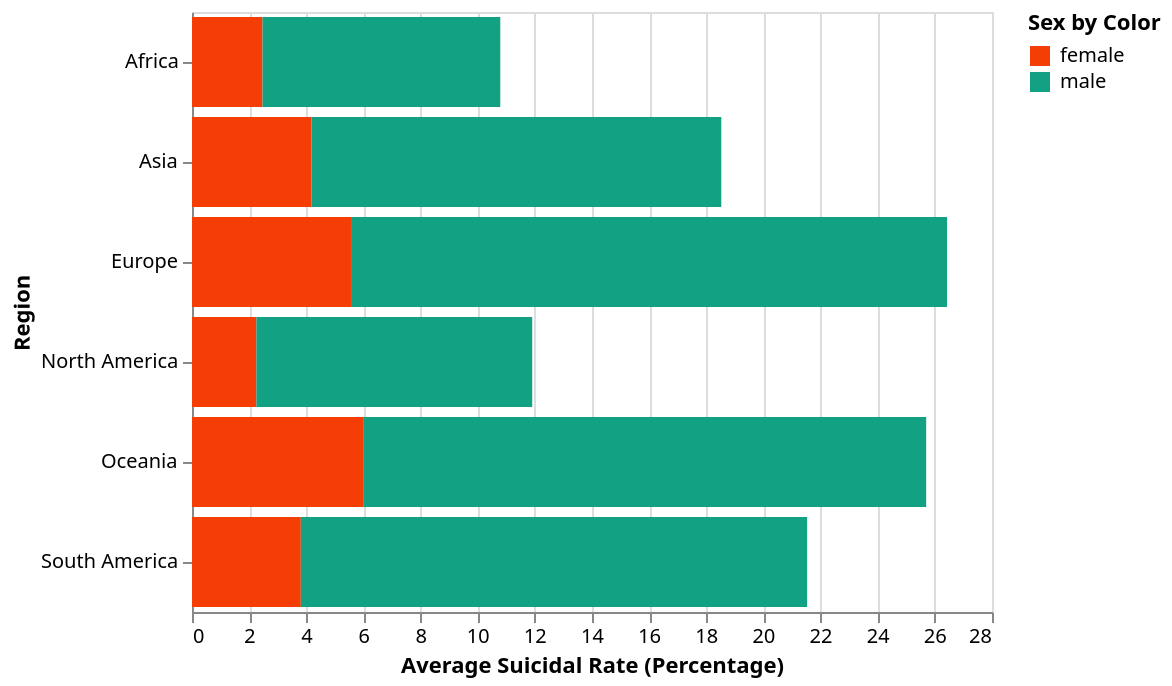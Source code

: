 {
  "config": {
    "view": {
      "width": 400,
      "height": 300
    },
    "mark": {
      "tooltip": null
    }
  },
  "data": {
    "name": "data-7a9b87d16149968285364e5da77482b0"
  },
  "mark": "bar",
  "encoding": {
    "color": {
      "condition": {
        "type": "nominal",
        "field": "sex",
        "legend": {
          "title": "Sex by Color"
        },
        "scale": {
          "domain": [
            "female",
            "male"
          ],
          "range": [
            "#f43e06",
            "#12a182"
          ]
        },
        "selection": "selector007"
      },
      "value": "lightgray"
    },
    "tooltip": [
      {
        "type": "nominal",
        "field": "region"
      },
      {
        "type": "nominal",
        "field": "sex"
      },
      {
        "type": "quantitative",
        "field": "mean_sui"
      }
    ],
    "x": {
      "type": "quantitative",
      "axis": {
        "tickMinStep": 4,
        "title": "Average Suicidal Rate (Percentage)"
      },
      "field": "mean_sui"
    },
    "y": {
      "type": "nominal",
      "axis": {
        "title": "Region"
      },
      "field": "region"
    }
  },
  "selection": {
    "selector007": {
      "type": "single",
      "nearest": true,
      "on": "mouseover",
      "fields": [
        "suicides/100k pop"
      ],
      "empty": "all"
    }
  },
  "transform": [
    {
      "aggregate": [
        {
          "op": "mean",
          "field": "suicides/100k pop",
          "as": "mean_sui"
        }
      ],
      "groupby": [
        "region",
        "sex"
      ]
    }
  ],
  "$schema": "https://vega.github.io/schema/vega-lite/v3.4.0.json",
  "datasets": {
    "data-7a9b87d16149968285364e5da77482b0": [
      {
        "region": "Africa",
        "country": "Mauritius",
        "year": 2015,
        "sex": "female",
        "age": "15-24 years",
        "suicides_no": 7,
        "population": 94082,
        "suicides/100k pop": 7.44,
        "country-year": "Mauritius2015",
        "HDI for year": null,
        " gdp_for_year ($) ": "-1,192,614,822",
        "gdp_per_capita ($)": 10125,
        "generation": "Millenials"
      },
      {
        "region": "Africa",
        "country": "Mauritius",
        "year": 2015,
        "sex": "female",
        "age": "25-34 years",
        "suicides_no": 10,
        "population": 86613,
        "suicides/100k pop": 11.55,
        "country-year": "Mauritius2015",
        "HDI for year": null,
        " gdp_for_year ($) ": "-1,192,614,822",
        "gdp_per_capita ($)": 10125,
        "generation": "Millenials"
      },
      {
        "region": "Africa",
        "country": "Mauritius",
        "year": 2015,
        "sex": "female",
        "age": "35-54 years",
        "suicides_no": 5,
        "population": 177447,
        "suicides/100k pop": 2.82,
        "country-year": "Mauritius2015",
        "HDI for year": null,
        " gdp_for_year ($) ": "-1,192,614,822",
        "gdp_per_capita ($)": 10125,
        "generation": "Generation X"
      },
      {
        "region": "Africa",
        "country": "Mauritius",
        "year": 2015,
        "sex": "female",
        "age": "5-14 years",
        "suicides_no": 0,
        "population": 83838,
        "suicides/100k pop": 0,
        "country-year": "Mauritius2015",
        "HDI for year": null,
        " gdp_for_year ($) ": "-1,192,614,822",
        "gdp_per_capita ($)": 10125,
        "generation": "Generation Z"
      },
      {
        "region": "Africa",
        "country": "Mauritius",
        "year": 2015,
        "sex": "female",
        "age": "55-74 years",
        "suicides_no": 4,
        "population": 116373,
        "suicides/100k pop": 3.44,
        "country-year": "Mauritius2015",
        "HDI for year": null,
        " gdp_for_year ($) ": "-1,192,614,822",
        "gdp_per_capita ($)": 10125,
        "generation": "Boomers"
      },
      {
        "region": "Africa",
        "country": "Mauritius",
        "year": 2015,
        "sex": "female",
        "age": "75+ years",
        "suicides_no": 0,
        "population": 25820,
        "suicides/100k pop": 0,
        "country-year": "Mauritius2015",
        "HDI for year": null,
        " gdp_for_year ($) ": "-1,192,614,822",
        "gdp_per_capita ($)": 10125,
        "generation": "Silent"
      },
      {
        "region": "Africa",
        "country": "Mauritius",
        "year": 2015,
        "sex": "male",
        "age": "15-24 years",
        "suicides_no": 14,
        "population": 96489,
        "suicides/100k pop": 14.51,
        "country-year": "Mauritius2015",
        "HDI for year": null,
        " gdp_for_year ($) ": "-1,192,614,822",
        "gdp_per_capita ($)": 10125,
        "generation": "Millenials"
      },
      {
        "region": "Africa",
        "country": "Mauritius",
        "year": 2015,
        "sex": "male",
        "age": "25-34 years",
        "suicides_no": 16,
        "population": 88362,
        "suicides/100k pop": 18.11,
        "country-year": "Mauritius2015",
        "HDI for year": null,
        " gdp_for_year ($) ": "-1,192,614,822",
        "gdp_per_capita ($)": 10125,
        "generation": "Millenials"
      },
      {
        "region": "Africa",
        "country": "Mauritius",
        "year": 2015,
        "sex": "male",
        "age": "35-54 years",
        "suicides_no": 37,
        "population": 180202,
        "suicides/100k pop": 20.53,
        "country-year": "Mauritius2015",
        "HDI for year": null,
        " gdp_for_year ($) ": "-1,192,614,822",
        "gdp_per_capita ($)": 10125,
        "generation": "Generation X"
      },
      {
        "region": "Africa",
        "country": "Mauritius",
        "year": 2015,
        "sex": "male",
        "age": "5-14 years",
        "suicides_no": 0,
        "population": 86385,
        "suicides/100k pop": 0,
        "country-year": "Mauritius2015",
        "HDI for year": null,
        " gdp_for_year ($) ": "-1,192,614,822",
        "gdp_per_capita ($)": 10125,
        "generation": "Generation Z"
      },
      {
        "region": "Africa",
        "country": "Mauritius",
        "year": 2015,
        "sex": "male",
        "age": "55-74 years",
        "suicides_no": 9,
        "population": 103727,
        "suicides/100k pop": 8.68,
        "country-year": "Mauritius2015",
        "HDI for year": null,
        " gdp_for_year ($) ": "-1,192,614,822",
        "gdp_per_capita ($)": 10125,
        "generation": "Boomers"
      },
      {
        "region": "Africa",
        "country": "Mauritius",
        "year": 2015,
        "sex": "male",
        "age": "75+ years",
        "suicides_no": 2,
        "population": 15510,
        "suicides/100k pop": 12.89,
        "country-year": "Mauritius2015",
        "HDI for year": null,
        " gdp_for_year ($) ": "-1,192,614,822",
        "gdp_per_capita ($)": 10125,
        "generation": "Silent"
      },
      {
        "region": "Africa",
        "country": "Seychelles",
        "year": 2015,
        "sex": "female",
        "age": "15-24 years",
        "suicides_no": 1,
        "population": 5957,
        "suicides/100k pop": 16.79,
        "country-year": "Seychelles2015",
        "HDI for year": null,
        " gdp_for_year ($) ": "1,375,604,279",
        "gdp_per_capita ($)": 16005,
        "generation": "Millenials"
      },
      {
        "region": "Africa",
        "country": "Seychelles",
        "year": 2015,
        "sex": "female",
        "age": "25-34 years",
        "suicides_no": 0,
        "population": 7204,
        "suicides/100k pop": 0,
        "country-year": "Seychelles2015",
        "HDI for year": null,
        " gdp_for_year ($) ": "1,375,604,279",
        "gdp_per_capita ($)": 16005,
        "generation": "Millenials"
      },
      {
        "region": "Africa",
        "country": "Seychelles",
        "year": 2015,
        "sex": "female",
        "age": "35-54 years",
        "suicides_no": 0,
        "population": 14823,
        "suicides/100k pop": 0,
        "country-year": "Seychelles2015",
        "HDI for year": null,
        " gdp_for_year ($) ": "1,375,604,279",
        "gdp_per_capita ($)": 16005,
        "generation": "Generation X"
      },
      {
        "region": "Africa",
        "country": "Seychelles",
        "year": 2015,
        "sex": "female",
        "age": "5-14 years",
        "suicides_no": 0,
        "population": 6271,
        "suicides/100k pop": 0,
        "country-year": "Seychelles2015",
        "HDI for year": null,
        " gdp_for_year ($) ": "1,375,604,279",
        "gdp_per_capita ($)": 16005,
        "generation": "Generation Z"
      },
      {
        "region": "Africa",
        "country": "Seychelles",
        "year": 2015,
        "sex": "female",
        "age": "55-74 years",
        "suicides_no": 0,
        "population": 7198,
        "suicides/100k pop": 0,
        "country-year": "Seychelles2015",
        "HDI for year": null,
        " gdp_for_year ($) ": "1,375,604,279",
        "gdp_per_capita ($)": 16005,
        "generation": "Boomers"
      },
      {
        "region": "Africa",
        "country": "Seychelles",
        "year": 2015,
        "sex": "female",
        "age": "75+ years",
        "suicides_no": 0,
        "population": 2025,
        "suicides/100k pop": 0,
        "country-year": "Seychelles2015",
        "HDI for year": null,
        " gdp_for_year ($) ": "1,375,604,279",
        "gdp_per_capita ($)": 16005,
        "generation": "Silent"
      },
      {
        "region": "Africa",
        "country": "Seychelles",
        "year": 2015,
        "sex": "male",
        "age": "15-24 years",
        "suicides_no": 1,
        "population": 6393,
        "suicides/100k pop": 15.64,
        "country-year": "Seychelles2015",
        "HDI for year": null,
        " gdp_for_year ($) ": "1,375,604,279",
        "gdp_per_capita ($)": 16005,
        "generation": "Millenials"
      },
      {
        "region": "Africa",
        "country": "Seychelles",
        "year": 2015,
        "sex": "male",
        "age": "25-34 years",
        "suicides_no": 1,
        "population": 7565,
        "suicides/100k pop": 13.22,
        "country-year": "Seychelles2015",
        "HDI for year": null,
        " gdp_for_year ($) ": "1,375,604,279",
        "gdp_per_capita ($)": 16005,
        "generation": "Millenials"
      },
      {
        "region": "Africa",
        "country": "Seychelles",
        "year": 2015,
        "sex": "male",
        "age": "35-54 years",
        "suicides_no": 3,
        "population": 14210,
        "suicides/100k pop": 21.11,
        "country-year": "Seychelles2015",
        "HDI for year": null,
        " gdp_for_year ($) ": "1,375,604,279",
        "gdp_per_capita ($)": 16005,
        "generation": "Generation X"
      },
      {
        "region": "Africa",
        "country": "Seychelles",
        "year": 2015,
        "sex": "male",
        "age": "5-14 years",
        "suicides_no": 0,
        "population": 6324,
        "suicides/100k pop": 0,
        "country-year": "Seychelles2015",
        "HDI for year": null,
        " gdp_for_year ($) ": "1,375,604,279",
        "gdp_per_capita ($)": 16005,
        "generation": "Generation Z"
      },
      {
        "region": "Africa",
        "country": "Seychelles",
        "year": 2015,
        "sex": "male",
        "age": "55-74 years",
        "suicides_no": 1,
        "population": 6903,
        "suicides/100k pop": 14.49,
        "country-year": "Seychelles2015",
        "HDI for year": null,
        " gdp_for_year ($) ": "1,375,604,279",
        "gdp_per_capita ($)": 16005,
        "generation": "Boomers"
      },
      {
        "region": "Africa",
        "country": "Seychelles",
        "year": 2015,
        "sex": "male",
        "age": "75+ years",
        "suicides_no": 0,
        "population": 1076,
        "suicides/100k pop": 0,
        "country-year": "Seychelles2015",
        "HDI for year": null,
        " gdp_for_year ($) ": "1,375,604,279",
        "gdp_per_capita ($)": 16005,
        "generation": "Silent"
      },
      {
        "region": "Africa",
        "country": "South Africa",
        "year": 2015,
        "sex": "female",
        "age": "15-24 years",
        "suicides_no": 34,
        "population": 5105930,
        "suicides/100k pop": 0.67,
        "country-year": "South Africa2015",
        "HDI for year": null,
        " gdp_for_year ($) ": "-86,540,706",
        "gdp_per_capita ($)": 6403,
        "generation": "Millenials"
      },
      {
        "region": "Africa",
        "country": "South Africa",
        "year": 2015,
        "sex": "female",
        "age": "25-34 years",
        "suicides_no": 27,
        "population": 4822164,
        "suicides/100k pop": 0.56,
        "country-year": "South Africa2015",
        "HDI for year": null,
        " gdp_for_year ($) ": "-86,540,706",
        "gdp_per_capita ($)": 6403,
        "generation": "Millenials"
      },
      {
        "region": "Africa",
        "country": "South Africa",
        "year": 2015,
        "sex": "female",
        "age": "35-54 years",
        "suicides_no": 26,
        "population": 6396045,
        "suicides/100k pop": 0.41,
        "country-year": "South Africa2015",
        "HDI for year": null,
        " gdp_for_year ($) ": "-86,540,706",
        "gdp_per_capita ($)": 6403,
        "generation": "Generation X"
      },
      {
        "region": "Africa",
        "country": "South Africa",
        "year": 2015,
        "sex": "female",
        "age": "5-14 years",
        "suicides_no": 6,
        "population": 5243427,
        "suicides/100k pop": 0.11,
        "country-year": "South Africa2015",
        "HDI for year": null,
        " gdp_for_year ($) ": "-86,540,706",
        "gdp_per_capita ($)": 6403,
        "generation": "Generation Z"
      },
      {
        "region": "Africa",
        "country": "South Africa",
        "year": 2015,
        "sex": "female",
        "age": "55-74 years",
        "suicides_no": 10,
        "population": 3155486,
        "suicides/100k pop": 0.32,
        "country-year": "South Africa2015",
        "HDI for year": null,
        " gdp_for_year ($) ": "-86,540,706",
        "gdp_per_capita ($)": 6403,
        "generation": "Boomers"
      },
      {
        "region": "Africa",
        "country": "South Africa",
        "year": 2015,
        "sex": "female",
        "age": "75+ years",
        "suicides_no": 2,
        "population": 615701,
        "suicides/100k pop": 0.32,
        "country-year": "South Africa2015",
        "HDI for year": null,
        " gdp_for_year ($) ": "-86,540,706",
        "gdp_per_capita ($)": 6403,
        "generation": "Silent"
      },
      {
        "region": "Africa",
        "country": "South Africa",
        "year": 2015,
        "sex": "male",
        "age": "15-24 years",
        "suicides_no": 90,
        "population": 5190482,
        "suicides/100k pop": 1.73,
        "country-year": "South Africa2015",
        "HDI for year": null,
        " gdp_for_year ($) ": "-86,540,706",
        "gdp_per_capita ($)": 6403,
        "generation": "Millenials"
      },
      {
        "region": "Africa",
        "country": "South Africa",
        "year": 2015,
        "sex": "male",
        "age": "25-34 years",
        "suicides_no": 126,
        "population": 5001052,
        "suicides/100k pop": 2.52,
        "country-year": "South Africa2015",
        "HDI for year": null,
        " gdp_for_year ($) ": "-86,540,706",
        "gdp_per_capita ($)": 6403,
        "generation": "Millenials"
      },
      {
        "region": "Africa",
        "country": "South Africa",
        "year": 2015,
        "sex": "male",
        "age": "35-54 years",
        "suicides_no": 101,
        "population": 6066751,
        "suicides/100k pop": 1.66,
        "country-year": "South Africa2015",
        "HDI for year": null,
        " gdp_for_year ($) ": "-86,540,706",
        "gdp_per_capita ($)": 6403,
        "generation": "Generation X"
      },
      {
        "region": "Africa",
        "country": "South Africa",
        "year": 2015,
        "sex": "male",
        "age": "5-14 years",
        "suicides_no": 11,
        "population": 5318168,
        "suicides/100k pop": 0.21,
        "country-year": "South Africa2015",
        "HDI for year": null,
        " gdp_for_year ($) ": "-86,540,706",
        "gdp_per_capita ($)": 6403,
        "generation": "Generation Z"
      },
      {
        "region": "Africa",
        "country": "South Africa",
        "year": 2015,
        "sex": "male",
        "age": "55-74 years",
        "suicides_no": 41,
        "population": 2426511,
        "suicides/100k pop": 1.69,
        "country-year": "South Africa2015",
        "HDI for year": null,
        " gdp_for_year ($) ": "-86,540,706",
        "gdp_per_capita ($)": 6403,
        "generation": "Boomers"
      },
      {
        "region": "Africa",
        "country": "South Africa",
        "year": 2015,
        "sex": "male",
        "age": "75+ years",
        "suicides_no": 8,
        "population": 285743,
        "suicides/100k pop": 2.8,
        "country-year": "South Africa2015",
        "HDI for year": null,
        " gdp_for_year ($) ": "-86,540,706",
        "gdp_per_capita ($)": 6403,
        "generation": "Silent"
      },
      {
        "region": "Asia",
        "country": "Israel",
        "year": 2015,
        "sex": "female",
        "age": "15-24 years",
        "suicides_no": 8,
        "population": 617440,
        "suicides/100k pop": 1.3,
        "country-year": "Israel2015",
        "HDI for year": null,
        " gdp_for_year ($) ": "-1,553,871,030",
        "gdp_per_capita ($)": 39793,
        "generation": "Millenials"
      },
      {
        "region": "Asia",
        "country": "Israel",
        "year": 2015,
        "sex": "female",
        "age": "25-34 years",
        "suicides_no": 13,
        "population": 581972,
        "suicides/100k pop": 2.23,
        "country-year": "Israel2015",
        "HDI for year": null,
        " gdp_for_year ($) ": "-1,553,871,030",
        "gdp_per_capita ($)": 39793,
        "generation": "Millenials"
      },
      {
        "region": "Asia",
        "country": "Israel",
        "year": 2015,
        "sex": "female",
        "age": "35-54 years",
        "suicides_no": 20,
        "population": 967412,
        "suicides/100k pop": 2.07,
        "country-year": "Israel2015",
        "HDI for year": null,
        " gdp_for_year ($) ": "-1,553,871,030",
        "gdp_per_capita ($)": 39793,
        "generation": "Generation X"
      },
      {
        "region": "Asia",
        "country": "Israel",
        "year": 2015,
        "sex": "female",
        "age": "5-14 years",
        "suicides_no": 1,
        "population": 733603,
        "suicides/100k pop": 0.14,
        "country-year": "Israel2015",
        "HDI for year": null,
        " gdp_for_year ($) ": "-1,553,871,030",
        "gdp_per_capita ($)": 39793,
        "generation": "Generation Z"
      },
      {
        "region": "Asia",
        "country": "Israel",
        "year": 2015,
        "sex": "female",
        "age": "55-74 years",
        "suicides_no": 17,
        "population": 664823,
        "suicides/100k pop": 2.56,
        "country-year": "Israel2015",
        "HDI for year": null,
        " gdp_for_year ($) ": "-1,553,871,030",
        "gdp_per_capita ($)": 39793,
        "generation": "Boomers"
      },
      {
        "region": "Asia",
        "country": "Israel",
        "year": 2015,
        "sex": "female",
        "age": "75+ years",
        "suicides_no": 14,
        "population": 241083,
        "suicides/100k pop": 5.81,
        "country-year": "Israel2015",
        "HDI for year": null,
        " gdp_for_year ($) ": "-1,553,871,030",
        "gdp_per_capita ($)": 39793,
        "generation": "Silent"
      },
      {
        "region": "Asia",
        "country": "Israel",
        "year": 2015,
        "sex": "male",
        "age": "15-24 years",
        "suicides_no": 35,
        "population": 644674,
        "suicides/100k pop": 5.43,
        "country-year": "Israel2015",
        "HDI for year": null,
        " gdp_for_year ($) ": "-1,553,871,030",
        "gdp_per_capita ($)": 39793,
        "generation": "Millenials"
      },
      {
        "region": "Asia",
        "country": "Israel",
        "year": 2015,
        "sex": "male",
        "age": "25-34 years",
        "suicides_no": 45,
        "population": 586251,
        "suicides/100k pop": 7.68,
        "country-year": "Israel2015",
        "HDI for year": null,
        " gdp_for_year ($) ": "-1,553,871,030",
        "gdp_per_capita ($)": 39793,
        "generation": "Millenials"
      },
      {
        "region": "Asia",
        "country": "Israel",
        "year": 2015,
        "sex": "male",
        "age": "35-54 years",
        "suicides_no": 92,
        "population": 944406,
        "suicides/100k pop": 9.74,
        "country-year": "Israel2015",
        "HDI for year": null,
        " gdp_for_year ($) ": "-1,553,871,030",
        "gdp_per_capita ($)": 39793,
        "generation": "Generation X"
      },
      {
        "region": "Asia",
        "country": "Israel",
        "year": 2015,
        "sex": "male",
        "age": "5-14 years",
        "suicides_no": 2,
        "population": 770443,
        "suicides/100k pop": 0.26,
        "country-year": "Israel2015",
        "HDI for year": null,
        " gdp_for_year ($) ": "-1,553,871,030",
        "gdp_per_capita ($)": 39793,
        "generation": "Generation Z"
      },
      {
        "region": "Asia",
        "country": "Israel",
        "year": 2015,
        "sex": "male",
        "age": "55-74 years",
        "suicides_no": 65,
        "population": 595247,
        "suicides/100k pop": 10.92,
        "country-year": "Israel2015",
        "HDI for year": null,
        " gdp_for_year ($) ": "-1,553,871,030",
        "gdp_per_capita ($)": 39793,
        "generation": "Boomers"
      },
      {
        "region": "Asia",
        "country": "Israel",
        "year": 2015,
        "sex": "male",
        "age": "75+ years",
        "suicides_no": 30,
        "population": 168826,
        "suicides/100k pop": 17.77,
        "country-year": "Israel2015",
        "HDI for year": null,
        " gdp_for_year ($) ": "-1,553,871,030",
        "gdp_per_capita ($)": 39793,
        "generation": "Silent"
      },
      {
        "region": "Asia",
        "country": "Japan",
        "year": 2015,
        "sex": "female",
        "age": "15-24 years",
        "suicides_no": 408,
        "population": 5772938,
        "suicides/100k pop": 7.07,
        "country-year": "Japan2015",
        "HDI for year": null,
        " gdp_for_year ($) ": "1,226,209,070",
        "gdp_per_capita ($)": 36510,
        "generation": "Millenials"
      },
      {
        "region": "Asia",
        "country": "Japan",
        "year": 2015,
        "sex": "female",
        "age": "25-34 years",
        "suicides_no": 685,
        "population": 6614211,
        "suicides/100k pop": 10.36,
        "country-year": "Japan2015",
        "HDI for year": null,
        " gdp_for_year ($) ": "1,226,209,070",
        "gdp_per_capita ($)": 36510,
        "generation": "Millenials"
      },
      {
        "region": "Asia",
        "country": "Japan",
        "year": 2015,
        "sex": "female",
        "age": "35-54 years",
        "suicides_no": 2024,
        "population": 16991218,
        "suicides/100k pop": 11.91,
        "country-year": "Japan2015",
        "HDI for year": null,
        " gdp_for_year ($) ": "1,226,209,070",
        "gdp_per_capita ($)": 36510,
        "generation": "Generation X"
      },
      {
        "region": "Asia",
        "country": "Japan",
        "year": 2015,
        "sex": "female",
        "age": "5-14 years",
        "suicides_no": 28,
        "population": 5287719,
        "suicides/100k pop": 0.53,
        "country-year": "Japan2015",
        "HDI for year": null,
        " gdp_for_year ($) ": "1,226,209,070",
        "gdp_per_capita ($)": 36510,
        "generation": "Generation Z"
      },
      {
        "region": "Asia",
        "country": "Japan",
        "year": 2015,
        "sex": "female",
        "age": "55-74 years",
        "suicides_no": 2292,
        "population": 17232482,
        "suicides/100k pop": 13.3,
        "country-year": "Japan2015",
        "HDI for year": null,
        " gdp_for_year ($) ": "1,226,209,070",
        "gdp_per_capita ($)": 36510,
        "generation": "Boomers"
      },
      {
        "region": "Asia",
        "country": "Japan",
        "year": 2015,
        "sex": "female",
        "age": "75+ years",
        "suicides_no": 1509,
        "population": 9983066,
        "suicides/100k pop": 15.12,
        "country-year": "Japan2015",
        "HDI for year": null,
        " gdp_for_year ($) ": "1,226,209,070",
        "gdp_per_capita ($)": 36510,
        "generation": "Silent"
      },
      {
        "region": "Asia",
        "country": "Japan",
        "year": 2015,
        "sex": "male",
        "age": "15-24 years",
        "suicides_no": 1091,
        "population": 6088330,
        "suicides/100k pop": 17.92,
        "country-year": "Japan2015",
        "HDI for year": null,
        " gdp_for_year ($) ": "1,226,209,070",
        "gdp_per_capita ($)": 36510,
        "generation": "Millenials"
      },
      {
        "region": "Asia",
        "country": "Japan",
        "year": 2015,
        "sex": "male",
        "age": "25-34 years",
        "suicides_no": 1948,
        "population": 6862886,
        "suicides/100k pop": 28.38,
        "country-year": "Japan2015",
        "HDI for year": null,
        " gdp_for_year ($) ": "1,226,209,070",
        "gdp_per_capita ($)": 36510,
        "generation": "Millenials"
      },
      {
        "region": "Asia",
        "country": "Japan",
        "year": 2015,
        "sex": "male",
        "age": "35-54 years",
        "suicides_no": 5507,
        "population": 17461022,
        "suicides/100k pop": 31.54,
        "country-year": "Japan2015",
        "HDI for year": null,
        " gdp_for_year ($) ": "1,226,209,070",
        "gdp_per_capita ($)": 36510,
        "generation": "Generation X"
      },
      {
        "region": "Asia",
        "country": "Japan",
        "year": 2015,
        "sex": "male",
        "age": "5-14 years",
        "suicides_no": 62,
        "population": 5553851,
        "suicides/100k pop": 1.12,
        "country-year": "Japan2015",
        "HDI for year": null,
        " gdp_for_year ($) ": "1,226,209,070",
        "gdp_per_capita ($)": 36510,
        "generation": "Generation Z"
      },
      {
        "region": "Asia",
        "country": "Japan",
        "year": 2015,
        "sex": "male",
        "age": "55-74 years",
        "suicides_no": 5241,
        "population": 16239222,
        "suicides/100k pop": 32.27,
        "country-year": "Japan2015",
        "HDI for year": null,
        " gdp_for_year ($) ": "1,226,209,070",
        "gdp_per_capita ($)": 36510,
        "generation": "Boomers"
      },
      {
        "region": "Asia",
        "country": "Japan",
        "year": 2015,
        "sex": "male",
        "age": "75+ years",
        "suicides_no": 2297,
        "population": 6289365,
        "suicides/100k pop": 36.52,
        "country-year": "Japan2015",
        "HDI for year": null,
        " gdp_for_year ($) ": "1,226,209,070",
        "gdp_per_capita ($)": 36510,
        "generation": "Silent"
      },
      {
        "region": "Asia",
        "country": "Kazakhstan",
        "year": 2015,
        "sex": "female",
        "age": "15-24 years",
        "suicides_no": 127,
        "population": 1285407,
        "suicides/100k pop": 9.88,
        "country-year": "Kazakhstan2015",
        "HDI for year": null,
        " gdp_for_year ($) ": "-295,161,579",
        "gdp_per_capita ($)": 11784,
        "generation": "Millenials"
      },
      {
        "region": "Asia",
        "country": "Kazakhstan",
        "year": 2015,
        "sex": "female",
        "age": "25-34 years",
        "suicides_no": 108,
        "population": 1524321,
        "suicides/100k pop": 7.09,
        "country-year": "Kazakhstan2015",
        "HDI for year": null,
        " gdp_for_year ($) ": "-295,161,579",
        "gdp_per_capita ($)": 11784,
        "generation": "Millenials"
      },
      {
        "region": "Asia",
        "country": "Kazakhstan",
        "year": 2015,
        "sex": "female",
        "age": "35-54 years",
        "suicides_no": 175,
        "population": 2313458,
        "suicides/100k pop": 7.56,
        "country-year": "Kazakhstan2015",
        "HDI for year": null,
        " gdp_for_year ($) ": "-295,161,579",
        "gdp_per_capita ($)": 11784,
        "generation": "Generation X"
      },
      {
        "region": "Asia",
        "country": "Kazakhstan",
        "year": 2015,
        "sex": "female",
        "age": "5-14 years",
        "suicides_no": 13,
        "population": 1370388,
        "suicides/100k pop": 0.95,
        "country-year": "Kazakhstan2015",
        "HDI for year": null,
        " gdp_for_year ($) ": "-295,161,579",
        "gdp_per_capita ($)": 11784,
        "generation": "Generation Z"
      },
      {
        "region": "Asia",
        "country": "Kazakhstan",
        "year": 2015,
        "sex": "female",
        "age": "55-74 years",
        "suicides_no": 65,
        "population": 1306669,
        "suicides/100k pop": 4.97,
        "country-year": "Kazakhstan2015",
        "HDI for year": null,
        " gdp_for_year ($) ": "-295,161,579",
        "gdp_per_capita ($)": 11784,
        "generation": "Boomers"
      },
      {
        "region": "Asia",
        "country": "Kazakhstan",
        "year": 2015,
        "sex": "female",
        "age": "75+ years",
        "suicides_no": 42,
        "population": 343577,
        "suicides/100k pop": 12.22,
        "country-year": "Kazakhstan2015",
        "HDI for year": null,
        " gdp_for_year ($) ": "-295,161,579",
        "gdp_per_capita ($)": 11784,
        "generation": "Silent"
      },
      {
        "region": "Asia",
        "country": "Kazakhstan",
        "year": 2015,
        "sex": "male",
        "age": "15-24 years",
        "suicides_no": 312,
        "population": 1326082,
        "suicides/100k pop": 23.53,
        "country-year": "Kazakhstan2015",
        "HDI for year": null,
        " gdp_for_year ($) ": "-295,161,579",
        "gdp_per_capita ($)": 11784,
        "generation": "Millenials"
      },
      {
        "region": "Asia",
        "country": "Kazakhstan",
        "year": 2015,
        "sex": "male",
        "age": "25-34 years",
        "suicides_no": 603,
        "population": 1492576,
        "suicides/100k pop": 40.4,
        "country-year": "Kazakhstan2015",
        "HDI for year": null,
        " gdp_for_year ($) ": "-295,161,579",
        "gdp_per_capita ($)": 11784,
        "generation": "Millenials"
      },
      {
        "region": "Asia",
        "country": "Kazakhstan",
        "year": 2015,
        "sex": "male",
        "age": "35-54 years",
        "suicides_no": 962,
        "population": 2130654,
        "suicides/100k pop": 45.15,
        "country-year": "Kazakhstan2015",
        "HDI for year": null,
        " gdp_for_year ($) ": "-295,161,579",
        "gdp_per_capita ($)": 11784,
        "generation": "Generation X"
      },
      {
        "region": "Asia",
        "country": "Kazakhstan",
        "year": 2015,
        "sex": "male",
        "age": "5-14 years",
        "suicides_no": 30,
        "population": 1445862,
        "suicides/100k pop": 2.07,
        "country-year": "Kazakhstan2015",
        "HDI for year": null,
        " gdp_for_year ($) ": "-295,161,579",
        "gdp_per_capita ($)": 11784,
        "generation": "Generation Z"
      },
      {
        "region": "Asia",
        "country": "Kazakhstan",
        "year": 2015,
        "sex": "male",
        "age": "55-74 years",
        "suicides_no": 363,
        "population": 951365,
        "suicides/100k pop": 38.16,
        "country-year": "Kazakhstan2015",
        "HDI for year": null,
        " gdp_for_year ($) ": "-295,161,579",
        "gdp_per_capita ($)": 11784,
        "generation": "Boomers"
      },
      {
        "region": "Asia",
        "country": "Kazakhstan",
        "year": 2015,
        "sex": "male",
        "age": "75+ years",
        "suicides_no": 72,
        "population": 156393,
        "suicides/100k pop": 46.04,
        "country-year": "Kazakhstan2015",
        "HDI for year": null,
        " gdp_for_year ($) ": "-295,161,579",
        "gdp_per_capita ($)": 11784,
        "generation": "Silent"
      },
      {
        "region": "Asia",
        "country": "Kyrgyzstan",
        "year": 2015,
        "sex": "female",
        "age": "15-24 years",
        "suicides_no": 35,
        "population": 537476,
        "suicides/100k pop": 6.51,
        "country-year": "Kyrgyzstan2015",
        "HDI for year": null,
        " gdp_for_year ($) ": "-1,911,756,252",
        "gdp_per_capita ($)": 1285,
        "generation": "Millenials"
      },
      {
        "region": "Asia",
        "country": "Kyrgyzstan",
        "year": 2015,
        "sex": "female",
        "age": "25-34 years",
        "suicides_no": 12,
        "population": 509797,
        "suicides/100k pop": 2.35,
        "country-year": "Kyrgyzstan2015",
        "HDI for year": null,
        " gdp_for_year ($) ": "-1,911,756,252",
        "gdp_per_capita ($)": 1285,
        "generation": "Millenials"
      },
      {
        "region": "Asia",
        "country": "Kyrgyzstan",
        "year": 2015,
        "sex": "female",
        "age": "35-54 years",
        "suicides_no": 25,
        "population": 669556,
        "suicides/100k pop": 3.73,
        "country-year": "Kyrgyzstan2015",
        "HDI for year": null,
        " gdp_for_year ($) ": "-1,911,756,252",
        "gdp_per_capita ($)": 1285,
        "generation": "Generation X"
      },
      {
        "region": "Asia",
        "country": "Kyrgyzstan",
        "year": 2015,
        "sex": "female",
        "age": "5-14 years",
        "suicides_no": 7,
        "population": 547463,
        "suicides/100k pop": 1.28,
        "country-year": "Kyrgyzstan2015",
        "HDI for year": null,
        " gdp_for_year ($) ": "-1,911,756,252",
        "gdp_per_capita ($)": 1285,
        "generation": "Generation Z"
      },
      {
        "region": "Asia",
        "country": "Kyrgyzstan",
        "year": 2015,
        "sex": "female",
        "age": "55-74 years",
        "suicides_no": 7,
        "population": 301107,
        "suicides/100k pop": 2.32,
        "country-year": "Kyrgyzstan2015",
        "HDI for year": null,
        " gdp_for_year ($) ": "-1,911,756,252",
        "gdp_per_capita ($)": 1285,
        "generation": "Boomers"
      },
      {
        "region": "Asia",
        "country": "Kyrgyzstan",
        "year": 2015,
        "sex": "female",
        "age": "75+ years",
        "suicides_no": 4,
        "population": 72276,
        "suicides/100k pop": 5.53,
        "country-year": "Kyrgyzstan2015",
        "HDI for year": null,
        " gdp_for_year ($) ": "-1,911,756,252",
        "gdp_per_capita ($)": 1285,
        "generation": "Silent"
      },
      {
        "region": "Asia",
        "country": "Kyrgyzstan",
        "year": 2015,
        "sex": "male",
        "age": "15-24 years",
        "suicides_no": 65,
        "population": 557006,
        "suicides/100k pop": 11.67,
        "country-year": "Kyrgyzstan2015",
        "HDI for year": null,
        " gdp_for_year ($) ": "-1,911,756,252",
        "gdp_per_capita ($)": 1285,
        "generation": "Millenials"
      },
      {
        "region": "Asia",
        "country": "Kyrgyzstan",
        "year": 2015,
        "sex": "male",
        "age": "25-34 years",
        "suicides_no": 68,
        "population": 513358,
        "suicides/100k pop": 13.25,
        "country-year": "Kyrgyzstan2015",
        "HDI for year": null,
        " gdp_for_year ($) ": "-1,911,756,252",
        "gdp_per_capita ($)": 1285,
        "generation": "Millenials"
      },
      {
        "region": "Asia",
        "country": "Kyrgyzstan",
        "year": 2015,
        "sex": "male",
        "age": "35-54 years",
        "suicides_no": 134,
        "population": 635515,
        "suicides/100k pop": 21.09,
        "country-year": "Kyrgyzstan2015",
        "HDI for year": null,
        " gdp_for_year ($) ": "-1,911,756,252",
        "gdp_per_capita ($)": 1285,
        "generation": "Generation X"
      },
      {
        "region": "Asia",
        "country": "Kyrgyzstan",
        "year": 2015,
        "sex": "male",
        "age": "5-14 years",
        "suicides_no": 18,
        "population": 569962,
        "suicides/100k pop": 3.16,
        "country-year": "Kyrgyzstan2015",
        "HDI for year": null,
        " gdp_for_year ($) ": "-1,911,756,252",
        "gdp_per_capita ($)": 1285,
        "generation": "Generation Z"
      },
      {
        "region": "Asia",
        "country": "Kyrgyzstan",
        "year": 2015,
        "sex": "male",
        "age": "55-74 years",
        "suicides_no": 37,
        "population": 241078,
        "suicides/100k pop": 15.35,
        "country-year": "Kyrgyzstan2015",
        "HDI for year": null,
        " gdp_for_year ($) ": "-1,911,756,252",
        "gdp_per_capita ($)": 1285,
        "generation": "Boomers"
      },
      {
        "region": "Asia",
        "country": "Kyrgyzstan",
        "year": 2015,
        "sex": "male",
        "age": "75+ years",
        "suicides_no": 5,
        "population": 41233,
        "suicides/100k pop": 12.13,
        "country-year": "Kyrgyzstan2015",
        "HDI for year": null,
        " gdp_for_year ($) ": "-1,911,756,252",
        "gdp_per_capita ($)": 1285,
        "generation": "Silent"
      },
      {
        "region": "Asia",
        "country": "Qatar",
        "year": 2015,
        "sex": "female",
        "age": "15-24 years",
        "suicides_no": 2,
        "population": 85120,
        "suicides/100k pop": 2.35,
        "country-year": "Qatar2015",
        "HDI for year": null,
        " gdp_for_year ($) ": "1,432,726,268",
        "gdp_per_capita ($)": 69937,
        "generation": "Millenials"
      },
      {
        "region": "Asia",
        "country": "Qatar",
        "year": 2015,
        "sex": "female",
        "age": "25-34 years",
        "suicides_no": 2,
        "population": 162310,
        "suicides/100k pop": 1.23,
        "country-year": "Qatar2015",
        "HDI for year": null,
        " gdp_for_year ($) ": "1,432,726,268",
        "gdp_per_capita ($)": 69937,
        "generation": "Millenials"
      },
      {
        "region": "Asia",
        "country": "Qatar",
        "year": 2015,
        "sex": "female",
        "age": "35-54 years",
        "suicides_no": 5,
        "population": 169638,
        "suicides/100k pop": 2.95,
        "country-year": "Qatar2015",
        "HDI for year": null,
        " gdp_for_year ($) ": "1,432,726,268",
        "gdp_per_capita ($)": 69937,
        "generation": "Generation X"
      },
      {
        "region": "Asia",
        "country": "Qatar",
        "year": 2015,
        "sex": "female",
        "age": "5-14 years",
        "suicides_no": 0,
        "population": 104727,
        "suicides/100k pop": 0,
        "country-year": "Qatar2015",
        "HDI for year": null,
        " gdp_for_year ($) ": "1,432,726,268",
        "gdp_per_capita ($)": 69937,
        "generation": "Generation Z"
      },
      {
        "region": "Asia",
        "country": "Qatar",
        "year": 2015,
        "sex": "female",
        "age": "55-74 years",
        "suicides_no": 0,
        "population": 23389,
        "suicides/100k pop": 0,
        "country-year": "Qatar2015",
        "HDI for year": null,
        " gdp_for_year ($) ": "1,432,726,268",
        "gdp_per_capita ($)": 69937,
        "generation": "Boomers"
      },
      {
        "region": "Asia",
        "country": "Qatar",
        "year": 2015,
        "sex": "female",
        "age": "75+ years",
        "suicides_no": 0,
        "population": 2996,
        "suicides/100k pop": 0,
        "country-year": "Qatar2015",
        "HDI for year": null,
        " gdp_for_year ($) ": "1,432,726,268",
        "gdp_per_capita ($)": 69937,
        "generation": "Silent"
      },
      {
        "region": "Asia",
        "country": "Qatar",
        "year": 2015,
        "sex": "male",
        "age": "15-24 years",
        "suicides_no": 13,
        "population": 277494,
        "suicides/100k pop": 4.68,
        "country-year": "Qatar2015",
        "HDI for year": null,
        " gdp_for_year ($) ": "1,432,726,268",
        "gdp_per_capita ($)": 69937,
        "generation": "Millenials"
      },
      {
        "region": "Asia",
        "country": "Qatar",
        "year": 2015,
        "sex": "male",
        "age": "25-34 years",
        "suicides_no": 20,
        "population": 672458,
        "suicides/100k pop": 2.97,
        "country-year": "Qatar2015",
        "HDI for year": null,
        " gdp_for_year ($) ": "1,432,726,268",
        "gdp_per_capita ($)": 69937,
        "generation": "Millenials"
      },
      {
        "region": "Asia",
        "country": "Qatar",
        "year": 2015,
        "sex": "male",
        "age": "35-54 years",
        "suicides_no": 23,
        "population": 651297,
        "suicides/100k pop": 3.53,
        "country-year": "Qatar2015",
        "HDI for year": null,
        " gdp_for_year ($) ": "1,432,726,268",
        "gdp_per_capita ($)": 69937,
        "generation": "Generation X"
      },
      {
        "region": "Asia",
        "country": "Qatar",
        "year": 2015,
        "sex": "male",
        "age": "5-14 years",
        "suicides_no": 0,
        "population": 110987,
        "suicides/100k pop": 0,
        "country-year": "Qatar2015",
        "HDI for year": null,
        " gdp_for_year ($) ": "1,432,726,268",
        "gdp_per_capita ($)": 69937,
        "generation": "Generation Z"
      },
      {
        "region": "Asia",
        "country": "Qatar",
        "year": 2015,
        "sex": "male",
        "age": "55-74 years",
        "suicides_no": 1,
        "population": 88140,
        "suicides/100k pop": 1.13,
        "country-year": "Qatar2015",
        "HDI for year": null,
        " gdp_for_year ($) ": "1,432,726,268",
        "gdp_per_capita ($)": 69937,
        "generation": "Boomers"
      },
      {
        "region": "Asia",
        "country": "Qatar",
        "year": 2015,
        "sex": "male",
        "age": "75+ years",
        "suicides_no": 0,
        "population": 5591,
        "suicides/100k pop": 0,
        "country-year": "Qatar2015",
        "HDI for year": null,
        " gdp_for_year ($) ": "1,432,726,268",
        "gdp_per_capita ($)": 69937,
        "generation": "Silent"
      },
      {
        "region": "Asia",
        "country": "Russian Federation",
        "year": 2015,
        "sex": "female",
        "age": "15-24 years",
        "suicides_no": 378,
        "population": 7653174,
        "suicides/100k pop": 4.94,
        "country-year": "Russian Federation2015",
        "HDI for year": null,
        " gdp_for_year ($) ": "-1,693,861,933",
        "gdp_per_capita ($)": 9987,
        "generation": "Millenials"
      },
      {
        "region": "Asia",
        "country": "Russian Federation",
        "year": 2015,
        "sex": "female",
        "age": "25-34 years",
        "suicides_no": 730,
        "population": 12264840,
        "suicides/100k pop": 5.95,
        "country-year": "Russian Federation2015",
        "HDI for year": null,
        " gdp_for_year ($) ": "-1,693,861,933",
        "gdp_per_capita ($)": 9987,
        "generation": "Millenials"
      },
      {
        "region": "Asia",
        "country": "Russian Federation",
        "year": 2015,
        "sex": "female",
        "age": "35-54 years",
        "suicides_no": 1391,
        "population": 21387236,
        "suicides/100k pop": 6.5,
        "country-year": "Russian Federation2015",
        "HDI for year": null,
        " gdp_for_year ($) ": "-1,693,861,933",
        "gdp_per_capita ($)": 9987,
        "generation": "Generation X"
      },
      {
        "region": "Asia",
        "country": "Russian Federation",
        "year": 2015,
        "sex": "female",
        "age": "5-14 years",
        "suicides_no": 57,
        "population": 7464309,
        "suicides/100k pop": 0.76,
        "country-year": "Russian Federation2015",
        "HDI for year": null,
        " gdp_for_year ($) ": "-1,693,861,933",
        "gdp_per_capita ($)": 9987,
        "generation": "Generation Z"
      },
      {
        "region": "Asia",
        "country": "Russian Federation",
        "year": 2015,
        "sex": "female",
        "age": "55-74 years",
        "suicides_no": 1062,
        "population": 18280577,
        "suicides/100k pop": 5.81,
        "country-year": "Russian Federation2015",
        "HDI for year": null,
        " gdp_for_year ($) ": "-1,693,861,933",
        "gdp_per_capita ($)": 9987,
        "generation": "Boomers"
      },
      {
        "region": "Asia",
        "country": "Russian Federation",
        "year": 2015,
        "sex": "female",
        "age": "75+ years",
        "suicides_no": 953,
        "population": 6957819,
        "suicides/100k pop": 13.7,
        "country-year": "Russian Federation2015",
        "HDI for year": null,
        " gdp_for_year ($) ": "-1,693,861,933",
        "gdp_per_capita ($)": 9987,
        "generation": "Silent"
      },
      {
        "region": "Asia",
        "country": "Russian Federation",
        "year": 2015,
        "sex": "male",
        "age": "15-24 years",
        "suicides_no": 1928,
        "population": 7995706,
        "suicides/100k pop": 24.11,
        "country-year": "Russian Federation2015",
        "HDI for year": null,
        " gdp_for_year ($) ": "-1,693,861,933",
        "gdp_per_capita ($)": 9987,
        "generation": "Millenials"
      },
      {
        "region": "Asia",
        "country": "Russian Federation",
        "year": 2015,
        "sex": "male",
        "age": "25-34 years",
        "suicides_no": 4994,
        "population": 12407057,
        "suicides/100k pop": 40.25,
        "country-year": "Russian Federation2015",
        "HDI for year": null,
        " gdp_for_year ($) ": "-1,693,861,933",
        "gdp_per_capita ($)": 9987,
        "generation": "Millenials"
      },
      {
        "region": "Asia",
        "country": "Russian Federation",
        "year": 2015,
        "sex": "male",
        "age": "35-54 years",
        "suicides_no": 7898,
        "population": 19598084,
        "suicides/100k pop": 40.3,
        "country-year": "Russian Federation2015",
        "HDI for year": null,
        " gdp_for_year ($) ": "-1,693,861,933",
        "gdp_per_capita ($)": 9987,
        "generation": "Generation X"
      },
      {
        "region": "Asia",
        "country": "Russian Federation",
        "year": 2015,
        "sex": "male",
        "age": "5-14 years",
        "suicides_no": 79,
        "population": 7836667,
        "suicides/100k pop": 1.01,
        "country-year": "Russian Federation2015",
        "HDI for year": null,
        " gdp_for_year ($) ": "-1,693,861,933",
        "gdp_per_capita ($)": 9987,
        "generation": "Generation Z"
      },
      {
        "region": "Asia",
        "country": "Russian Federation",
        "year": 2015,
        "sex": "male",
        "age": "55-74 years",
        "suicides_no": 4443,
        "population": 12564884,
        "suicides/100k pop": 35.36,
        "country-year": "Russian Federation2015",
        "HDI for year": null,
        " gdp_for_year ($) ": "-1,693,861,933",
        "gdp_per_capita ($)": 9987,
        "generation": "Boomers"
      },
      {
        "region": "Asia",
        "country": "Russian Federation",
        "year": 2015,
        "sex": "male",
        "age": "75+ years",
        "suicides_no": 1519,
        "population": 2608590,
        "suicides/100k pop": 58.23,
        "country-year": "Russian Federation2015",
        "HDI for year": null,
        " gdp_for_year ($) ": "-1,693,861,933",
        "gdp_per_capita ($)": 9987,
        "generation": "Silent"
      },
      {
        "region": "Asia",
        "country": "Singapore",
        "year": 2015,
        "sex": "female",
        "age": "15-24 years",
        "suicides_no": 15,
        "population": 249249,
        "suicides/100k pop": 6.02,
        "country-year": "Singapore2015",
        "HDI for year": null,
        " gdp_for_year ($) ": "-844,918,342",
        "gdp_per_capita ($)": 81766,
        "generation": "Millenials"
      },
      {
        "region": "Asia",
        "country": "Singapore",
        "year": 2015,
        "sex": "female",
        "age": "25-34 years",
        "suicides_no": 18,
        "population": 291298,
        "suicides/100k pop": 6.18,
        "country-year": "Singapore2015",
        "HDI for year": null,
        " gdp_for_year ($) ": "-844,918,342",
        "gdp_per_capita ($)": 81766,
        "generation": "Millenials"
      },
      {
        "region": "Asia",
        "country": "Singapore",
        "year": 2015,
        "sex": "female",
        "age": "35-54 years",
        "suicides_no": 36,
        "population": 629999,
        "suicides/100k pop": 5.71,
        "country-year": "Singapore2015",
        "HDI for year": null,
        " gdp_for_year ($) ": "-844,918,342",
        "gdp_per_capita ($)": 81766,
        "generation": "Generation X"
      },
      {
        "region": "Asia",
        "country": "Singapore",
        "year": 2015,
        "sex": "female",
        "age": "5-14 years",
        "suicides_no": 1,
        "population": 205578,
        "suicides/100k pop": 0.49,
        "country-year": "Singapore2015",
        "HDI for year": null,
        " gdp_for_year ($) ": "-844,918,342",
        "gdp_per_capita ($)": 81766,
        "generation": "Generation Z"
      },
      {
        "region": "Asia",
        "country": "Singapore",
        "year": 2015,
        "sex": "female",
        "age": "55-74 years",
        "suicides_no": 28,
        "population": 416616,
        "suicides/100k pop": 6.72,
        "country-year": "Singapore2015",
        "HDI for year": null,
        " gdp_for_year ($) ": "-844,918,342",
        "gdp_per_capita ($)": 81766,
        "generation": "Boomers"
      },
      {
        "region": "Asia",
        "country": "Singapore",
        "year": 2015,
        "sex": "female",
        "age": "75+ years",
        "suicides_no": 13,
        "population": 103599,
        "suicides/100k pop": 12.55,
        "country-year": "Singapore2015",
        "HDI for year": null,
        " gdp_for_year ($) ": "-844,918,342",
        "gdp_per_capita ($)": 81766,
        "generation": "Silent"
      },
      {
        "region": "Asia",
        "country": "Singapore",
        "year": 2015,
        "sex": "male",
        "age": "15-24 years",
        "suicides_no": 19,
        "population": 257780,
        "suicides/100k pop": 7.37,
        "country-year": "Singapore2015",
        "HDI for year": null,
        " gdp_for_year ($) ": "-844,918,342",
        "gdp_per_capita ($)": 81766,
        "generation": "Millenials"
      },
      {
        "region": "Asia",
        "country": "Singapore",
        "year": 2015,
        "sex": "male",
        "age": "25-34 years",
        "suicides_no": 30,
        "population": 270351,
        "suicides/100k pop": 11.1,
        "country-year": "Singapore2015",
        "HDI for year": null,
        " gdp_for_year ($) ": "-844,918,342",
        "gdp_per_capita ($)": 81766,
        "generation": "Millenials"
      },
      {
        "region": "Asia",
        "country": "Singapore",
        "year": 2015,
        "sex": "male",
        "age": "35-54 years",
        "suicides_no": 79,
        "population": 606327,
        "suicides/100k pop": 13.03,
        "country-year": "Singapore2015",
        "HDI for year": null,
        " gdp_for_year ($) ": "-844,918,342",
        "gdp_per_capita ($)": 81766,
        "generation": "Generation X"
      },
      {
        "region": "Asia",
        "country": "Singapore",
        "year": 2015,
        "sex": "male",
        "age": "5-14 years",
        "suicides_no": 2,
        "population": 213262,
        "suicides/100k pop": 0.94,
        "country-year": "Singapore2015",
        "HDI for year": null,
        " gdp_for_year ($) ": "-844,918,342",
        "gdp_per_capita ($)": 81766,
        "generation": "Generation Z"
      },
      {
        "region": "Asia",
        "country": "Singapore",
        "year": 2015,
        "sex": "male",
        "age": "55-74 years",
        "suicides_no": 73,
        "population": 403996,
        "suicides/100k pop": 18.07,
        "country-year": "Singapore2015",
        "HDI for year": null,
        " gdp_for_year ($) ": "-844,918,342",
        "gdp_per_capita ($)": 81766,
        "generation": "Boomers"
      },
      {
        "region": "Asia",
        "country": "Singapore",
        "year": 2015,
        "sex": "male",
        "age": "75+ years",
        "suicides_no": 15,
        "population": 71060,
        "suicides/100k pop": 21.11,
        "country-year": "Singapore2015",
        "HDI for year": null,
        " gdp_for_year ($) ": "-844,918,342",
        "gdp_per_capita ($)": 81766,
        "generation": "Silent"
      },
      {
        "region": "Asia",
        "country": "Thailand",
        "year": 2015,
        "sex": "female",
        "age": "15-24 years",
        "suicides_no": 55,
        "population": 4632371,
        "suicides/100k pop": 1.19,
        "country-year": "Thailand2015",
        "HDI for year": null,
        " gdp_for_year ($) ": "1,967,463,915",
        "gdp_per_capita ($)": 6552,
        "generation": "Millenials"
      },
      {
        "region": "Asia",
        "country": "Thailand",
        "year": 2015,
        "sex": "female",
        "age": "25-34 years",
        "suicides_no": 96,
        "population": 4783703,
        "suicides/100k pop": 2.01,
        "country-year": "Thailand2015",
        "HDI for year": null,
        " gdp_for_year ($) ": "1,967,463,915",
        "gdp_per_capita ($)": 6552,
        "generation": "Millenials"
      },
      {
        "region": "Asia",
        "country": "Thailand",
        "year": 2015,
        "sex": "female",
        "age": "35-54 years",
        "suicides_no": 363,
        "population": 10646859,
        "suicides/100k pop": 3.41,
        "country-year": "Thailand2015",
        "HDI for year": null,
        " gdp_for_year ($) ": "1,967,463,915",
        "gdp_per_capita ($)": 6552,
        "generation": "Generation X"
      },
      {
        "region": "Asia",
        "country": "Thailand",
        "year": 2015,
        "sex": "female",
        "age": "5-14 years",
        "suicides_no": 14,
        "population": 3881727,
        "suicides/100k pop": 0.36,
        "country-year": "Thailand2015",
        "HDI for year": null,
        " gdp_for_year ($) ": "1,967,463,915",
        "gdp_per_capita ($)": 6552,
        "generation": "Generation Z"
      },
      {
        "region": "Asia",
        "country": "Thailand",
        "year": 2015,
        "sex": "female",
        "age": "55-74 years",
        "suicides_no": 248,
        "population": 5795996,
        "suicides/100k pop": 4.28,
        "country-year": "Thailand2015",
        "HDI for year": null,
        " gdp_for_year ($) ": "1,967,463,915",
        "gdp_per_capita ($)": 6552,
        "generation": "Boomers"
      },
      {
        "region": "Asia",
        "country": "Thailand",
        "year": 2015,
        "sex": "female",
        "age": "75+ years",
        "suicides_no": 63,
        "population": 1527522,
        "suicides/100k pop": 4.12,
        "country-year": "Thailand2015",
        "HDI for year": null,
        " gdp_for_year ($) ": "1,967,463,915",
        "gdp_per_capita ($)": 6552,
        "generation": "Silent"
      },
      {
        "region": "Asia",
        "country": "Thailand",
        "year": 2015,
        "sex": "male",
        "age": "15-24 years",
        "suicides_no": 317,
        "population": 4847684,
        "suicides/100k pop": 6.54,
        "country-year": "Thailand2015",
        "HDI for year": null,
        " gdp_for_year ($) ": "1,967,463,915",
        "gdp_per_capita ($)": 6552,
        "generation": "Millenials"
      },
      {
        "region": "Asia",
        "country": "Thailand",
        "year": 2015,
        "sex": "male",
        "age": "25-34 years",
        "suicides_no": 663,
        "population": 4873464,
        "suicides/100k pop": 13.6,
        "country-year": "Thailand2015",
        "HDI for year": null,
        " gdp_for_year ($) ": "1,967,463,915",
        "gdp_per_capita ($)": 6552,
        "generation": "Millenials"
      },
      {
        "region": "Asia",
        "country": "Thailand",
        "year": 2015,
        "sex": "male",
        "age": "35-54 years",
        "suicides_no": 1482,
        "population": 10101149,
        "suicides/100k pop": 14.67,
        "country-year": "Thailand2015",
        "HDI for year": null,
        " gdp_for_year ($) ": "1,967,463,915",
        "gdp_per_capita ($)": 6552,
        "generation": "Generation X"
      },
      {
        "region": "Asia",
        "country": "Thailand",
        "year": 2015,
        "sex": "male",
        "age": "5-14 years",
        "suicides_no": 12,
        "population": 4111704,
        "suicides/100k pop": 0.29,
        "country-year": "Thailand2015",
        "HDI for year": null,
        " gdp_for_year ($) ": "1,967,463,915",
        "gdp_per_capita ($)": 6552,
        "generation": "Generation Z"
      },
      {
        "region": "Asia",
        "country": "Thailand",
        "year": 2015,
        "sex": "male",
        "age": "55-74 years",
        "suicides_no": 718,
        "population": 4990958,
        "suicides/100k pop": 14.39,
        "country-year": "Thailand2015",
        "HDI for year": null,
        " gdp_for_year ($) ": "1,967,463,915",
        "gdp_per_capita ($)": 6552,
        "generation": "Boomers"
      },
      {
        "region": "Asia",
        "country": "Thailand",
        "year": 2015,
        "sex": "male",
        "age": "75+ years",
        "suicides_no": 174,
        "population": 1068139,
        "suicides/100k pop": 16.29,
        "country-year": "Thailand2015",
        "HDI for year": null,
        " gdp_for_year ($) ": "1,967,463,915",
        "gdp_per_capita ($)": 6552,
        "generation": "Silent"
      },
      {
        "region": "Asia",
        "country": "Turkey",
        "year": 2015,
        "sex": "female",
        "age": "15-24 years",
        "suicides_no": 131,
        "population": 6267398,
        "suicides/100k pop": 2.09,
        "country-year": "Turkey2015",
        "HDI for year": null,
        " gdp_for_year ($) ": "803,413,594",
        "gdp_per_capita ($)": 11961,
        "generation": "Millenials"
      },
      {
        "region": "Asia",
        "country": "Turkey",
        "year": 2015,
        "sex": "female",
        "age": "25-34 years",
        "suicides_no": 72,
        "population": 6288287,
        "suicides/100k pop": 1.14,
        "country-year": "Turkey2015",
        "HDI for year": null,
        " gdp_for_year ($) ": "803,413,594",
        "gdp_per_capita ($)": 11961,
        "generation": "Millenials"
      },
      {
        "region": "Asia",
        "country": "Turkey",
        "year": 2015,
        "sex": "female",
        "age": "35-54 years",
        "suicides_no": 109,
        "population": 10293526,
        "suicides/100k pop": 1.06,
        "country-year": "Turkey2015",
        "HDI for year": null,
        " gdp_for_year ($) ": "803,413,594",
        "gdp_per_capita ($)": 11961,
        "generation": "Generation X"
      },
      {
        "region": "Asia",
        "country": "Turkey",
        "year": 2015,
        "sex": "female",
        "age": "5-14 years",
        "suicides_no": 18,
        "population": 6100840,
        "suicides/100k pop": 0.3,
        "country-year": "Turkey2015",
        "HDI for year": null,
        " gdp_for_year ($) ": "803,413,594",
        "gdp_per_capita ($)": 11961,
        "generation": "Generation Z"
      },
      {
        "region": "Asia",
        "country": "Turkey",
        "year": 2015,
        "sex": "female",
        "age": "55-74 years",
        "suicides_no": 42,
        "population": 5456986,
        "suicides/100k pop": 0.77,
        "country-year": "Turkey2015",
        "HDI for year": null,
        " gdp_for_year ($) ": "803,413,594",
        "gdp_per_capita ($)": 11961,
        "generation": "Boomers"
      },
      {
        "region": "Asia",
        "country": "Turkey",
        "year": 2015,
        "sex": "female",
        "age": "75+ years",
        "suicides_no": 25,
        "population": 1479388,
        "suicides/100k pop": 1.69,
        "country-year": "Turkey2015",
        "HDI for year": null,
        " gdp_for_year ($) ": "803,413,594",
        "gdp_per_capita ($)": 11961,
        "generation": "Silent"
      },
      {
        "region": "Asia",
        "country": "Turkey",
        "year": 2015,
        "sex": "male",
        "age": "15-24 years",
        "suicides_no": 207,
        "population": 6573627,
        "suicides/100k pop": 3.15,
        "country-year": "Turkey2015",
        "HDI for year": null,
        " gdp_for_year ($) ": "803,413,594",
        "gdp_per_capita ($)": 11961,
        "generation": "Millenials"
      },
      {
        "region": "Asia",
        "country": "Turkey",
        "year": 2015,
        "sex": "male",
        "age": "25-34 years",
        "suicides_no": 241,
        "population": 6452161,
        "suicides/100k pop": 3.74,
        "country-year": "Turkey2015",
        "HDI for year": null,
        " gdp_for_year ($) ": "803,413,594",
        "gdp_per_capita ($)": 11961,
        "generation": "Millenials"
      },
      {
        "region": "Asia",
        "country": "Turkey",
        "year": 2015,
        "sex": "male",
        "age": "35-54 years",
        "suicides_no": 385,
        "population": 10466600,
        "suicides/100k pop": 3.68,
        "country-year": "Turkey2015",
        "HDI for year": null,
        " gdp_for_year ($) ": "803,413,594",
        "gdp_per_capita ($)": 11961,
        "generation": "Generation X"
      },
      {
        "region": "Asia",
        "country": "Turkey",
        "year": 2015,
        "sex": "male",
        "age": "5-14 years",
        "suicides_no": 18,
        "population": 6435462,
        "suicides/100k pop": 0.28,
        "country-year": "Turkey2015",
        "HDI for year": null,
        " gdp_for_year ($) ": "803,413,594",
        "gdp_per_capita ($)": 11961,
        "generation": "Generation Z"
      },
      {
        "region": "Asia",
        "country": "Turkey",
        "year": 2015,
        "sex": "male",
        "age": "55-74 years",
        "suicides_no": 223,
        "population": 5079228,
        "suicides/100k pop": 4.39,
        "country-year": "Turkey2015",
        "HDI for year": null,
        " gdp_for_year ($) ": "803,413,594",
        "gdp_per_capita ($)": 11961,
        "generation": "Boomers"
      },
      {
        "region": "Asia",
        "country": "Turkey",
        "year": 2015,
        "sex": "male",
        "age": "75+ years",
        "suicides_no": 61,
        "population": 986961,
        "suicides/100k pop": 6.18,
        "country-year": "Turkey2015",
        "HDI for year": null,
        " gdp_for_year ($) ": "803,413,594",
        "gdp_per_capita ($)": 11961,
        "generation": "Silent"
      },
      {
        "region": "Asia",
        "country": "Turkmenistan",
        "year": 2015,
        "sex": "female",
        "age": "15-24 years",
        "suicides_no": 21,
        "population": 505233,
        "suicides/100k pop": 4.16,
        "country-year": "Turkmenistan2015",
        "HDI for year": null,
        " gdp_for_year ($) ": "1,439,890,203",
        "gdp_per_capita ($)": 7326,
        "generation": "Millenials"
      },
      {
        "region": "Asia",
        "country": "Turkmenistan",
        "year": 2015,
        "sex": "female",
        "age": "25-34 years",
        "suicides_no": 11,
        "population": 487637,
        "suicides/100k pop": 2.26,
        "country-year": "Turkmenistan2015",
        "HDI for year": null,
        " gdp_for_year ($) ": "1,439,890,203",
        "gdp_per_capita ($)": 7326,
        "generation": "Millenials"
      },
      {
        "region": "Asia",
        "country": "Turkmenistan",
        "year": 2015,
        "sex": "female",
        "age": "35-54 years",
        "suicides_no": 5,
        "population": 657432,
        "suicides/100k pop": 0.76,
        "country-year": "Turkmenistan2015",
        "HDI for year": null,
        " gdp_for_year ($) ": "1,439,890,203",
        "gdp_per_capita ($)": 7326,
        "generation": "Generation X"
      },
      {
        "region": "Asia",
        "country": "Turkmenistan",
        "year": 2015,
        "sex": "female",
        "age": "5-14 years",
        "suicides_no": 0,
        "population": 501611,
        "suicides/100k pop": 0,
        "country-year": "Turkmenistan2015",
        "HDI for year": null,
        " gdp_for_year ($) ": "1,439,890,203",
        "gdp_per_capita ($)": 7326,
        "generation": "Generation Z"
      },
      {
        "region": "Asia",
        "country": "Turkmenistan",
        "year": 2015,
        "sex": "female",
        "age": "55-74 years",
        "suicides_no": 3,
        "population": 280211,
        "suicides/100k pop": 1.07,
        "country-year": "Turkmenistan2015",
        "HDI for year": null,
        " gdp_for_year ($) ": "1,439,890,203",
        "gdp_per_capita ($)": 7326,
        "generation": "Boomers"
      },
      {
        "region": "Asia",
        "country": "Turkmenistan",
        "year": 2015,
        "sex": "female",
        "age": "75+ years",
        "suicides_no": 1,
        "population": 58753,
        "suicides/100k pop": 1.7,
        "country-year": "Turkmenistan2015",
        "HDI for year": null,
        " gdp_for_year ($) ": "1,439,890,203",
        "gdp_per_capita ($)": 7326,
        "generation": "Silent"
      },
      {
        "region": "Asia",
        "country": "Turkmenistan",
        "year": 2015,
        "sex": "male",
        "age": "15-24 years",
        "suicides_no": 31,
        "population": 515349,
        "suicides/100k pop": 6.02,
        "country-year": "Turkmenistan2015",
        "HDI for year": null,
        " gdp_for_year ($) ": "1,439,890,203",
        "gdp_per_capita ($)": 7326,
        "generation": "Millenials"
      },
      {
        "region": "Asia",
        "country": "Turkmenistan",
        "year": 2015,
        "sex": "male",
        "age": "25-34 years",
        "suicides_no": 15,
        "population": 484397,
        "suicides/100k pop": 3.1,
        "country-year": "Turkmenistan2015",
        "HDI for year": null,
        " gdp_for_year ($) ": "1,439,890,203",
        "gdp_per_capita ($)": 7326,
        "generation": "Millenials"
      },
      {
        "region": "Asia",
        "country": "Turkmenistan",
        "year": 2015,
        "sex": "male",
        "age": "35-54 years",
        "suicides_no": 38,
        "population": 620958,
        "suicides/100k pop": 6.12,
        "country-year": "Turkmenistan2015",
        "HDI for year": null,
        " gdp_for_year ($) ": "1,439,890,203",
        "gdp_per_capita ($)": 7326,
        "generation": "Generation X"
      },
      {
        "region": "Asia",
        "country": "Turkmenistan",
        "year": 2015,
        "sex": "male",
        "age": "5-14 years",
        "suicides_no": 1,
        "population": 513926,
        "suicides/100k pop": 0.19,
        "country-year": "Turkmenistan2015",
        "HDI for year": null,
        " gdp_for_year ($) ": "1,439,890,203",
        "gdp_per_capita ($)": 7326,
        "generation": "Generation Z"
      },
      {
        "region": "Asia",
        "country": "Turkmenistan",
        "year": 2015,
        "sex": "male",
        "age": "55-74 years",
        "suicides_no": 7,
        "population": 225820,
        "suicides/100k pop": 3.1,
        "country-year": "Turkmenistan2015",
        "HDI for year": null,
        " gdp_for_year ($) ": "1,439,890,203",
        "gdp_per_capita ($)": 7326,
        "generation": "Boomers"
      },
      {
        "region": "Asia",
        "country": "Turkmenistan",
        "year": 2015,
        "sex": "male",
        "age": "75+ years",
        "suicides_no": 0,
        "population": 35187,
        "suicides/100k pop": 0,
        "country-year": "Turkmenistan2015",
        "HDI for year": null,
        " gdp_for_year ($) ": "1,439,890,203",
        "gdp_per_capita ($)": 7326,
        "generation": "Silent"
      },
      {
        "region": "Europe",
        "country": "Armenia",
        "year": 2015,
        "sex": "female",
        "age": "15-24 years",
        "suicides_no": 3,
        "population": 212010,
        "suicides/100k pop": 1.42,
        "country-year": "Armenia2015",
        "HDI for year": null,
        " gdp_for_year ($) ": "1,963,403,081",
        "gdp_per_capita ($)": 3775,
        "generation": "Millenials"
      },
      {
        "region": "Europe",
        "country": "Armenia",
        "year": 2015,
        "sex": "female",
        "age": "25-34 years",
        "suicides_no": 2,
        "population": 274108,
        "suicides/100k pop": 0.73,
        "country-year": "Armenia2015",
        "HDI for year": null,
        " gdp_for_year ($) ": "1,963,403,081",
        "gdp_per_capita ($)": 3775,
        "generation": "Millenials"
      },
      {
        "region": "Europe",
        "country": "Armenia",
        "year": 2015,
        "sex": "female",
        "age": "35-54 years",
        "suicides_no": 4,
        "population": 412360,
        "suicides/100k pop": 0.97,
        "country-year": "Armenia2015",
        "HDI for year": null,
        " gdp_for_year ($) ": "1,963,403,081",
        "gdp_per_capita ($)": 3775,
        "generation": "Generation X"
      },
      {
        "region": "Europe",
        "country": "Armenia",
        "year": 2015,
        "sex": "female",
        "age": "5-14 years",
        "suicides_no": 0,
        "population": 175417,
        "suicides/100k pop": 0,
        "country-year": "Armenia2015",
        "HDI for year": null,
        " gdp_for_year ($) ": "1,963,403,081",
        "gdp_per_capita ($)": 3775,
        "generation": "Generation Z"
      },
      {
        "region": "Europe",
        "country": "Armenia",
        "year": 2015,
        "sex": "female",
        "age": "55-74 years",
        "suicides_no": 5,
        "population": 297936,
        "suicides/100k pop": 1.68,
        "country-year": "Armenia2015",
        "HDI for year": null,
        " gdp_for_year ($) ": "1,963,403,081",
        "gdp_per_capita ($)": 3775,
        "generation": "Boomers"
      },
      {
        "region": "Europe",
        "country": "Armenia",
        "year": 2015,
        "sex": "female",
        "age": "75+ years",
        "suicides_no": 5,
        "population": 100754,
        "suicides/100k pop": 4.96,
        "country-year": "Armenia2015",
        "HDI for year": null,
        " gdp_for_year ($) ": "1,963,403,081",
        "gdp_per_capita ($)": 3775,
        "generation": "Silent"
      },
      {
        "region": "Europe",
        "country": "Armenia",
        "year": 2015,
        "sex": "male",
        "age": "15-24 years",
        "suicides_no": 2,
        "population": 216876,
        "suicides/100k pop": 0.92,
        "country-year": "Armenia2015",
        "HDI for year": null,
        " gdp_for_year ($) ": "1,963,403,081",
        "gdp_per_capita ($)": 3775,
        "generation": "Millenials"
      },
      {
        "region": "Europe",
        "country": "Armenia",
        "year": 2015,
        "sex": "male",
        "age": "25-34 years",
        "suicides_no": 10,
        "population": 255540,
        "suicides/100k pop": 3.91,
        "country-year": "Armenia2015",
        "HDI for year": null,
        " gdp_for_year ($) ": "1,963,403,081",
        "gdp_per_capita ($)": 3775,
        "generation": "Millenials"
      },
      {
        "region": "Europe",
        "country": "Armenia",
        "year": 2015,
        "sex": "male",
        "age": "35-54 years",
        "suicides_no": 15,
        "population": 356715,
        "suicides/100k pop": 4.21,
        "country-year": "Armenia2015",
        "HDI for year": null,
        " gdp_for_year ($) ": "1,963,403,081",
        "gdp_per_capita ($)": 3775,
        "generation": "Generation X"
      },
      {
        "region": "Europe",
        "country": "Armenia",
        "year": 2015,
        "sex": "male",
        "age": "5-14 years",
        "suicides_no": 0,
        "population": 201051,
        "suicides/100k pop": 0,
        "country-year": "Armenia2015",
        "HDI for year": null,
        " gdp_for_year ($) ": "1,963,403,081",
        "gdp_per_capita ($)": 3775,
        "generation": "Generation Z"
      },
      {
        "region": "Europe",
        "country": "Armenia",
        "year": 2015,
        "sex": "male",
        "age": "55-74 years",
        "suicides_no": 16,
        "population": 231213,
        "suicides/100k pop": 6.92,
        "country-year": "Armenia2015",
        "HDI for year": null,
        " gdp_for_year ($) ": "1,963,403,081",
        "gdp_per_capita ($)": 3775,
        "generation": "Boomers"
      },
      {
        "region": "Europe",
        "country": "Armenia",
        "year": 2015,
        "sex": "male",
        "age": "75+ years",
        "suicides_no": 12,
        "population": 61355,
        "suicides/100k pop": 19.56,
        "country-year": "Armenia2015",
        "HDI for year": null,
        " gdp_for_year ($) ": "1,963,403,081",
        "gdp_per_capita ($)": 3775,
        "generation": "Silent"
      },
      {
        "region": "Europe",
        "country": "Austria",
        "year": 2015,
        "sex": "female",
        "age": "15-24 years",
        "suicides_no": 19,
        "population": 490742,
        "suicides/100k pop": 3.87,
        "country-year": "Austria2015",
        "HDI for year": null,
        " gdp_for_year ($) ": "-186,159,036",
        "gdp_per_capita ($)": 46484,
        "generation": "Millenials"
      },
      {
        "region": "Europe",
        "country": "Austria",
        "year": 2015,
        "sex": "female",
        "age": "25-34 years",
        "suicides_no": 21,
        "population": 576661,
        "suicides/100k pop": 3.64,
        "country-year": "Austria2015",
        "HDI for year": null,
        " gdp_for_year ($) ": "-186,159,036",
        "gdp_per_capita ($)": 46484,
        "generation": "Millenials"
      },
      {
        "region": "Europe",
        "country": "Austria",
        "year": 2015,
        "sex": "female",
        "age": "35-54 years",
        "suicides_no": 79,
        "population": 1273034,
        "suicides/100k pop": 6.21,
        "country-year": "Austria2015",
        "HDI for year": null,
        " gdp_for_year ($) ": "-186,159,036",
        "gdp_per_capita ($)": 46484,
        "generation": "Generation X"
      },
      {
        "region": "Europe",
        "country": "Austria",
        "year": 2015,
        "sex": "female",
        "age": "5-14 years",
        "suicides_no": 1,
        "population": 400831,
        "suicides/100k pop": 0.25,
        "country-year": "Austria2015",
        "HDI for year": null,
        " gdp_for_year ($) ": "-186,159,036",
        "gdp_per_capita ($)": 46484,
        "generation": "Generation Z"
      },
      {
        "region": "Europe",
        "country": "Austria",
        "year": 2015,
        "sex": "female",
        "age": "55-74 years",
        "suicides_no": 100,
        "population": 998854,
        "suicides/100k pop": 10.01,
        "country-year": "Austria2015",
        "HDI for year": null,
        " gdp_for_year ($) ": "-186,159,036",
        "gdp_per_capita ($)": 46484,
        "generation": "Boomers"
      },
      {
        "region": "Europe",
        "country": "Austria",
        "year": 2015,
        "sex": "female",
        "age": "75+ years",
        "suicides_no": 70,
        "population": 461676,
        "suicides/100k pop": 15.16,
        "country-year": "Austria2015",
        "HDI for year": null,
        " gdp_for_year ($) ": "-186,159,036",
        "gdp_per_capita ($)": 46484,
        "generation": "Silent"
      },
      {
        "region": "Europe",
        "country": "Austria",
        "year": 2015,
        "sex": "male",
        "age": "15-24 years",
        "suicides_no": 61,
        "population": 519646,
        "suicides/100k pop": 11.74,
        "country-year": "Austria2015",
        "HDI for year": null,
        " gdp_for_year ($) ": "-186,159,036",
        "gdp_per_capita ($)": 46484,
        "generation": "Millenials"
      },
      {
        "region": "Europe",
        "country": "Austria",
        "year": 2015,
        "sex": "male",
        "age": "25-34 years",
        "suicides_no": 78,
        "population": 590968,
        "suicides/100k pop": 13.2,
        "country-year": "Austria2015",
        "HDI for year": null,
        " gdp_for_year ($) ": "-186,159,036",
        "gdp_per_capita ($)": 46484,
        "generation": "Millenials"
      },
      {
        "region": "Europe",
        "country": "Austria",
        "year": 2015,
        "sex": "male",
        "age": "35-54 years",
        "suicides_no": 313,
        "population": 1279822,
        "suicides/100k pop": 24.46,
        "country-year": "Austria2015",
        "HDI for year": null,
        " gdp_for_year ($) ": "-186,159,036",
        "gdp_per_capita ($)": 46484,
        "generation": "Generation X"
      },
      {
        "region": "Europe",
        "country": "Austria",
        "year": 2015,
        "sex": "male",
        "age": "5-14 years",
        "suicides_no": 1,
        "population": 421708,
        "suicides/100k pop": 0.24,
        "country-year": "Austria2015",
        "HDI for year": null,
        " gdp_for_year ($) ": "-186,159,036",
        "gdp_per_capita ($)": 46484,
        "generation": "Generation Z"
      },
      {
        "region": "Europe",
        "country": "Austria",
        "year": 2015,
        "sex": "male",
        "age": "55-74 years",
        "suicides_no": 294,
        "population": 915115,
        "suicides/100k pop": 32.13,
        "country-year": "Austria2015",
        "HDI for year": null,
        " gdp_for_year ($) ": "-186,159,036",
        "gdp_per_capita ($)": 46484,
        "generation": "Boomers"
      },
      {
        "region": "Europe",
        "country": "Austria",
        "year": 2015,
        "sex": "male",
        "age": "75+ years",
        "suicides_no": 214,
        "population": 290329,
        "suicides/100k pop": 73.71,
        "country-year": "Austria2015",
        "HDI for year": null,
        " gdp_for_year ($) ": "-186,159,036",
        "gdp_per_capita ($)": 46484,
        "generation": "Silent"
      },
      {
        "region": "Europe",
        "country": "Belgium",
        "year": 2015,
        "sex": "female",
        "age": "15-24 years",
        "suicides_no": 21,
        "population": 649587,
        "suicides/100k pop": 3.23,
        "country-year": "Belgium2015",
        "HDI for year": null,
        " gdp_for_year ($) ": "-226,970,243",
        "gdp_per_capita ($)": 42830,
        "generation": "Millenials"
      },
      {
        "region": "Europe",
        "country": "Belgium",
        "year": 2015,
        "sex": "female",
        "age": "25-34 years",
        "suicides_no": 45,
        "population": 726357,
        "suicides/100k pop": 6.2,
        "country-year": "Belgium2015",
        "HDI for year": null,
        " gdp_for_year ($) ": "-226,970,243",
        "gdp_per_capita ($)": 42830,
        "generation": "Millenials"
      },
      {
        "region": "Europe",
        "country": "Belgium",
        "year": 2015,
        "sex": "female",
        "age": "35-54 years",
        "suicides_no": 221,
        "population": 1534727,
        "suicides/100k pop": 14.4,
        "country-year": "Belgium2015",
        "HDI for year": null,
        " gdp_for_year ($) ": "-226,970,243",
        "gdp_per_capita ($)": 42830,
        "generation": "Generation X"
      },
      {
        "region": "Europe",
        "country": "Belgium",
        "year": 2015,
        "sex": "female",
        "age": "5-14 years",
        "suicides_no": 2,
        "population": 622189,
        "suicides/100k pop": 0.32,
        "country-year": "Belgium2015",
        "HDI for year": null,
        " gdp_for_year ($) ": "-226,970,243",
        "gdp_per_capita ($)": 42830,
        "generation": "Generation Z"
      },
      {
        "region": "Europe",
        "country": "Belgium",
        "year": 2015,
        "sex": "female",
        "age": "55-74 years",
        "suicides_no": 176,
        "population": 1262327,
        "suicides/100k pop": 13.94,
        "country-year": "Belgium2015",
        "HDI for year": null,
        " gdp_for_year ($) ": "-226,970,243",
        "gdp_per_capita ($)": 42830,
        "generation": "Boomers"
      },
      {
        "region": "Europe",
        "country": "Belgium",
        "year": 2015,
        "sex": "female",
        "age": "75+ years",
        "suicides_no": 87,
        "population": 616201,
        "suicides/100k pop": 14.12,
        "country-year": "Belgium2015",
        "HDI for year": null,
        " gdp_for_year ($) ": "-226,970,243",
        "gdp_per_capita ($)": 42830,
        "generation": "Silent"
      },
      {
        "region": "Europe",
        "country": "Belgium",
        "year": 2015,
        "sex": "male",
        "age": "15-24 years",
        "suicides_no": 93,
        "population": 671971,
        "suicides/100k pop": 13.84,
        "country-year": "Belgium2015",
        "HDI for year": null,
        " gdp_for_year ($) ": "-226,970,243",
        "gdp_per_capita ($)": 42830,
        "generation": "Millenials"
      },
      {
        "region": "Europe",
        "country": "Belgium",
        "year": 2015,
        "sex": "male",
        "age": "25-34 years",
        "suicides_no": 161,
        "population": 728873,
        "suicides/100k pop": 22.09,
        "country-year": "Belgium2015",
        "HDI for year": null,
        " gdp_for_year ($) ": "-226,970,243",
        "gdp_per_capita ($)": 42830,
        "generation": "Millenials"
      },
      {
        "region": "Europe",
        "country": "Belgium",
        "year": 2015,
        "sex": "male",
        "age": "35-54 years",
        "suicides_no": 529,
        "population": 1567729,
        "suicides/100k pop": 33.74,
        "country-year": "Belgium2015",
        "HDI for year": null,
        " gdp_for_year ($) ": "-226,970,243",
        "gdp_per_capita ($)": 42830,
        "generation": "Generation X"
      },
      {
        "region": "Europe",
        "country": "Belgium",
        "year": 2015,
        "sex": "male",
        "age": "5-14 years",
        "suicides_no": 2,
        "population": 651450,
        "suicides/100k pop": 0.31,
        "country-year": "Belgium2015",
        "HDI for year": null,
        " gdp_for_year ($) ": "-226,970,243",
        "gdp_per_capita ($)": 42830,
        "generation": "Generation Z"
      },
      {
        "region": "Europe",
        "country": "Belgium",
        "year": 2015,
        "sex": "male",
        "age": "55-74 years",
        "suicides_no": 353,
        "population": 1200170,
        "suicides/100k pop": 29.41,
        "country-year": "Belgium2015",
        "HDI for year": null,
        " gdp_for_year ($) ": "-226,970,243",
        "gdp_per_capita ($)": 42830,
        "generation": "Boomers"
      },
      {
        "region": "Europe",
        "country": "Belgium",
        "year": 2015,
        "sex": "male",
        "age": "75+ years",
        "suicides_no": 177,
        "population": 392775,
        "suicides/100k pop": 45.06,
        "country-year": "Belgium2015",
        "HDI for year": null,
        " gdp_for_year ($) ": "-226,970,243",
        "gdp_per_capita ($)": 42830,
        "generation": "Silent"
      },
      {
        "region": "Europe",
        "country": "Croatia",
        "year": 2015,
        "sex": "female",
        "age": "15-24 years",
        "suicides_no": 6,
        "population": 236301,
        "suicides/100k pop": 2.54,
        "country-year": "Croatia2015",
        "HDI for year": null,
        " gdp_for_year ($) ": "-2,114,093,941",
        "gdp_per_capita ($)": 12351,
        "generation": "Millenials"
      },
      {
        "region": "Europe",
        "country": "Croatia",
        "year": 2015,
        "sex": "female",
        "age": "25-34 years",
        "suicides_no": 7,
        "population": 271005,
        "suicides/100k pop": 2.58,
        "country-year": "Croatia2015",
        "HDI for year": null,
        " gdp_for_year ($) ": "-2,114,093,941",
        "gdp_per_capita ($)": 12351,
        "generation": "Millenials"
      },
      {
        "region": "Europe",
        "country": "Croatia",
        "year": 2015,
        "sex": "female",
        "age": "35-54 years",
        "suicides_no": 51,
        "population": 576262,
        "suicides/100k pop": 8.85,
        "country-year": "Croatia2015",
        "HDI for year": null,
        " gdp_for_year ($) ": "-2,114,093,941",
        "gdp_per_capita ($)": 12351,
        "generation": "Generation X"
      },
      {
        "region": "Europe",
        "country": "Croatia",
        "year": 2015,
        "sex": "female",
        "age": "5-14 years",
        "suicides_no": 2,
        "population": 201507,
        "suicides/100k pop": 0.99,
        "country-year": "Croatia2015",
        "HDI for year": null,
        " gdp_for_year ($) ": "-2,114,093,941",
        "gdp_per_capita ($)": 12351,
        "generation": "Generation Z"
      },
      {
        "region": "Europe",
        "country": "Croatia",
        "year": 2015,
        "sex": "female",
        "age": "55-74 years",
        "suicides_no": 75,
        "population": 548940,
        "suicides/100k pop": 13.66,
        "country-year": "Croatia2015",
        "HDI for year": null,
        " gdp_for_year ($) ": "-2,114,093,941",
        "gdp_per_capita ($)": 12351,
        "generation": "Boomers"
      },
      {
        "region": "Europe",
        "country": "Croatia",
        "year": 2015,
        "sex": "female",
        "age": "75+ years",
        "suicides_no": 56,
        "population": 243369,
        "suicides/100k pop": 23.01,
        "country-year": "Croatia2015",
        "HDI for year": null,
        " gdp_for_year ($) ": "-2,114,093,941",
        "gdp_per_capita ($)": 12351,
        "generation": "Silent"
      },
      {
        "region": "Europe",
        "country": "Croatia",
        "year": 2015,
        "sex": "male",
        "age": "15-24 years",
        "suicides_no": 34,
        "population": 247562,
        "suicides/100k pop": 13.73,
        "country-year": "Croatia2015",
        "HDI for year": null,
        " gdp_for_year ($) ": "-2,114,093,941",
        "gdp_per_capita ($)": 12351,
        "generation": "Millenials"
      },
      {
        "region": "Europe",
        "country": "Croatia",
        "year": 2015,
        "sex": "male",
        "age": "25-34 years",
        "suicides_no": 41,
        "population": 280212,
        "suicides/100k pop": 14.63,
        "country-year": "Croatia2015",
        "HDI for year": null,
        " gdp_for_year ($) ": "-2,114,093,941",
        "gdp_per_capita ($)": 12351,
        "generation": "Millenials"
      },
      {
        "region": "Europe",
        "country": "Croatia",
        "year": 2015,
        "sex": "male",
        "age": "35-54 years",
        "suicides_no": 155,
        "population": 575410,
        "suicides/100k pop": 26.94,
        "country-year": "Croatia2015",
        "HDI for year": null,
        " gdp_for_year ($) ": "-2,114,093,941",
        "gdp_per_capita ($)": 12351,
        "generation": "Generation X"
      },
      {
        "region": "Europe",
        "country": "Croatia",
        "year": 2015,
        "sex": "male",
        "age": "5-14 years",
        "suicides_no": 1,
        "population": 212625,
        "suicides/100k pop": 0.47,
        "country-year": "Croatia2015",
        "HDI for year": null,
        " gdp_for_year ($) ": "-2,114,093,941",
        "gdp_per_capita ($)": 12351,
        "generation": "Generation Z"
      },
      {
        "region": "Europe",
        "country": "Croatia",
        "year": 2015,
        "sex": "male",
        "age": "55-74 years",
        "suicides_no": 207,
        "population": 476580,
        "suicides/100k pop": 43.43,
        "country-year": "Croatia2015",
        "HDI for year": null,
        " gdp_for_year ($) ": "-2,114,093,941",
        "gdp_per_capita ($)": 12351,
        "generation": "Boomers"
      },
      {
        "region": "Europe",
        "country": "Croatia",
        "year": 2015,
        "sex": "male",
        "age": "75+ years",
        "suicides_no": 104,
        "population": 131896,
        "suicides/100k pop": 78.85,
        "country-year": "Croatia2015",
        "HDI for year": null,
        " gdp_for_year ($) ": "-2,114,093,941",
        "gdp_per_capita ($)": 12351,
        "generation": "Silent"
      },
      {
        "region": "Europe",
        "country": "Cyprus",
        "year": 2015,
        "sex": "female",
        "age": "15-24 years",
        "suicides_no": 1,
        "population": 58123,
        "suicides/100k pop": 1.72,
        "country-year": "Cyprus2015",
        "HDI for year": null,
        " gdp_for_year ($) ": "-1,798,669,240",
        "gdp_per_capita ($)": 24718,
        "generation": "Millenials"
      },
      {
        "region": "Europe",
        "country": "Cyprus",
        "year": 2015,
        "sex": "female",
        "age": "25-34 years",
        "suicides_no": 2,
        "population": 70765,
        "suicides/100k pop": 2.83,
        "country-year": "Cyprus2015",
        "HDI for year": null,
        " gdp_for_year ($) ": "-1,798,669,240",
        "gdp_per_capita ($)": 24718,
        "generation": "Millenials"
      },
      {
        "region": "Europe",
        "country": "Cyprus",
        "year": 2015,
        "sex": "female",
        "age": "35-54 years",
        "suicides_no": 3,
        "population": 118975,
        "suicides/100k pop": 2.52,
        "country-year": "Cyprus2015",
        "HDI for year": null,
        " gdp_for_year ($) ": "-1,798,669,240",
        "gdp_per_capita ($)": 24718,
        "generation": "Generation X"
      },
      {
        "region": "Europe",
        "country": "Cyprus",
        "year": 2015,
        "sex": "female",
        "age": "5-14 years",
        "suicides_no": 0,
        "population": 44693,
        "suicides/100k pop": 0,
        "country-year": "Cyprus2015",
        "HDI for year": null,
        " gdp_for_year ($) ": "-1,798,669,240",
        "gdp_per_capita ($)": 24718,
        "generation": "Generation Z"
      },
      {
        "region": "Europe",
        "country": "Cyprus",
        "year": 2015,
        "sex": "female",
        "age": "55-74 years",
        "suicides_no": 3,
        "population": 87902,
        "suicides/100k pop": 3.41,
        "country-year": "Cyprus2015",
        "HDI for year": null,
        " gdp_for_year ($) ": "-1,798,669,240",
        "gdp_per_capita ($)": 24718,
        "generation": "Boomers"
      },
      {
        "region": "Europe",
        "country": "Cyprus",
        "year": 2015,
        "sex": "female",
        "age": "75+ years",
        "suicides_no": 0,
        "population": 29924,
        "suicides/100k pop": 0,
        "country-year": "Cyprus2015",
        "HDI for year": null,
        " gdp_for_year ($) ": "-1,798,669,240",
        "gdp_per_capita ($)": 24718,
        "generation": "Silent"
      },
      {
        "region": "Europe",
        "country": "Cyprus",
        "year": 2015,
        "sex": "male",
        "age": "15-24 years",
        "suicides_no": 5,
        "population": 58308,
        "suicides/100k pop": 8.58,
        "country-year": "Cyprus2015",
        "HDI for year": null,
        " gdp_for_year ($) ": "-1,798,669,240",
        "gdp_per_capita ($)": 24718,
        "generation": "Millenials"
      },
      {
        "region": "Europe",
        "country": "Cyprus",
        "year": 2015,
        "sex": "male",
        "age": "25-34 years",
        "suicides_no": 7,
        "population": 67482,
        "suicides/100k pop": 10.37,
        "country-year": "Cyprus2015",
        "HDI for year": null,
        " gdp_for_year ($) ": "-1,798,669,240",
        "gdp_per_capita ($)": 24718,
        "generation": "Millenials"
      },
      {
        "region": "Europe",
        "country": "Cyprus",
        "year": 2015,
        "sex": "male",
        "age": "35-54 years",
        "suicides_no": 10,
        "population": 106371,
        "suicides/100k pop": 9.4,
        "country-year": "Cyprus2015",
        "HDI for year": null,
        " gdp_for_year ($) ": "-1,798,669,240",
        "gdp_per_capita ($)": 24718,
        "generation": "Generation X"
      },
      {
        "region": "Europe",
        "country": "Cyprus",
        "year": 2015,
        "sex": "male",
        "age": "5-14 years",
        "suicides_no": 0,
        "population": 46906,
        "suicides/100k pop": 0,
        "country-year": "Cyprus2015",
        "HDI for year": null,
        " gdp_for_year ($) ": "-1,798,669,240",
        "gdp_per_capita ($)": 24718,
        "generation": "Generation Z"
      },
      {
        "region": "Europe",
        "country": "Cyprus",
        "year": 2015,
        "sex": "male",
        "age": "55-74 years",
        "suicides_no": 9,
        "population": 83627,
        "suicides/100k pop": 10.76,
        "country-year": "Cyprus2015",
        "HDI for year": null,
        " gdp_for_year ($) ": "-1,798,669,240",
        "gdp_per_capita ($)": 24718,
        "generation": "Boomers"
      },
      {
        "region": "Europe",
        "country": "Cyprus",
        "year": 2015,
        "sex": "male",
        "age": "75+ years",
        "suicides_no": 0,
        "population": 22961,
        "suicides/100k pop": 0,
        "country-year": "Cyprus2015",
        "HDI for year": null,
        " gdp_for_year ($) ": "-1,798,669,240",
        "gdp_per_capita ($)": 24718,
        "generation": "Silent"
      },
      {
        "region": "Europe",
        "country": "Denmark",
        "year": 2015,
        "sex": "female",
        "age": "15-24 years",
        "suicides_no": 6,
        "population": 356882,
        "suicides/100k pop": 1.68,
        "country-year": "Denmark2015",
        "HDI for year": null,
        " gdp_for_year ($) ": "650,754,141",
        "gdp_per_capita ($)": 55972,
        "generation": "Millenials"
      },
      {
        "region": "Europe",
        "country": "Denmark",
        "year": 2015,
        "sex": "female",
        "age": "25-34 years",
        "suicides_no": 15,
        "population": 331400,
        "suicides/100k pop": 4.53,
        "country-year": "Denmark2015",
        "HDI for year": null,
        " gdp_for_year ($) ": "650,754,141",
        "gdp_per_capita ($)": 55972,
        "generation": "Millenials"
      },
      {
        "region": "Europe",
        "country": "Denmark",
        "year": 2015,
        "sex": "female",
        "age": "35-54 years",
        "suicides_no": 51,
        "population": 772844,
        "suicides/100k pop": 6.6,
        "country-year": "Denmark2015",
        "HDI for year": null,
        " gdp_for_year ($) ": "650,754,141",
        "gdp_per_capita ($)": 55972,
        "generation": "Generation X"
      },
      {
        "region": "Europe",
        "country": "Denmark",
        "year": 2015,
        "sex": "female",
        "age": "5-14 years",
        "suicides_no": 3,
        "population": 323821,
        "suicides/100k pop": 0.93,
        "country-year": "Denmark2015",
        "HDI for year": null,
        " gdp_for_year ($) ": "650,754,141",
        "gdp_per_capita ($)": 55972,
        "generation": "Generation Z"
      },
      {
        "region": "Europe",
        "country": "Denmark",
        "year": 2015,
        "sex": "female",
        "age": "55-74 years",
        "suicides_no": 67,
        "population": 673655,
        "suicides/100k pop": 9.95,
        "country-year": "Denmark2015",
        "HDI for year": null,
        " gdp_for_year ($) ": "650,754,141",
        "gdp_per_capita ($)": 55972,
        "generation": "Boomers"
      },
      {
        "region": "Europe",
        "country": "Denmark",
        "year": 2015,
        "sex": "female",
        "age": "75+ years",
        "suicides_no": 32,
        "population": 253300,
        "suicides/100k pop": 12.63,
        "country-year": "Denmark2015",
        "HDI for year": null,
        " gdp_for_year ($) ": "650,754,141",
        "gdp_per_capita ($)": 55972,
        "generation": "Silent"
      },
      {
        "region": "Europe",
        "country": "Denmark",
        "year": 2015,
        "sex": "male",
        "age": "15-24 years",
        "suicides_no": 18,
        "population": 374051,
        "suicides/100k pop": 4.81,
        "country-year": "Denmark2015",
        "HDI for year": null,
        " gdp_for_year ($) ": "650,754,141",
        "gdp_per_capita ($)": 55972,
        "generation": "Millenials"
      },
      {
        "region": "Europe",
        "country": "Denmark",
        "year": 2015,
        "sex": "male",
        "age": "25-34 years",
        "suicides_no": 30,
        "population": 342769,
        "suicides/100k pop": 8.75,
        "country-year": "Denmark2015",
        "HDI for year": null,
        " gdp_for_year ($) ": "650,754,141",
        "gdp_per_capita ($)": 55972,
        "generation": "Millenials"
      },
      {
        "region": "Europe",
        "country": "Denmark",
        "year": 2015,
        "sex": "male",
        "age": "35-54 years",
        "suicides_no": 159,
        "population": 783366,
        "suicides/100k pop": 20.3,
        "country-year": "Denmark2015",
        "HDI for year": null,
        " gdp_for_year ($) ": "650,754,141",
        "gdp_per_capita ($)": 55972,
        "generation": "Generation X"
      },
      {
        "region": "Europe",
        "country": "Denmark",
        "year": 2015,
        "sex": "male",
        "age": "5-14 years",
        "suicides_no": 0,
        "population": 340483,
        "suicides/100k pop": 0,
        "country-year": "Denmark2015",
        "HDI for year": null,
        " gdp_for_year ($) ": "650,754,141",
        "gdp_per_capita ($)": 55972,
        "generation": "Generation Z"
      },
      {
        "region": "Europe",
        "country": "Denmark",
        "year": 2015,
        "sex": "male",
        "age": "55-74 years",
        "suicides_no": 126,
        "population": 651856,
        "suicides/100k pop": 19.33,
        "country-year": "Denmark2015",
        "HDI for year": null,
        " gdp_for_year ($) ": "650,754,141",
        "gdp_per_capita ($)": 55972,
        "generation": "Boomers"
      },
      {
        "region": "Europe",
        "country": "Denmark",
        "year": 2015,
        "sex": "male",
        "age": "75+ years",
        "suicides_no": 57,
        "population": 178633,
        "suicides/100k pop": 31.91,
        "country-year": "Denmark2015",
        "HDI for year": null,
        " gdp_for_year ($) ": "650,754,141",
        "gdp_per_capita ($)": 55972,
        "generation": "Silent"
      },
      {
        "region": "Europe",
        "country": "Estonia",
        "year": 2015,
        "sex": "female",
        "age": "15-24 years",
        "suicides_no": 1,
        "population": 66216,
        "suicides/100k pop": 1.51,
        "country-year": "Estonia2015",
        "HDI for year": null,
        " gdp_for_year ($) ": "1,092,120,502",
        "gdp_per_capita ($)": 18149,
        "generation": "Millenials"
      },
      {
        "region": "Europe",
        "country": "Estonia",
        "year": 2015,
        "sex": "female",
        "age": "25-34 years",
        "suicides_no": 2,
        "population": 92783,
        "suicides/100k pop": 2.16,
        "country-year": "Estonia2015",
        "HDI for year": null,
        " gdp_for_year ($) ": "1,092,120,502",
        "gdp_per_capita ($)": 18149,
        "generation": "Millenials"
      },
      {
        "region": "Europe",
        "country": "Estonia",
        "year": 2015,
        "sex": "female",
        "age": "35-54 years",
        "suicides_no": 11,
        "population": 178380,
        "suicides/100k pop": 6.17,
        "country-year": "Estonia2015",
        "HDI for year": null,
        " gdp_for_year ($) ": "1,092,120,502",
        "gdp_per_capita ($)": 18149,
        "generation": "Generation X"
      },
      {
        "region": "Europe",
        "country": "Estonia",
        "year": 2015,
        "sex": "female",
        "age": "5-14 years",
        "suicides_no": 1,
        "population": 67802,
        "suicides/100k pop": 1.47,
        "country-year": "Estonia2015",
        "HDI for year": null,
        " gdp_for_year ($) ": "1,092,120,502",
        "gdp_per_capita ($)": 18149,
        "generation": "Generation Z"
      },
      {
        "region": "Europe",
        "country": "Estonia",
        "year": 2015,
        "sex": "female",
        "age": "55-74 years",
        "suicides_no": 12,
        "population": 172429,
        "suicides/100k pop": 6.96,
        "country-year": "Estonia2015",
        "HDI for year": null,
        " gdp_for_year ($) ": "1,092,120,502",
        "gdp_per_capita ($)": 18149,
        "generation": "Boomers"
      },
      {
        "region": "Europe",
        "country": "Estonia",
        "year": 2015,
        "sex": "female",
        "age": "75+ years",
        "suicides_no": 9,
        "population": 86804,
        "suicides/100k pop": 10.37,
        "country-year": "Estonia2015",
        "HDI for year": null,
        " gdp_for_year ($) ": "1,092,120,502",
        "gdp_per_capita ($)": 18149,
        "generation": "Silent"
      },
      {
        "region": "Europe",
        "country": "Estonia",
        "year": 2015,
        "sex": "male",
        "age": "15-24 years",
        "suicides_no": 21,
        "population": 70165,
        "suicides/100k pop": 29.93,
        "country-year": "Estonia2015",
        "HDI for year": null,
        " gdp_for_year ($) ": "1,092,120,502",
        "gdp_per_capita ($)": 18149,
        "generation": "Millenials"
      },
      {
        "region": "Europe",
        "country": "Estonia",
        "year": 2015,
        "sex": "male",
        "age": "25-34 years",
        "suicides_no": 25,
        "population": 99448,
        "suicides/100k pop": 25.14,
        "country-year": "Estonia2015",
        "HDI for year": null,
        " gdp_for_year ($) ": "1,092,120,502",
        "gdp_per_capita ($)": 18149,
        "generation": "Millenials"
      },
      {
        "region": "Europe",
        "country": "Estonia",
        "year": 2015,
        "sex": "male",
        "age": "35-54 years",
        "suicides_no": 48,
        "population": 177053,
        "suicides/100k pop": 27.11,
        "country-year": "Estonia2015",
        "HDI for year": null,
        " gdp_for_year ($) ": "1,092,120,502",
        "gdp_per_capita ($)": 18149,
        "generation": "Generation X"
      },
      {
        "region": "Europe",
        "country": "Estonia",
        "year": 2015,
        "sex": "male",
        "age": "5-14 years",
        "suicides_no": 1,
        "population": 71561,
        "suicides/100k pop": 1.4,
        "country-year": "Estonia2015",
        "HDI for year": null,
        " gdp_for_year ($) ": "1,092,120,502",
        "gdp_per_capita ($)": 18149,
        "generation": "Generation Z"
      },
      {
        "region": "Europe",
        "country": "Estonia",
        "year": 2015,
        "sex": "male",
        "age": "55-74 years",
        "suicides_no": 44,
        "population": 126556,
        "suicides/100k pop": 34.77,
        "country-year": "Estonia2015",
        "HDI for year": null,
        " gdp_for_year ($) ": "1,092,120,502",
        "gdp_per_capita ($)": 18149,
        "generation": "Boomers"
      },
      {
        "region": "Europe",
        "country": "Estonia",
        "year": 2015,
        "sex": "male",
        "age": "75+ years",
        "suicides_no": 20,
        "population": 34253,
        "suicides/100k pop": 58.39,
        "country-year": "Estonia2015",
        "HDI for year": null,
        " gdp_for_year ($) ": "1,092,120,502",
        "gdp_per_capita ($)": 18149,
        "generation": "Silent"
      },
      {
        "region": "Europe",
        "country": "Finland",
        "year": 2015,
        "sex": "female",
        "age": "15-24 years",
        "suicides_no": 12,
        "population": 317937,
        "suicides/100k pop": 3.77,
        "country-year": "Finland2015",
        "HDI for year": null,
        " gdp_for_year ($) ": "536,599,082",
        "gdp_per_capita ($)": 44862,
        "generation": "Millenials"
      },
      {
        "region": "Europe",
        "country": "Finland",
        "year": 2015,
        "sex": "female",
        "age": "25-34 years",
        "suicides_no": 30,
        "population": 337446,
        "suicides/100k pop": 8.89,
        "country-year": "Finland2015",
        "HDI for year": null,
        " gdp_for_year ($) ": "536,599,082",
        "gdp_per_capita ($)": 44862,
        "generation": "Millenials"
      },
      {
        "region": "Europe",
        "country": "Finland",
        "year": 2015,
        "sex": "female",
        "age": "35-54 years",
        "suicides_no": 55,
        "population": 682671,
        "suicides/100k pop": 8.06,
        "country-year": "Finland2015",
        "HDI for year": null,
        " gdp_for_year ($) ": "536,599,082",
        "gdp_per_capita ($)": 44862,
        "generation": "Generation X"
      },
      {
        "region": "Europe",
        "country": "Finland",
        "year": 2015,
        "sex": "female",
        "age": "5-14 years",
        "suicides_no": 0,
        "population": 292608,
        "suicides/100k pop": 0,
        "country-year": "Finland2015",
        "HDI for year": null,
        " gdp_for_year ($) ": "536,599,082",
        "gdp_per_capita ($)": 44862,
        "generation": "Generation Z"
      },
      {
        "region": "Europe",
        "country": "Finland",
        "year": 2015,
        "sex": "female",
        "age": "55-74 years",
        "suicides_no": 55,
        "population": 711135,
        "suicides/100k pop": 7.73,
        "country-year": "Finland2015",
        "HDI for year": null,
        " gdp_for_year ($) ": "536,599,082",
        "gdp_per_capita ($)": 44862,
        "generation": "Boomers"
      },
      {
        "region": "Europe",
        "country": "Finland",
        "year": 2015,
        "sex": "female",
        "age": "75+ years",
        "suicides_no": 21,
        "population": 295795,
        "suicides/100k pop": 7.1,
        "country-year": "Finland2015",
        "HDI for year": null,
        " gdp_for_year ($) ": "536,599,082",
        "gdp_per_capita ($)": 44862,
        "generation": "Silent"
      },
      {
        "region": "Europe",
        "country": "Finland",
        "year": 2015,
        "sex": "male",
        "age": "15-24 years",
        "suicides_no": 59,
        "population": 332082,
        "suicides/100k pop": 17.77,
        "country-year": "Finland2015",
        "HDI for year": null,
        " gdp_for_year ($) ": "536,599,082",
        "gdp_per_capita ($)": 44862,
        "generation": "Millenials"
      },
      {
        "region": "Europe",
        "country": "Finland",
        "year": 2015,
        "sex": "male",
        "age": "25-34 years",
        "suicides_no": 92,
        "population": 357334,
        "suicides/100k pop": 25.75,
        "country-year": "Finland2015",
        "HDI for year": null,
        " gdp_for_year ($) ": "536,599,082",
        "gdp_per_capita ($)": 44862,
        "generation": "Millenials"
      },
      {
        "region": "Europe",
        "country": "Finland",
        "year": 2015,
        "sex": "male",
        "age": "35-54 years",
        "suicides_no": 190,
        "population": 704220,
        "suicides/100k pop": 26.98,
        "country-year": "Finland2015",
        "HDI for year": null,
        " gdp_for_year ($) ": "536,599,082",
        "gdp_per_capita ($)": 44862,
        "generation": "Generation X"
      },
      {
        "region": "Europe",
        "country": "Finland",
        "year": 2015,
        "sex": "male",
        "age": "5-14 years",
        "suicides_no": 5,
        "population": 305748,
        "suicides/100k pop": 1.64,
        "country-year": "Finland2015",
        "HDI for year": null,
        " gdp_for_year ($) ": "536,599,082",
        "gdp_per_capita ($)": 44862,
        "generation": "Generation Z"
      },
      {
        "region": "Europe",
        "country": "Finland",
        "year": 2015,
        "sex": "male",
        "age": "55-74 years",
        "suicides_no": 159,
        "population": 665885,
        "suicides/100k pop": 23.88,
        "country-year": "Finland2015",
        "HDI for year": null,
        " gdp_for_year ($) ": "536,599,082",
        "gdp_per_capita ($)": 44862,
        "generation": "Boomers"
      },
      {
        "region": "Europe",
        "country": "Finland",
        "year": 2015,
        "sex": "male",
        "age": "75+ years",
        "suicides_no": 53,
        "population": 178936,
        "suicides/100k pop": 29.62,
        "country-year": "Finland2015",
        "HDI for year": null,
        " gdp_for_year ($) ": "536,599,082",
        "gdp_per_capita ($)": 44862,
        "generation": "Silent"
      },
      {
        "region": "Europe",
        "country": "Georgia",
        "year": 2015,
        "sex": "female",
        "age": "15-24 years",
        "suicides_no": 2,
        "population": 230200,
        "suicides/100k pop": 0.87,
        "country-year": "Georgia2015",
        "HDI for year": null,
        " gdp_for_year ($) ": "1,108,644,844",
        "gdp_per_capita ($)": 4046,
        "generation": "Millenials"
      },
      {
        "region": "Europe",
        "country": "Georgia",
        "year": 2015,
        "sex": "female",
        "age": "25-34 years",
        "suicides_no": 5,
        "population": 272100,
        "suicides/100k pop": 1.84,
        "country-year": "Georgia2015",
        "HDI for year": null,
        " gdp_for_year ($) ": "1,108,644,844",
        "gdp_per_capita ($)": 4046,
        "generation": "Millenials"
      },
      {
        "region": "Europe",
        "country": "Georgia",
        "year": 2015,
        "sex": "female",
        "age": "35-54 years",
        "suicides_no": 8,
        "population": 517700,
        "suicides/100k pop": 1.55,
        "country-year": "Georgia2015",
        "HDI for year": null,
        " gdp_for_year ($) ": "1,108,644,844",
        "gdp_per_capita ($)": 4046,
        "generation": "Generation X"
      },
      {
        "region": "Europe",
        "country": "Georgia",
        "year": 2015,
        "sex": "female",
        "age": "5-14 years",
        "suicides_no": 0,
        "population": 209600,
        "suicides/100k pop": 0,
        "country-year": "Georgia2015",
        "HDI for year": null,
        " gdp_for_year ($) ": "1,108,644,844",
        "gdp_per_capita ($)": 4046,
        "generation": "Generation Z"
      },
      {
        "region": "Europe",
        "country": "Georgia",
        "year": 2015,
        "sex": "female",
        "age": "55-74 years",
        "suicides_no": 13,
        "population": 420700,
        "suicides/100k pop": 3.09,
        "country-year": "Georgia2015",
        "HDI for year": null,
        " gdp_for_year ($) ": "1,108,644,844",
        "gdp_per_capita ($)": 4046,
        "generation": "Boomers"
      },
      {
        "region": "Europe",
        "country": "Georgia",
        "year": 2015,
        "sex": "female",
        "age": "75+ years",
        "suicides_no": 20,
        "population": 166300,
        "suicides/100k pop": 12.03,
        "country-year": "Georgia2015",
        "HDI for year": null,
        " gdp_for_year ($) ": "1,108,644,844",
        "gdp_per_capita ($)": 4046,
        "generation": "Silent"
      },
      {
        "region": "Europe",
        "country": "Georgia",
        "year": 2015,
        "sex": "male",
        "age": "15-24 years",
        "suicides_no": 17,
        "population": 247800,
        "suicides/100k pop": 6.86,
        "country-year": "Georgia2015",
        "HDI for year": null,
        " gdp_for_year ($) ": "1,108,644,844",
        "gdp_per_capita ($)": 4046,
        "generation": "Millenials"
      },
      {
        "region": "Europe",
        "country": "Georgia",
        "year": 2015,
        "sex": "male",
        "age": "25-34 years",
        "suicides_no": 19,
        "population": 271700,
        "suicides/100k pop": 6.99,
        "country-year": "Georgia2015",
        "HDI for year": null,
        " gdp_for_year ($) ": "1,108,644,844",
        "gdp_per_capita ($)": 4046,
        "generation": "Millenials"
      },
      {
        "region": "Europe",
        "country": "Georgia",
        "year": 2015,
        "sex": "male",
        "age": "35-54 years",
        "suicides_no": 46,
        "population": 480200,
        "suicides/100k pop": 9.58,
        "country-year": "Georgia2015",
        "HDI for year": null,
        " gdp_for_year ($) ": "1,108,644,844",
        "gdp_per_capita ($)": 4046,
        "generation": "Generation X"
      },
      {
        "region": "Europe",
        "country": "Georgia",
        "year": 2015,
        "sex": "male",
        "age": "5-14 years",
        "suicides_no": 1,
        "population": 234300,
        "suicides/100k pop": 0.43,
        "country-year": "Georgia2015",
        "HDI for year": null,
        " gdp_for_year ($) ": "1,108,644,844",
        "gdp_per_capita ($)": 4046,
        "generation": "Generation Z"
      },
      {
        "region": "Europe",
        "country": "Georgia",
        "year": 2015,
        "sex": "male",
        "age": "55-74 years",
        "suicides_no": 34,
        "population": 320200,
        "suicides/100k pop": 10.62,
        "country-year": "Georgia2015",
        "HDI for year": null,
        " gdp_for_year ($) ": "1,108,644,844",
        "gdp_per_capita ($)": 4046,
        "generation": "Boomers"
      },
      {
        "region": "Europe",
        "country": "Georgia",
        "year": 2015,
        "sex": "male",
        "age": "75+ years",
        "suicides_no": 27,
        "population": 87600,
        "suicides/100k pop": 30.82,
        "country-year": "Georgia2015",
        "HDI for year": null,
        " gdp_for_year ($) ": "1,108,644,844",
        "gdp_per_capita ($)": 4046,
        "generation": "Silent"
      },
      {
        "region": "Europe",
        "country": "Germany",
        "year": 2015,
        "sex": "female",
        "age": "15-24 years",
        "suicides_no": 136,
        "population": 4195185,
        "suicides/100k pop": 3.24,
        "country-year": "Germany2015",
        "HDI for year": null,
        " gdp_for_year ($) ": "-233,193,914",
        "gdp_per_capita ($)": 43201,
        "generation": "Millenials"
      },
      {
        "region": "Europe",
        "country": "Germany",
        "year": 2015,
        "sex": "female",
        "age": "25-34 years",
        "suicides_no": 193,
        "population": 5061297,
        "suicides/100k pop": 3.81,
        "country-year": "Germany2015",
        "HDI for year": null,
        " gdp_for_year ($) ": "-233,193,914",
        "gdp_per_capita ($)": 43201,
        "generation": "Millenials"
      },
      {
        "region": "Europe",
        "country": "Germany",
        "year": 2015,
        "sex": "female",
        "age": "35-54 years",
        "suicides_no": 800,
        "population": 11616616,
        "suicides/100k pop": 6.89,
        "country-year": "Germany2015",
        "HDI for year": null,
        " gdp_for_year ($) ": "-233,193,914",
        "gdp_per_capita ($)": 43201,
        "generation": "Generation X"
      },
      {
        "region": "Europe",
        "country": "Germany",
        "year": 2015,
        "sex": "female",
        "age": "5-14 years",
        "suicides_no": 13,
        "population": 3517216,
        "suicides/100k pop": 0.37,
        "country-year": "Germany2015",
        "HDI for year": null,
        " gdp_for_year ($) ": "-233,193,914",
        "gdp_per_capita ($)": 43201,
        "generation": "Generation Z"
      },
      {
        "region": "Europe",
        "country": "Germany",
        "year": 2015,
        "sex": "female",
        "age": "55-74 years",
        "suicides_no": 908,
        "population": 10054932,
        "suicides/100k pop": 9.03,
        "country-year": "Germany2015",
        "HDI for year": null,
        " gdp_for_year ($) ": "-233,193,914",
        "gdp_per_capita ($)": 43201,
        "generation": "Boomers"
      },
      {
        "region": "Europe",
        "country": "Germany",
        "year": 2015,
        "sex": "female",
        "age": "75+ years",
        "suicides_no": 635,
        "population": 5338738,
        "suicides/100k pop": 11.89,
        "country-year": "Germany2015",
        "HDI for year": null,
        " gdp_for_year ($) ": "-233,193,914",
        "gdp_per_capita ($)": 43201,
        "generation": "Silent"
      },
      {
        "region": "Europe",
        "country": "Germany",
        "year": 2015,
        "sex": "male",
        "age": "15-24 years",
        "suicides_no": 376,
        "population": 4520300,
        "suicides/100k pop": 8.32,
        "country-year": "Germany2015",
        "HDI for year": null,
        " gdp_for_year ($) ": "-233,193,914",
        "gdp_per_capita ($)": 43201,
        "generation": "Millenials"
      },
      {
        "region": "Europe",
        "country": "Germany",
        "year": 2015,
        "sex": "male",
        "age": "25-34 years",
        "suicides_no": 721,
        "population": 5336932,
        "suicides/100k pop": 13.51,
        "country-year": "Germany2015",
        "HDI for year": null,
        " gdp_for_year ($) ": "-233,193,914",
        "gdp_per_capita ($)": 43201,
        "generation": "Millenials"
      },
      {
        "region": "Europe",
        "country": "Germany",
        "year": 2015,
        "sex": "male",
        "age": "35-54 years",
        "suicides_no": 2267,
        "population": 11854531,
        "suicides/100k pop": 19.12,
        "country-year": "Germany2015",
        "HDI for year": null,
        " gdp_for_year ($) ": "-233,193,914",
        "gdp_per_capita ($)": 43201,
        "generation": "Generation X"
      },
      {
        "region": "Europe",
        "country": "Germany",
        "year": 2015,
        "sex": "male",
        "age": "5-14 years",
        "suicides_no": 6,
        "population": 3716736,
        "suicides/100k pop": 0.16,
        "country-year": "Germany2015",
        "HDI for year": null,
        " gdp_for_year ($) ": "-233,193,914",
        "gdp_per_capita ($)": 43201,
        "generation": "Generation Z"
      },
      {
        "region": "Europe",
        "country": "Germany",
        "year": 2015,
        "sex": "male",
        "age": "55-74 years",
        "suicides_no": 2304,
        "population": 9436572,
        "suicides/100k pop": 24.42,
        "country-year": "Germany2015",
        "HDI for year": null,
        " gdp_for_year ($) ": "-233,193,914",
        "gdp_per_capita ($)": 43201,
        "generation": "Boomers"
      },
      {
        "region": "Europe",
        "country": "Germany",
        "year": 2015,
        "sex": "male",
        "age": "75+ years",
        "suicides_no": 1729,
        "population": 3487628,
        "suicides/100k pop": 49.58,
        "country-year": "Germany2015",
        "HDI for year": null,
        " gdp_for_year ($) ": "-233,193,914",
        "gdp_per_capita ($)": 43201,
        "generation": "Silent"
      },
      {
        "region": "Europe",
        "country": "Greece",
        "year": 2015,
        "sex": "female",
        "age": "15-24 years",
        "suicides_no": 3,
        "population": 541528,
        "suicides/100k pop": 0.55,
        "country-year": "Greece2015",
        "HDI for year": null,
        " gdp_for_year ($) ": "-2,026,734,373",
        "gdp_per_capita ($)": 18927,
        "generation": "Millenials"
      },
      {
        "region": "Europe",
        "country": "Greece",
        "year": 2015,
        "sex": "female",
        "age": "25-34 years",
        "suicides_no": 17,
        "population": 662893,
        "suicides/100k pop": 2.56,
        "country-year": "Greece2015",
        "HDI for year": null,
        " gdp_for_year ($) ": "-2,026,734,373",
        "gdp_per_capita ($)": 18927,
        "generation": "Millenials"
      },
      {
        "region": "Europe",
        "country": "Greece",
        "year": 2015,
        "sex": "female",
        "age": "35-54 years",
        "suicides_no": 36,
        "population": 1627797,
        "suicides/100k pop": 2.21,
        "country-year": "Greece2015",
        "HDI for year": null,
        " gdp_for_year ($) ": "-2,026,734,373",
        "gdp_per_capita ($)": 18927,
        "generation": "Generation X"
      },
      {
        "region": "Europe",
        "country": "Greece",
        "year": 2015,
        "sex": "female",
        "age": "5-14 years",
        "suicides_no": 0,
        "population": 526126,
        "suicides/100k pop": 0,
        "country-year": "Greece2015",
        "HDI for year": null,
        " gdp_for_year ($) ": "-2,026,734,373",
        "gdp_per_capita ($)": 18927,
        "generation": "Generation Z"
      },
      {
        "region": "Europe",
        "country": "Greece",
        "year": 2015,
        "sex": "female",
        "age": "55-74 years",
        "suicides_no": 39,
        "population": 1294582,
        "suicides/100k pop": 3.01,
        "country-year": "Greece2015",
        "HDI for year": null,
        " gdp_for_year ($) ": "-2,026,734,373",
        "gdp_per_capita ($)": 18927,
        "generation": "Boomers"
      },
      {
        "region": "Europe",
        "country": "Greece",
        "year": 2015,
        "sex": "female",
        "age": "75+ years",
        "suicides_no": 12,
        "population": 683939,
        "suicides/100k pop": 1.75,
        "country-year": "Greece2015",
        "HDI for year": null,
        " gdp_for_year ($) ": "-2,026,734,373",
        "gdp_per_capita ($)": 18927,
        "generation": "Silent"
      },
      {
        "region": "Europe",
        "country": "Greece",
        "year": 2015,
        "sex": "male",
        "age": "15-24 years",
        "suicides_no": 20,
        "population": 561302,
        "suicides/100k pop": 3.56,
        "country-year": "Greece2015",
        "HDI for year": null,
        " gdp_for_year ($) ": "-2,026,734,373",
        "gdp_per_capita ($)": 18927,
        "generation": "Millenials"
      },
      {
        "region": "Europe",
        "country": "Greece",
        "year": 2015,
        "sex": "male",
        "age": "25-34 years",
        "suicides_no": 46,
        "population": 669357,
        "suicides/100k pop": 6.87,
        "country-year": "Greece2015",
        "HDI for year": null,
        " gdp_for_year ($) ": "-2,026,734,373",
        "gdp_per_capita ($)": 18927,
        "generation": "Millenials"
      },
      {
        "region": "Europe",
        "country": "Greece",
        "year": 2015,
        "sex": "male",
        "age": "35-54 years",
        "suicides_no": 147,
        "population": 1558791,
        "suicides/100k pop": 9.43,
        "country-year": "Greece2015",
        "HDI for year": null,
        " gdp_for_year ($) ": "-2,026,734,373",
        "gdp_per_capita ($)": 18927,
        "generation": "Generation X"
      },
      {
        "region": "Europe",
        "country": "Greece",
        "year": 2015,
        "sex": "male",
        "age": "5-14 years",
        "suicides_no": 0,
        "population": 551510,
        "suicides/100k pop": 0,
        "country-year": "Greece2015",
        "HDI for year": null,
        " gdp_for_year ($) ": "-2,026,734,373",
        "gdp_per_capita ($)": 18927,
        "generation": "Generation Z"
      },
      {
        "region": "Europe",
        "country": "Greece",
        "year": 2015,
        "sex": "male",
        "age": "55-74 years",
        "suicides_no": 139,
        "population": 1157869,
        "suicides/100k pop": 12,
        "country-year": "Greece2015",
        "HDI for year": null,
        " gdp_for_year ($) ": "-2,026,734,373",
        "gdp_per_capita ($)": 18927,
        "generation": "Boomers"
      },
      {
        "region": "Europe",
        "country": "Greece",
        "year": 2015,
        "sex": "male",
        "age": "75+ years",
        "suicides_no": 70,
        "population": 495592,
        "suicides/100k pop": 14.12,
        "country-year": "Greece2015",
        "HDI for year": null,
        " gdp_for_year ($) ": "-2,026,734,373",
        "gdp_per_capita ($)": 18927,
        "generation": "Silent"
      },
      {
        "region": "Europe",
        "country": "Hungary",
        "year": 2015,
        "sex": "female",
        "age": "15-24 years",
        "suicides_no": 15,
        "population": 551149,
        "suicides/100k pop": 2.72,
        "country-year": "Hungary2015",
        "HDI for year": null,
        " gdp_for_year ($) ": "-1,675,009,582",
        "gdp_per_capita ($)": 13087,
        "generation": "Millenials"
      },
      {
        "region": "Europe",
        "country": "Hungary",
        "year": 2015,
        "sex": "female",
        "age": "25-34 years",
        "suicides_no": 27,
        "population": 610907,
        "suicides/100k pop": 4.42,
        "country-year": "Hungary2015",
        "HDI for year": null,
        " gdp_for_year ($) ": "-1,675,009,582",
        "gdp_per_capita ($)": 13087,
        "generation": "Millenials"
      },
      {
        "region": "Europe",
        "country": "Hungary",
        "year": 2015,
        "sex": "female",
        "age": "35-54 years",
        "suicides_no": 132,
        "population": 1429644,
        "suicides/100k pop": 9.23,
        "country-year": "Hungary2015",
        "HDI for year": null,
        " gdp_for_year ($) ": "-1,675,009,582",
        "gdp_per_capita ($)": 13087,
        "generation": "Generation X"
      },
      {
        "region": "Europe",
        "country": "Hungary",
        "year": 2015,
        "sex": "female",
        "age": "5-14 years",
        "suicides_no": 1,
        "population": 473285,
        "suicides/100k pop": 0.21,
        "country-year": "Hungary2015",
        "HDI for year": null,
        " gdp_for_year ($) ": "-1,675,009,582",
        "gdp_per_capita ($)": 13087,
        "generation": "Generation Z"
      },
      {
        "region": "Europe",
        "country": "Hungary",
        "year": 2015,
        "sex": "female",
        "age": "55-74 years",
        "suicides_no": 181,
        "population": 1350675,
        "suicides/100k pop": 13.4,
        "country-year": "Hungary2015",
        "HDI for year": null,
        " gdp_for_year ($) ": "-1,675,009,582",
        "gdp_per_capita ($)": 13087,
        "generation": "Boomers"
      },
      {
        "region": "Europe",
        "country": "Hungary",
        "year": 2015,
        "sex": "female",
        "age": "75+ years",
        "suicides_no": 123,
        "population": 514721,
        "suicides/100k pop": 23.9,
        "country-year": "Hungary2015",
        "HDI for year": null,
        " gdp_for_year ($) ": "-1,675,009,582",
        "gdp_per_capita ($)": 13087,
        "generation": "Silent"
      },
      {
        "region": "Europe",
        "country": "Hungary",
        "year": 2015,
        "sex": "male",
        "age": "15-24 years",
        "suicides_no": 69,
        "population": 582471,
        "suicides/100k pop": 11.85,
        "country-year": "Hungary2015",
        "HDI for year": null,
        " gdp_for_year ($) ": "-1,675,009,582",
        "gdp_per_capita ($)": 13087,
        "generation": "Millenials"
      },
      {
        "region": "Europe",
        "country": "Hungary",
        "year": 2015,
        "sex": "male",
        "age": "25-34 years",
        "suicides_no": 129,
        "population": 637775,
        "suicides/100k pop": 20.23,
        "country-year": "Hungary2015",
        "HDI for year": null,
        " gdp_for_year ($) ": "-1,675,009,582",
        "gdp_per_capita ($)": 13087,
        "generation": "Millenials"
      },
      {
        "region": "Europe",
        "country": "Hungary",
        "year": 2015,
        "sex": "male",
        "age": "35-54 years",
        "suicides_no": 472,
        "population": 1432703,
        "suicides/100k pop": 32.94,
        "country-year": "Hungary2015",
        "HDI for year": null,
        " gdp_for_year ($) ": "-1,675,009,582",
        "gdp_per_capita ($)": 13087,
        "generation": "Generation X"
      },
      {
        "region": "Europe",
        "country": "Hungary",
        "year": 2015,
        "sex": "male",
        "age": "5-14 years",
        "suicides_no": 2,
        "population": 499016,
        "suicides/100k pop": 0.4,
        "country-year": "Hungary2015",
        "HDI for year": null,
        " gdp_for_year ($) ": "-1,675,009,582",
        "gdp_per_capita ($)": 13087,
        "generation": "Generation Z"
      },
      {
        "region": "Europe",
        "country": "Hungary",
        "year": 2015,
        "sex": "male",
        "age": "55-74 years",
        "suicides_no": 496,
        "population": 1065443,
        "suicides/100k pop": 46.55,
        "country-year": "Hungary2015",
        "HDI for year": null,
        " gdp_for_year ($) ": "-1,675,009,582",
        "gdp_per_capita ($)": 13087,
        "generation": "Boomers"
      },
      {
        "region": "Europe",
        "country": "Hungary",
        "year": 2015,
        "sex": "male",
        "age": "75+ years",
        "suicides_no": 221,
        "population": 241730,
        "suicides/100k pop": 91.42,
        "country-year": "Hungary2015",
        "HDI for year": null,
        " gdp_for_year ($) ": "-1,675,009,582",
        "gdp_per_capita ($)": 13087,
        "generation": "Silent"
      },
      {
        "region": "Europe",
        "country": "Iceland",
        "year": 2015,
        "sex": "female",
        "age": "15-24 years",
        "suicides_no": 0,
        "population": 22962,
        "suicides/100k pop": 0,
        "country-year": "Iceland2015",
        "HDI for year": null,
        " gdp_for_year ($) ": "-237,621,810",
        "gdp_per_capita ($)": 54909,
        "generation": "Millenials"
      },
      {
        "region": "Europe",
        "country": "Iceland",
        "year": 2015,
        "sex": "female",
        "age": "25-34 years",
        "suicides_no": 1,
        "population": 22913,
        "suicides/100k pop": 4.36,
        "country-year": "Iceland2015",
        "HDI for year": null,
        " gdp_for_year ($) ": "-237,621,810",
        "gdp_per_capita ($)": 54909,
        "generation": "Millenials"
      },
      {
        "region": "Europe",
        "country": "Iceland",
        "year": 2015,
        "sex": "female",
        "age": "35-54 years",
        "suicides_no": 2,
        "population": 42858,
        "suicides/100k pop": 4.67,
        "country-year": "Iceland2015",
        "HDI for year": null,
        " gdp_for_year ($) ": "-237,621,810",
        "gdp_per_capita ($)": 54909,
        "generation": "Generation X"
      },
      {
        "region": "Europe",
        "country": "Iceland",
        "year": 2015,
        "sex": "female",
        "age": "5-14 years",
        "suicides_no": 0,
        "population": 21738,
        "suicides/100k pop": 0,
        "country-year": "Iceland2015",
        "HDI for year": null,
        " gdp_for_year ($) ": "-237,621,810",
        "gdp_per_capita ($)": 54909,
        "generation": "Generation Z"
      },
      {
        "region": "Europe",
        "country": "Iceland",
        "year": 2015,
        "sex": "female",
        "age": "55-74 years",
        "suicides_no": 6,
        "population": 32013,
        "suicides/100k pop": 18.74,
        "country-year": "Iceland2015",
        "HDI for year": null,
        " gdp_for_year ($) ": "-237,621,810",
        "gdp_per_capita ($)": 54909,
        "generation": "Boomers"
      },
      {
        "region": "Europe",
        "country": "Iceland",
        "year": 2015,
        "sex": "female",
        "age": "75+ years",
        "suicides_no": 2,
        "population": 11158,
        "suicides/100k pop": 17.92,
        "country-year": "Iceland2015",
        "HDI for year": null,
        " gdp_for_year ($) ": "-237,621,810",
        "gdp_per_capita ($)": 54909,
        "generation": "Silent"
      },
      {
        "region": "Europe",
        "country": "Iceland",
        "year": 2015,
        "sex": "male",
        "age": "15-24 years",
        "suicides_no": 7,
        "population": 24116,
        "suicides/100k pop": 29.03,
        "country-year": "Iceland2015",
        "HDI for year": null,
        " gdp_for_year ($) ": "-237,621,810",
        "gdp_per_capita ($)": 54909,
        "generation": "Millenials"
      },
      {
        "region": "Europe",
        "country": "Iceland",
        "year": 2015,
        "sex": "male",
        "age": "25-34 years",
        "suicides_no": 6,
        "population": 24128,
        "suicides/100k pop": 24.87,
        "country-year": "Iceland2015",
        "HDI for year": null,
        " gdp_for_year ($) ": "-237,621,810",
        "gdp_per_capita ($)": 54909,
        "generation": "Millenials"
      },
      {
        "region": "Europe",
        "country": "Iceland",
        "year": 2015,
        "sex": "male",
        "age": "35-54 years",
        "suicides_no": 11,
        "population": 43119,
        "suicides/100k pop": 25.51,
        "country-year": "Iceland2015",
        "HDI for year": null,
        " gdp_for_year ($) ": "-237,621,810",
        "gdp_per_capita ($)": 54909,
        "generation": "Generation X"
      },
      {
        "region": "Europe",
        "country": "Iceland",
        "year": 2015,
        "sex": "male",
        "age": "5-14 years",
        "suicides_no": 0,
        "population": 22771,
        "suicides/100k pop": 0,
        "country-year": "Iceland2015",
        "HDI for year": null,
        " gdp_for_year ($) ": "-237,621,810",
        "gdp_per_capita ($)": 54909,
        "generation": "Generation Z"
      },
      {
        "region": "Europe",
        "country": "Iceland",
        "year": 2015,
        "sex": "male",
        "age": "55-74 years",
        "suicides_no": 5,
        "population": 32159,
        "suicides/100k pop": 15.55,
        "country-year": "Iceland2015",
        "HDI for year": null,
        " gdp_for_year ($) ": "-237,621,810",
        "gdp_per_capita ($)": 54909,
        "generation": "Boomers"
      },
      {
        "region": "Europe",
        "country": "Iceland",
        "year": 2015,
        "sex": "male",
        "age": "75+ years",
        "suicides_no": 0,
        "population": 8619,
        "suicides/100k pop": 0,
        "country-year": "Iceland2015",
        "HDI for year": null,
        " gdp_for_year ($) ": "-237,621,810",
        "gdp_per_capita ($)": 54909,
        "generation": "Silent"
      },
      {
        "region": "Europe",
        "country": "Italy",
        "year": 2015,
        "sex": "female",
        "age": "15-24 years",
        "suicides_no": 34,
        "population": 2874645,
        "suicides/100k pop": 1.18,
        "country-year": "Italy2015",
        "HDI for year": null,
        " gdp_for_year ($) ": "-1,082,544,858",
        "gdp_per_capita ($)": 31537,
        "generation": "Millenials"
      },
      {
        "region": "Europe",
        "country": "Italy",
        "year": 2015,
        "sex": "female",
        "age": "25-34 years",
        "suicides_no": 64,
        "population": 3394610,
        "suicides/100k pop": 1.89,
        "country-year": "Italy2015",
        "HDI for year": null,
        " gdp_for_year ($) ": "-1,082,544,858",
        "gdp_per_capita ($)": 31537,
        "generation": "Millenials"
      },
      {
        "region": "Europe",
        "country": "Italy",
        "year": 2015,
        "sex": "female",
        "age": "35-54 years",
        "suicides_no": 320,
        "population": 9386928,
        "suicides/100k pop": 3.41,
        "country-year": "Italy2015",
        "HDI for year": null,
        " gdp_for_year ($) ": "-1,082,544,858",
        "gdp_per_capita ($)": 31537,
        "generation": "Generation X"
      },
      {
        "region": "Europe",
        "country": "Italy",
        "year": 2015,
        "sex": "female",
        "age": "5-14 years",
        "suicides_no": 6,
        "population": 2775414,
        "suicides/100k pop": 0.22,
        "country-year": "Italy2015",
        "HDI for year": null,
        " gdp_for_year ($) ": "-1,082,544,858",
        "gdp_per_capita ($)": 31537,
        "generation": "Generation Z"
      },
      {
        "region": "Europe",
        "country": "Italy",
        "year": 2015,
        "sex": "female",
        "age": "55-74 years",
        "suicides_no": 303,
        "population": 7434895,
        "suicides/100k pop": 4.08,
        "country-year": "Italy2015",
        "HDI for year": null,
        " gdp_for_year ($) ": "-1,082,544,858",
        "gdp_per_capita ($)": 31537,
        "generation": "Boomers"
      },
      {
        "region": "Europe",
        "country": "Italy",
        "year": 2015,
        "sex": "female",
        "age": "75+ years",
        "suicides_no": 156,
        "population": 4115435,
        "suicides/100k pop": 3.79,
        "country-year": "Italy2015",
        "HDI for year": null,
        " gdp_for_year ($) ": "-1,082,544,858",
        "gdp_per_capita ($)": 31537,
        "generation": "Silent"
      },
      {
        "region": "Europe",
        "country": "Italy",
        "year": 2015,
        "sex": "male",
        "age": "15-24 years",
        "suicides_no": 161,
        "population": 3057509,
        "suicides/100k pop": 5.27,
        "country-year": "Italy2015",
        "HDI for year": null,
        " gdp_for_year ($) ": "-1,082,544,858",
        "gdp_per_capita ($)": 31537,
        "generation": "Millenials"
      },
      {
        "region": "Europe",
        "country": "Italy",
        "year": 2015,
        "sex": "male",
        "age": "25-34 years",
        "suicides_no": 271,
        "population": 3451808,
        "suicides/100k pop": 7.85,
        "country-year": "Italy2015",
        "HDI for year": null,
        " gdp_for_year ($) ": "-1,082,544,858",
        "gdp_per_capita ($)": 31537,
        "generation": "Millenials"
      },
      {
        "region": "Europe",
        "country": "Italy",
        "year": 2015,
        "sex": "male",
        "age": "35-54 years",
        "suicides_no": 1063,
        "population": 9239883,
        "suicides/100k pop": 11.5,
        "country-year": "Italy2015",
        "HDI for year": null,
        " gdp_for_year ($) ": "-1,082,544,858",
        "gdp_per_capita ($)": 31537,
        "generation": "Generation X"
      },
      {
        "region": "Europe",
        "country": "Italy",
        "year": 2015,
        "sex": "male",
        "age": "5-14 years",
        "suicides_no": 7,
        "population": 2944182,
        "suicides/100k pop": 0.24,
        "country-year": "Italy2015",
        "HDI for year": null,
        " gdp_for_year ($) ": "-1,082,544,858",
        "gdp_per_capita ($)": 31537,
        "generation": "Generation Z"
      },
      {
        "region": "Europe",
        "country": "Italy",
        "year": 2015,
        "sex": "male",
        "age": "55-74 years",
        "suicides_no": 934,
        "population": 6795801,
        "suicides/100k pop": 13.74,
        "country-year": "Italy2015",
        "HDI for year": null,
        " gdp_for_year ($) ": "-1,082,544,858",
        "gdp_per_capita ($)": 31537,
        "generation": "Boomers"
      },
      {
        "region": "Europe",
        "country": "Italy",
        "year": 2015,
        "sex": "male",
        "age": "75+ years",
        "suicides_no": 669,
        "population": 2646587,
        "suicides/100k pop": 25.28,
        "country-year": "Italy2015",
        "HDI for year": null,
        " gdp_for_year ($) ": "-1,082,544,858",
        "gdp_per_capita ($)": 31537,
        "generation": "Silent"
      },
      {
        "region": "Europe",
        "country": "Latvia",
        "year": 2015,
        "sex": "female",
        "age": "15-24 years",
        "suicides_no": 3,
        "population": 100065,
        "suicides/100k pop": 3,
        "country-year": "Latvia2015",
        "HDI for year": null,
        " gdp_for_year ($) ": "1,203,059,618",
        "gdp_per_capita ($)": 14382,
        "generation": "Millenials"
      },
      {
        "region": "Europe",
        "country": "Latvia",
        "year": 2015,
        "sex": "female",
        "age": "25-34 years",
        "suicides_no": 2,
        "population": 136399,
        "suicides/100k pop": 1.47,
        "country-year": "Latvia2015",
        "HDI for year": null,
        " gdp_for_year ($) ": "1,203,059,618",
        "gdp_per_capita ($)": 14382,
        "generation": "Millenials"
      },
      {
        "region": "Europe",
        "country": "Latvia",
        "year": 2015,
        "sex": "female",
        "age": "35-54 years",
        "suicides_no": 24,
        "population": 279553,
        "suicides/100k pop": 8.59,
        "country-year": "Latvia2015",
        "HDI for year": null,
        " gdp_for_year ($) ": "1,203,059,618",
        "gdp_per_capita ($)": 14382,
        "generation": "Generation X"
      },
      {
        "region": "Europe",
        "country": "Latvia",
        "year": 2015,
        "sex": "female",
        "age": "5-14 years",
        "suicides_no": 0,
        "population": 96070,
        "suicides/100k pop": 0,
        "country-year": "Latvia2015",
        "HDI for year": null,
        " gdp_for_year ($) ": "1,203,059,618",
        "gdp_per_capita ($)": 14382,
        "generation": "Generation Z"
      },
      {
        "region": "Europe",
        "country": "Latvia",
        "year": 2015,
        "sex": "female",
        "age": "55-74 years",
        "suicides_no": 30,
        "population": 274200,
        "suicides/100k pop": 10.94,
        "country-year": "Latvia2015",
        "HDI for year": null,
        " gdp_for_year ($) ": "1,203,059,618",
        "gdp_per_capita ($)": 14382,
        "generation": "Boomers"
      },
      {
        "region": "Europe",
        "country": "Latvia",
        "year": 2015,
        "sex": "female",
        "age": "75+ years",
        "suicides_no": 22,
        "population": 134138,
        "suicides/100k pop": 16.4,
        "country-year": "Latvia2015",
        "HDI for year": null,
        " gdp_for_year ($) ": "1,203,059,618",
        "gdp_per_capita ($)": 14382,
        "generation": "Silent"
      },
      {
        "region": "Europe",
        "country": "Latvia",
        "year": 2015,
        "sex": "male",
        "age": "15-24 years",
        "suicides_no": 24,
        "population": 105890,
        "suicides/100k pop": 22.67,
        "country-year": "Latvia2015",
        "HDI for year": null,
        " gdp_for_year ($) ": "1,203,059,618",
        "gdp_per_capita ($)": 14382,
        "generation": "Millenials"
      },
      {
        "region": "Europe",
        "country": "Latvia",
        "year": 2015,
        "sex": "male",
        "age": "25-34 years",
        "suicides_no": 48,
        "population": 143639,
        "suicides/100k pop": 33.42,
        "country-year": "Latvia2015",
        "HDI for year": null,
        " gdp_for_year ($) ": "1,203,059,618",
        "gdp_per_capita ($)": 14382,
        "generation": "Millenials"
      },
      {
        "region": "Europe",
        "country": "Latvia",
        "year": 2015,
        "sex": "male",
        "age": "35-54 years",
        "suicides_no": 106,
        "population": 262740,
        "suicides/100k pop": 40.34,
        "country-year": "Latvia2015",
        "HDI for year": null,
        " gdp_for_year ($) ": "1,203,059,618",
        "gdp_per_capita ($)": 14382,
        "generation": "Generation X"
      },
      {
        "region": "Europe",
        "country": "Latvia",
        "year": 2015,
        "sex": "male",
        "age": "5-14 years",
        "suicides_no": 1,
        "population": 100914,
        "suicides/100k pop": 0.99,
        "country-year": "Latvia2015",
        "HDI for year": null,
        " gdp_for_year ($) ": "1,203,059,618",
        "gdp_per_capita ($)": 14382,
        "generation": "Generation Z"
      },
      {
        "region": "Europe",
        "country": "Latvia",
        "year": 2015,
        "sex": "male",
        "age": "55-74 years",
        "suicides_no": 94,
        "population": 190621,
        "suicides/100k pop": 49.31,
        "country-year": "Latvia2015",
        "HDI for year": null,
        " gdp_for_year ($) ": "1,203,059,618",
        "gdp_per_capita ($)": 14382,
        "generation": "Boomers"
      },
      {
        "region": "Europe",
        "country": "Latvia",
        "year": 2015,
        "sex": "male",
        "age": "75+ years",
        "suicides_no": 33,
        "population": 51293,
        "suicides/100k pop": 64.34,
        "country-year": "Latvia2015",
        "HDI for year": null,
        " gdp_for_year ($) ": "1,203,059,618",
        "gdp_per_capita ($)": 14382,
        "generation": "Silent"
      },
      {
        "region": "Europe",
        "country": "Lithuania",
        "year": 2015,
        "sex": "female",
        "age": "15-24 years",
        "suicides_no": 10,
        "population": 178882,
        "suicides/100k pop": 5.59,
        "country-year": "Lithuania2015",
        "HDI for year": null,
        " gdp_for_year ($) ": "-1,441,063,727",
        "gdp_per_capita ($)": 15073,
        "generation": "Millenials"
      },
      {
        "region": "Europe",
        "country": "Lithuania",
        "year": 2015,
        "sex": "female",
        "age": "25-34 years",
        "suicides_no": 17,
        "population": 182926,
        "suicides/100k pop": 9.29,
        "country-year": "Lithuania2015",
        "HDI for year": null,
        " gdp_for_year ($) ": "-1,441,063,727",
        "gdp_per_capita ($)": 15073,
        "generation": "Millenials"
      },
      {
        "region": "Europe",
        "country": "Lithuania",
        "year": 2015,
        "sex": "female",
        "age": "35-54 years",
        "suicides_no": 46,
        "population": 419841,
        "suicides/100k pop": 10.96,
        "country-year": "Lithuania2015",
        "HDI for year": null,
        " gdp_for_year ($) ": "-1,441,063,727",
        "gdp_per_capita ($)": 15073,
        "generation": "Generation X"
      },
      {
        "region": "Europe",
        "country": "Lithuania",
        "year": 2015,
        "sex": "female",
        "age": "5-14 years",
        "suicides_no": 3,
        "population": 133506,
        "suicides/100k pop": 2.25,
        "country-year": "Lithuania2015",
        "HDI for year": null,
        " gdp_for_year ($) ": "-1,441,063,727",
        "gdp_per_capita ($)": 15073,
        "generation": "Generation Z"
      },
      {
        "region": "Europe",
        "country": "Lithuania",
        "year": 2015,
        "sex": "female",
        "age": "55-74 years",
        "suicides_no": 55,
        "population": 386892,
        "suicides/100k pop": 14.22,
        "country-year": "Lithuania2015",
        "HDI for year": null,
        " gdp_for_year ($) ": "-1,441,063,727",
        "gdp_per_capita ($)": 15073,
        "generation": "Boomers"
      },
      {
        "region": "Europe",
        "country": "Lithuania",
        "year": 2015,
        "sex": "female",
        "age": "75+ years",
        "suicides_no": 38,
        "population": 191358,
        "suicides/100k pop": 19.86,
        "country-year": "Lithuania2015",
        "HDI for year": null,
        " gdp_for_year ($) ": "-1,441,063,727",
        "gdp_per_capita ($)": 15073,
        "generation": "Silent"
      },
      {
        "region": "Europe",
        "country": "Lithuania",
        "year": 2015,
        "sex": "male",
        "age": "15-24 years",
        "suicides_no": 66,
        "population": 188903,
        "suicides/100k pop": 34.94,
        "country-year": "Lithuania2015",
        "HDI for year": null,
        " gdp_for_year ($) ": "-1,441,063,727",
        "gdp_per_capita ($)": 15073,
        "generation": "Millenials"
      },
      {
        "region": "Europe",
        "country": "Lithuania",
        "year": 2015,
        "sex": "male",
        "age": "25-34 years",
        "suicides_no": 101,
        "population": 190800,
        "suicides/100k pop": 52.94,
        "country-year": "Lithuania2015",
        "HDI for year": null,
        " gdp_for_year ($) ": "-1,441,063,727",
        "gdp_per_capita ($)": 15073,
        "generation": "Millenials"
      },
      {
        "region": "Europe",
        "country": "Lithuania",
        "year": 2015,
        "sex": "male",
        "age": "35-54 years",
        "suicides_no": 275,
        "population": 387255,
        "suicides/100k pop": 71.01,
        "country-year": "Lithuania2015",
        "HDI for year": null,
        " gdp_for_year ($) ": "-1,441,063,727",
        "gdp_per_capita ($)": 15073,
        "generation": "Generation X"
      },
      {
        "region": "Europe",
        "country": "Lithuania",
        "year": 2015,
        "sex": "male",
        "age": "5-14 years",
        "suicides_no": 2,
        "population": 140115,
        "suicides/100k pop": 1.43,
        "country-year": "Lithuania2015",
        "HDI for year": null,
        " gdp_for_year ($) ": "-1,441,063,727",
        "gdp_per_capita ($)": 15073,
        "generation": "Generation Z"
      },
      {
        "region": "Europe",
        "country": "Lithuania",
        "year": 2015,
        "sex": "male",
        "age": "55-74 years",
        "suicides_no": 216,
        "population": 273776,
        "suicides/100k pop": 78.9,
        "country-year": "Lithuania2015",
        "HDI for year": null,
        " gdp_for_year ($) ": "-1,441,063,727",
        "gdp_per_capita ($)": 15073,
        "generation": "Boomers"
      },
      {
        "region": "Europe",
        "country": "Lithuania",
        "year": 2015,
        "sex": "male",
        "age": "75+ years",
        "suicides_no": 67,
        "population": 79672,
        "suicides/100k pop": 84.09,
        "country-year": "Lithuania2015",
        "HDI for year": null,
        " gdp_for_year ($) ": "-1,441,063,727",
        "gdp_per_capita ($)": 15073,
        "generation": "Silent"
      },
      {
        "region": "Europe",
        "country": "Luxembourg",
        "year": 2015,
        "sex": "female",
        "age": "15-24 years",
        "suicides_no": 1,
        "population": 33170,
        "suicides/100k pop": 3.01,
        "country-year": "Luxembourg2015",
        "HDI for year": null,
        " gdp_for_year ($) ": "1,949,920,417",
        "gdp_per_capita ($)": 107456,
        "generation": "Millenials"
      },
      {
        "region": "Europe",
        "country": "Luxembourg",
        "year": 2015,
        "sex": "female",
        "age": "25-34 years",
        "suicides_no": 0,
        "population": 42000,
        "suicides/100k pop": 0,
        "country-year": "Luxembourg2015",
        "HDI for year": null,
        " gdp_for_year ($) ": "1,949,920,417",
        "gdp_per_capita ($)": 107456,
        "generation": "Millenials"
      },
      {
        "region": "Europe",
        "country": "Luxembourg",
        "year": 2015,
        "sex": "female",
        "age": "35-54 years",
        "suicides_no": 6,
        "population": 85928,
        "suicides/100k pop": 6.98,
        "country-year": "Luxembourg2015",
        "HDI for year": null,
        " gdp_for_year ($) ": "1,949,920,417",
        "gdp_per_capita ($)": 107456,
        "generation": "Generation X"
      },
      {
        "region": "Europe",
        "country": "Luxembourg",
        "year": 2015,
        "sex": "female",
        "age": "5-14 years",
        "suicides_no": 1,
        "population": 30367,
        "suicides/100k pop": 3.29,
        "country-year": "Luxembourg2015",
        "HDI for year": null,
        " gdp_for_year ($) ": "1,949,920,417",
        "gdp_per_capita ($)": 107456,
        "generation": "Generation Z"
      },
      {
        "region": "Europe",
        "country": "Luxembourg",
        "year": 2015,
        "sex": "female",
        "age": "55-74 years",
        "suicides_no": 9,
        "population": 53878,
        "suicides/100k pop": 16.7,
        "country-year": "Luxembourg2015",
        "HDI for year": null,
        " gdp_for_year ($) ": "1,949,920,417",
        "gdp_per_capita ($)": 107456,
        "generation": "Boomers"
      },
      {
        "region": "Europe",
        "country": "Luxembourg",
        "year": 2015,
        "sex": "female",
        "age": "75+ years",
        "suicides_no": 2,
        "population": 23189,
        "suicides/100k pop": 8.62,
        "country-year": "Luxembourg2015",
        "HDI for year": null,
        " gdp_for_year ($) ": "1,949,920,417",
        "gdp_per_capita ($)": 107456,
        "generation": "Silent"
      },
      {
        "region": "Europe",
        "country": "Luxembourg",
        "year": 2015,
        "sex": "male",
        "age": "15-24 years",
        "suicides_no": 4,
        "population": 34757,
        "suicides/100k pop": 11.51,
        "country-year": "Luxembourg2015",
        "HDI for year": null,
        " gdp_for_year ($) ": "1,949,920,417",
        "gdp_per_capita ($)": 107456,
        "generation": "Millenials"
      },
      {
        "region": "Europe",
        "country": "Luxembourg",
        "year": 2015,
        "sex": "male",
        "age": "25-34 years",
        "suicides_no": 4,
        "population": 42930,
        "suicides/100k pop": 9.32,
        "country-year": "Luxembourg2015",
        "HDI for year": null,
        " gdp_for_year ($) ": "1,949,920,417",
        "gdp_per_capita ($)": 107456,
        "generation": "Millenials"
      },
      {
        "region": "Europe",
        "country": "Luxembourg",
        "year": 2015,
        "sex": "male",
        "age": "35-54 years",
        "suicides_no": 17,
        "population": 90095,
        "suicides/100k pop": 18.87,
        "country-year": "Luxembourg2015",
        "HDI for year": null,
        " gdp_for_year ($) ": "1,949,920,417",
        "gdp_per_capita ($)": 107456,
        "generation": "Generation X"
      },
      {
        "region": "Europe",
        "country": "Luxembourg",
        "year": 2015,
        "sex": "male",
        "age": "5-14 years",
        "suicides_no": 0,
        "population": 32098,
        "suicides/100k pop": 0,
        "country-year": "Luxembourg2015",
        "HDI for year": null,
        " gdp_for_year ($) ": "1,949,920,417",
        "gdp_per_capita ($)": 107456,
        "generation": "Generation Z"
      },
      {
        "region": "Europe",
        "country": "Luxembourg",
        "year": 2015,
        "sex": "male",
        "age": "55-74 years",
        "suicides_no": 16,
        "population": 54325,
        "suicides/100k pop": 29.45,
        "country-year": "Luxembourg2015",
        "HDI for year": null,
        " gdp_for_year ($) ": "1,949,920,417",
        "gdp_per_capita ($)": 107456,
        "generation": "Boomers"
      },
      {
        "region": "Europe",
        "country": "Luxembourg",
        "year": 2015,
        "sex": "male",
        "age": "75+ years",
        "suicides_no": 4,
        "population": 15011,
        "suicides/100k pop": 26.65,
        "country-year": "Luxembourg2015",
        "HDI for year": null,
        " gdp_for_year ($) ": "1,949,920,417",
        "gdp_per_capita ($)": 107456,
        "generation": "Silent"
      },
      {
        "region": "Europe",
        "country": "Malta",
        "year": 2015,
        "sex": "female",
        "age": "15-24 years",
        "suicides_no": 1,
        "population": 25588,
        "suicides/100k pop": 3.91,
        "country-year": "Malta2015",
        "HDI for year": null,
        " gdp_for_year ($) ": "1,984,092,246",
        "gdp_per_capita ($)": 25750,
        "generation": "Millenials"
      },
      {
        "region": "Europe",
        "country": "Malta",
        "year": 2015,
        "sex": "female",
        "age": "25-34 years",
        "suicides_no": 1,
        "population": 30613,
        "suicides/100k pop": 3.27,
        "country-year": "Malta2015",
        "HDI for year": null,
        " gdp_for_year ($) ": "1,984,092,246",
        "gdp_per_capita ($)": 25750,
        "generation": "Millenials"
      },
      {
        "region": "Europe",
        "country": "Malta",
        "year": 2015,
        "sex": "female",
        "age": "35-54 years",
        "suicides_no": 3,
        "population": 55098,
        "suicides/100k pop": 5.44,
        "country-year": "Malta2015",
        "HDI for year": null,
        " gdp_for_year ($) ": "1,984,092,246",
        "gdp_per_capita ($)": 25750,
        "generation": "Generation X"
      },
      {
        "region": "Europe",
        "country": "Malta",
        "year": 2015,
        "sex": "female",
        "age": "5-14 years",
        "suicides_no": 0,
        "population": 19625,
        "suicides/100k pop": 0,
        "country-year": "Malta2015",
        "HDI for year": null,
        " gdp_for_year ($) ": "1,984,092,246",
        "gdp_per_capita ($)": 25750,
        "generation": "Generation Z"
      },
      {
        "region": "Europe",
        "country": "Malta",
        "year": 2015,
        "sex": "female",
        "age": "55-74 years",
        "suicides_no": 2,
        "population": 55161,
        "suicides/100k pop": 3.63,
        "country-year": "Malta2015",
        "HDI for year": null,
        " gdp_for_year ($) ": "1,984,092,246",
        "gdp_per_capita ($)": 25750,
        "generation": "Boomers"
      },
      {
        "region": "Europe",
        "country": "Malta",
        "year": 2015,
        "sex": "female",
        "age": "75+ years",
        "suicides_no": 0,
        "population": 19379,
        "suicides/100k pop": 0,
        "country-year": "Malta2015",
        "HDI for year": null,
        " gdp_for_year ($) ": "1,984,092,246",
        "gdp_per_capita ($)": 25750,
        "generation": "Silent"
      },
      {
        "region": "Europe",
        "country": "Malta",
        "year": 2015,
        "sex": "male",
        "age": "15-24 years",
        "suicides_no": 2,
        "population": 27768,
        "suicides/100k pop": 7.2,
        "country-year": "Malta2015",
        "HDI for year": null,
        " gdp_for_year ($) ": "1,984,092,246",
        "gdp_per_capita ($)": 25750,
        "generation": "Millenials"
      },
      {
        "region": "Europe",
        "country": "Malta",
        "year": 2015,
        "sex": "male",
        "age": "25-34 years",
        "suicides_no": 8,
        "population": 33179,
        "suicides/100k pop": 24.11,
        "country-year": "Malta2015",
        "HDI for year": null,
        " gdp_for_year ($) ": "1,984,092,246",
        "gdp_per_capita ($)": 25750,
        "generation": "Millenials"
      },
      {
        "region": "Europe",
        "country": "Malta",
        "year": 2015,
        "sex": "male",
        "age": "35-54 years",
        "suicides_no": 9,
        "population": 57603,
        "suicides/100k pop": 15.62,
        "country-year": "Malta2015",
        "HDI for year": null,
        " gdp_for_year ($) ": "1,984,092,246",
        "gdp_per_capita ($)": 25750,
        "generation": "Generation X"
      },
      {
        "region": "Europe",
        "country": "Malta",
        "year": 2015,
        "sex": "male",
        "age": "5-14 years",
        "suicides_no": 0,
        "population": 20817,
        "suicides/100k pop": 0,
        "country-year": "Malta2015",
        "HDI for year": null,
        " gdp_for_year ($) ": "1,984,092,246",
        "gdp_per_capita ($)": 25750,
        "generation": "Generation Z"
      },
      {
        "region": "Europe",
        "country": "Malta",
        "year": 2015,
        "sex": "male",
        "age": "55-74 years",
        "suicides_no": 8,
        "population": 53017,
        "suicides/100k pop": 15.09,
        "country-year": "Malta2015",
        "HDI for year": null,
        " gdp_for_year ($) ": "1,984,092,246",
        "gdp_per_capita ($)": 25750,
        "generation": "Boomers"
      },
      {
        "region": "Europe",
        "country": "Malta",
        "year": 2015,
        "sex": "male",
        "age": "75+ years",
        "suicides_no": 0,
        "population": 12789,
        "suicides/100k pop": 0,
        "country-year": "Malta2015",
        "HDI for year": null,
        " gdp_for_year ($) ": "1,984,092,246",
        "gdp_per_capita ($)": 25750,
        "generation": "Silent"
      },
      {
        "region": "Europe",
        "country": "Netherlands",
        "year": 2015,
        "sex": "female",
        "age": "15-24 years",
        "suicides_no": 34,
        "population": 1018674,
        "suicides/100k pop": 3.34,
        "country-year": "Netherlands2015",
        "HDI for year": null,
        " gdp_for_year ($) ": "2,085,209,218",
        "gdp_per_capita ($)": 47206,
        "generation": "Millenials"
      },
      {
        "region": "Europe",
        "country": "Netherlands",
        "year": 2015,
        "sex": "female",
        "age": "25-34 years",
        "suicides_no": 65,
        "population": 1030867,
        "suicides/100k pop": 6.31,
        "country-year": "Netherlands2015",
        "HDI for year": null,
        " gdp_for_year ($) ": "2,085,209,218",
        "gdp_per_capita ($)": 47206,
        "generation": "Millenials"
      },
      {
        "region": "Europe",
        "country": "Netherlands",
        "year": 2015,
        "sex": "female",
        "age": "35-54 years",
        "suicides_no": 211,
        "population": 2353550,
        "suicides/100k pop": 8.97,
        "country-year": "Netherlands2015",
        "HDI for year": null,
        " gdp_for_year ($) ": "2,085,209,218",
        "gdp_per_capita ($)": 47206,
        "generation": "Generation X"
      },
      {
        "region": "Europe",
        "country": "Netherlands",
        "year": 2015,
        "sex": "female",
        "age": "5-14 years",
        "suicides_no": 6,
        "population": 943082,
        "suicides/100k pop": 0.64,
        "country-year": "Netherlands2015",
        "HDI for year": null,
        " gdp_for_year ($) ": "2,085,209,218",
        "gdp_per_capita ($)": 47206,
        "generation": "Generation Z"
      },
      {
        "region": "Europe",
        "country": "Netherlands",
        "year": 2015,
        "sex": "female",
        "age": "55-74 years",
        "suicides_no": 220,
        "population": 1998082,
        "suicides/100k pop": 11.01,
        "country-year": "Netherlands2015",
        "HDI for year": null,
        " gdp_for_year ($) ": "2,085,209,218",
        "gdp_per_capita ($)": 47206,
        "generation": "Boomers"
      },
      {
        "region": "Europe",
        "country": "Netherlands",
        "year": 2015,
        "sex": "female",
        "age": "75+ years",
        "suicides_no": 55,
        "population": 770107,
        "suicides/100k pop": 7.14,
        "country-year": "Netherlands2015",
        "HDI for year": null,
        " gdp_for_year ($) ": "2,085,209,218",
        "gdp_per_capita ($)": 47206,
        "generation": "Silent"
      },
      {
        "region": "Europe",
        "country": "Netherlands",
        "year": 2015,
        "sex": "male",
        "age": "15-24 years",
        "suicides_no": 89,
        "population": 1058675,
        "suicides/100k pop": 8.41,
        "country-year": "Netherlands2015",
        "HDI for year": null,
        " gdp_for_year ($) ": "2,085,209,218",
        "gdp_per_capita ($)": 47206,
        "generation": "Millenials"
      },
      {
        "region": "Europe",
        "country": "Netherlands",
        "year": 2015,
        "sex": "male",
        "age": "25-34 years",
        "suicides_no": 146,
        "population": 1045012,
        "suicides/100k pop": 13.97,
        "country-year": "Netherlands2015",
        "HDI for year": null,
        " gdp_for_year ($) ": "2,085,209,218",
        "gdp_per_capita ($)": 47206,
        "generation": "Millenials"
      },
      {
        "region": "Europe",
        "country": "Netherlands",
        "year": 2015,
        "sex": "male",
        "age": "35-54 years",
        "suicides_no": 499,
        "population": 2362263,
        "suicides/100k pop": 21.12,
        "country-year": "Netherlands2015",
        "HDI for year": null,
        " gdp_for_year ($) ": "2,085,209,218",
        "gdp_per_capita ($)": 47206,
        "generation": "Generation X"
      },
      {
        "region": "Europe",
        "country": "Netherlands",
        "year": 2015,
        "sex": "male",
        "age": "5-14 years",
        "suicides_no": 1,
        "population": 987750,
        "suicides/100k pop": 0.1,
        "country-year": "Netherlands2015",
        "HDI for year": null,
        " gdp_for_year ($) ": "2,085,209,218",
        "gdp_per_capita ($)": 47206,
        "generation": "Generation Z"
      },
      {
        "region": "Europe",
        "country": "Netherlands",
        "year": 2015,
        "sex": "male",
        "age": "55-74 years",
        "suicides_no": 418,
        "population": 1966083,
        "suicides/100k pop": 21.26,
        "country-year": "Netherlands2015",
        "HDI for year": null,
        " gdp_for_year ($) ": "2,085,209,218",
        "gdp_per_capita ($)": 47206,
        "generation": "Boomers"
      },
      {
        "region": "Europe",
        "country": "Netherlands",
        "year": 2015,
        "sex": "male",
        "age": "75+ years",
        "suicides_no": 129,
        "population": 523197,
        "suicides/100k pop": 24.66,
        "country-year": "Netherlands2015",
        "HDI for year": null,
        " gdp_for_year ($) ": "2,085,209,218",
        "gdp_per_capita ($)": 47206,
        "generation": "Silent"
      },
      {
        "region": "Europe",
        "country": "Norway",
        "year": 2015,
        "sex": "female",
        "age": "15-24 years",
        "suicides_no": 17,
        "population": 325007,
        "suicides/100k pop": 5.23,
        "country-year": "Norway2015",
        "HDI for year": null,
        " gdp_for_year ($) ": "116,082,763",
        "gdp_per_capita ($)": 79187,
        "generation": "Millenials"
      },
      {
        "region": "Europe",
        "country": "Norway",
        "year": 2015,
        "sex": "female",
        "age": "25-34 years",
        "suicides_no": 31,
        "population": 344788,
        "suicides/100k pop": 8.99,
        "country-year": "Norway2015",
        "HDI for year": null,
        " gdp_for_year ($) ": "116,082,763",
        "gdp_per_capita ($)": 79187,
        "generation": "Millenials"
      },
      {
        "region": "Europe",
        "country": "Norway",
        "year": 2015,
        "sex": "female",
        "age": "35-54 years",
        "suicides_no": 61,
        "population": 692881,
        "suicides/100k pop": 8.8,
        "country-year": "Norway2015",
        "HDI for year": null,
        " gdp_for_year ($) ": "116,082,763",
        "gdp_per_capita ($)": 79187,
        "generation": "Generation X"
      },
      {
        "region": "Europe",
        "country": "Norway",
        "year": 2015,
        "sex": "female",
        "age": "5-14 years",
        "suicides_no": 2,
        "population": 305804,
        "suicides/100k pop": 0.65,
        "country-year": "Norway2015",
        "HDI for year": null,
        " gdp_for_year ($) ": "116,082,763",
        "gdp_per_capita ($)": 79187,
        "generation": "Generation Z"
      },
      {
        "region": "Europe",
        "country": "Norway",
        "year": 2015,
        "sex": "female",
        "age": "55-74 years",
        "suicides_no": 62,
        "population": 544131,
        "suicides/100k pop": 11.39,
        "country-year": "Norway2015",
        "HDI for year": null,
        " gdp_for_year ($) ": "116,082,763",
        "gdp_per_capita ($)": 79187,
        "generation": "Boomers"
      },
      {
        "region": "Europe",
        "country": "Norway",
        "year": 2015,
        "sex": "female",
        "age": "75+ years",
        "suicides_no": 17,
        "population": 215829,
        "suicides/100k pop": 7.88,
        "country-year": "Norway2015",
        "HDI for year": null,
        " gdp_for_year ($) ": "116,082,763",
        "gdp_per_capita ($)": 79187,
        "generation": "Silent"
      },
      {
        "region": "Europe",
        "country": "Norway",
        "year": 2015,
        "sex": "male",
        "age": "15-24 years",
        "suicides_no": 43,
        "population": 345115,
        "suicides/100k pop": 12.46,
        "country-year": "Norway2015",
        "HDI for year": null,
        " gdp_for_year ($) ": "116,082,763",
        "gdp_per_capita ($)": 79187,
        "generation": "Millenials"
      },
      {
        "region": "Europe",
        "country": "Norway",
        "year": 2015,
        "sex": "male",
        "age": "25-34 years",
        "suicides_no": 64,
        "population": 361373,
        "suicides/100k pop": 17.71,
        "country-year": "Norway2015",
        "HDI for year": null,
        " gdp_for_year ($) ": "116,082,763",
        "gdp_per_capita ($)": 79187,
        "generation": "Millenials"
      },
      {
        "region": "Europe",
        "country": "Norway",
        "year": 2015,
        "sex": "male",
        "age": "35-54 years",
        "suicides_no": 140,
        "population": 736827,
        "suicides/100k pop": 19,
        "country-year": "Norway2015",
        "HDI for year": null,
        " gdp_for_year ($) ": "116,082,763",
        "gdp_per_capita ($)": 79187,
        "generation": "Generation X"
      },
      {
        "region": "Europe",
        "country": "Norway",
        "year": 2015,
        "sex": "male",
        "age": "5-14 years",
        "suicides_no": 2,
        "population": 320375,
        "suicides/100k pop": 0.62,
        "country-year": "Norway2015",
        "HDI for year": null,
        " gdp_for_year ($) ": "116,082,763",
        "gdp_per_capita ($)": 79187,
        "generation": "Generation Z"
      },
      {
        "region": "Europe",
        "country": "Norway",
        "year": 2015,
        "sex": "male",
        "age": "55-74 years",
        "suicides_no": 119,
        "population": 544268,
        "suicides/100k pop": 21.86,
        "country-year": "Norway2015",
        "HDI for year": null,
        " gdp_for_year ($) ": "116,082,763",
        "gdp_per_capita ($)": 79187,
        "generation": "Boomers"
      },
      {
        "region": "Europe",
        "country": "Norway",
        "year": 2015,
        "sex": "male",
        "age": "75+ years",
        "suicides_no": 32,
        "population": 146511,
        "suicides/100k pop": 21.84,
        "country-year": "Norway2015",
        "HDI for year": null,
        " gdp_for_year ($) ": "116,082,763",
        "gdp_per_capita ($)": 79187,
        "generation": "Silent"
      },
      {
        "region": "Europe",
        "country": "Poland",
        "year": 2015,
        "sex": "female",
        "age": "15-24 years",
        "suicides_no": 61,
        "population": 2176442,
        "suicides/100k pop": 2.8,
        "country-year": "Poland2015",
        "HDI for year": null,
        " gdp_for_year ($) ": "614,247,600",
        "gdp_per_capita ($)": 13228,
        "generation": "Millenials"
      },
      {
        "region": "Europe",
        "country": "Poland",
        "year": 2015,
        "sex": "female",
        "age": "25-34 years",
        "suicides_no": 71,
        "population": 2931931,
        "suicides/100k pop": 2.42,
        "country-year": "Poland2015",
        "HDI for year": null,
        " gdp_for_year ($) ": "614,247,600",
        "gdp_per_capita ($)": 13228,
        "generation": "Millenials"
      },
      {
        "region": "Europe",
        "country": "Poland",
        "year": 2015,
        "sex": "female",
        "age": "35-54 years",
        "suicides_no": 256,
        "population": 5143247,
        "suicides/100k pop": 4.98,
        "country-year": "Poland2015",
        "HDI for year": null,
        " gdp_for_year ($) ": "614,247,600",
        "gdp_per_capita ($)": 13228,
        "generation": "Generation X"
      },
      {
        "region": "Europe",
        "country": "Poland",
        "year": 2015,
        "sex": "female",
        "age": "5-14 years",
        "suicides_no": 7,
        "population": 1855256,
        "suicides/100k pop": 0.38,
        "country-year": "Poland2015",
        "HDI for year": null,
        " gdp_for_year ($) ": "614,247,600",
        "gdp_per_capita ($)": 13228,
        "generation": "Generation Z"
      },
      {
        "region": "Europe",
        "country": "Poland",
        "year": 2015,
        "sex": "female",
        "age": "55-74 years",
        "suicides_no": 251,
        "population": 4778252,
        "suicides/100k pop": 5.25,
        "country-year": "Poland2015",
        "HDI for year": null,
        " gdp_for_year ($) ": "614,247,600",
        "gdp_per_capita ($)": 13228,
        "generation": "Boomers"
      },
      {
        "region": "Europe",
        "country": "Poland",
        "year": 2015,
        "sex": "female",
        "age": "75+ years",
        "suicides_no": 77,
        "population": 1790695,
        "suicides/100k pop": 4.3,
        "country-year": "Poland2015",
        "HDI for year": null,
        " gdp_for_year ($) ": "614,247,600",
        "gdp_per_capita ($)": 13228,
        "generation": "Silent"
      },
      {
        "region": "Europe",
        "country": "Poland",
        "year": 2015,
        "sex": "male",
        "age": "15-24 years",
        "suicides_no": 440,
        "population": 2274111,
        "suicides/100k pop": 19.35,
        "country-year": "Poland2015",
        "HDI for year": null,
        " gdp_for_year ($) ": "614,247,600",
        "gdp_per_capita ($)": 13228,
        "generation": "Millenials"
      },
      {
        "region": "Europe",
        "country": "Poland",
        "year": 2015,
        "sex": "male",
        "age": "25-34 years",
        "suicides_no": 768,
        "population": 3043082,
        "suicides/100k pop": 25.24,
        "country-year": "Poland2015",
        "HDI for year": null,
        " gdp_for_year ($) ": "614,247,600",
        "gdp_per_capita ($)": 13228,
        "generation": "Millenials"
      },
      {
        "region": "Europe",
        "country": "Poland",
        "year": 2015,
        "sex": "male",
        "age": "35-54 years",
        "suicides_no": 1665,
        "population": 5194280,
        "suicides/100k pop": 32.05,
        "country-year": "Poland2015",
        "HDI for year": null,
        " gdp_for_year ($) ": "614,247,600",
        "gdp_per_capita ($)": 13228,
        "generation": "Generation X"
      },
      {
        "region": "Europe",
        "country": "Poland",
        "year": 2015,
        "sex": "male",
        "age": "5-14 years",
        "suicides_no": 12,
        "population": 1953588,
        "suicides/100k pop": 0.61,
        "country-year": "Poland2015",
        "HDI for year": null,
        " gdp_for_year ($) ": "614,247,600",
        "gdp_per_capita ($)": 13228,
        "generation": "Generation Z"
      },
      {
        "region": "Europe",
        "country": "Poland",
        "year": 2015,
        "sex": "male",
        "age": "55-74 years",
        "suicides_no": 1524,
        "population": 4043381,
        "suicides/100k pop": 37.69,
        "country-year": "Poland2015",
        "HDI for year": null,
        " gdp_for_year ($) ": "614,247,600",
        "gdp_per_capita ($)": 13228,
        "generation": "Boomers"
      },
      {
        "region": "Europe",
        "country": "Poland",
        "year": 2015,
        "sex": "male",
        "age": "75+ years",
        "suicides_no": 288,
        "population": 902310,
        "suicides/100k pop": 31.92,
        "country-year": "Poland2015",
        "HDI for year": null,
        " gdp_for_year ($) ": "614,247,600",
        "gdp_per_capita ($)": 13228,
        "generation": "Silent"
      },
      {
        "region": "Europe",
        "country": "Romania",
        "year": 2015,
        "sex": "female",
        "age": "15-24 years",
        "suicides_no": 15,
        "population": 1060311,
        "suicides/100k pop": 1.41,
        "country-year": "Romania2015",
        "HDI for year": null,
        " gdp_for_year ($) ": "1,817,442,544",
        "gdp_per_capita ($)": 9431,
        "generation": "Millenials"
      },
      {
        "region": "Europe",
        "country": "Romania",
        "year": 2015,
        "sex": "female",
        "age": "25-34 years",
        "suicides_no": 24,
        "population": 1307443,
        "suicides/100k pop": 1.84,
        "country-year": "Romania2015",
        "HDI for year": null,
        " gdp_for_year ($) ": "1,817,442,544",
        "gdp_per_capita ($)": 9431,
        "generation": "Millenials"
      },
      {
        "region": "Europe",
        "country": "Romania",
        "year": 2015,
        "sex": "female",
        "age": "35-54 years",
        "suicides_no": 104,
        "population": 2818504,
        "suicides/100k pop": 3.69,
        "country-year": "Romania2015",
        "HDI for year": null,
        " gdp_for_year ($) ": "1,817,442,544",
        "gdp_per_capita ($)": 9431,
        "generation": "Generation X"
      },
      {
        "region": "Europe",
        "country": "Romania",
        "year": 2015,
        "sex": "female",
        "age": "5-14 years",
        "suicides_no": 4,
        "population": 1029722,
        "suicides/100k pop": 0.39,
        "country-year": "Romania2015",
        "HDI for year": null,
        " gdp_for_year ($) ": "1,817,442,544",
        "gdp_per_capita ($)": 9431,
        "generation": "Generation Z"
      },
      {
        "region": "Europe",
        "country": "Romania",
        "year": 2015,
        "sex": "female",
        "age": "55-74 years",
        "suicides_no": 129,
        "population": 2467460,
        "suicides/100k pop": 5.23,
        "country-year": "Romania2015",
        "HDI for year": null,
        " gdp_for_year ($) ": "1,817,442,544",
        "gdp_per_capita ($)": 9431,
        "generation": "Boomers"
      },
      {
        "region": "Europe",
        "country": "Romania",
        "year": 2015,
        "sex": "female",
        "age": "75+ years",
        "suicides_no": 66,
        "population": 991307,
        "suicides/100k pop": 6.66,
        "country-year": "Romania2015",
        "HDI for year": null,
        " gdp_for_year ($) ": "1,817,442,544",
        "gdp_per_capita ($)": 9431,
        "generation": "Silent"
      },
      {
        "region": "Europe",
        "country": "Romania",
        "year": 2015,
        "sex": "male",
        "age": "15-24 years",
        "suicides_no": 123,
        "population": 1126484,
        "suicides/100k pop": 10.92,
        "country-year": "Romania2015",
        "HDI for year": null,
        " gdp_for_year ($) ": "1,817,442,544",
        "gdp_per_capita ($)": 9431,
        "generation": "Millenials"
      },
      {
        "region": "Europe",
        "country": "Romania",
        "year": 2015,
        "sex": "male",
        "age": "25-34 years",
        "suicides_no": 198,
        "population": 1398510,
        "suicides/100k pop": 14.16,
        "country-year": "Romania2015",
        "HDI for year": null,
        " gdp_for_year ($) ": "1,817,442,544",
        "gdp_per_capita ($)": 9431,
        "generation": "Millenials"
      },
      {
        "region": "Europe",
        "country": "Romania",
        "year": 2015,
        "sex": "male",
        "age": "35-54 years",
        "suicides_no": 734,
        "population": 2931496,
        "suicides/100k pop": 25.04,
        "country-year": "Romania2015",
        "HDI for year": null,
        " gdp_for_year ($) ": "1,817,442,544",
        "gdp_per_capita ($)": 9431,
        "generation": "Generation X"
      },
      {
        "region": "Europe",
        "country": "Romania",
        "year": 2015,
        "sex": "male",
        "age": "5-14 years",
        "suicides_no": 11,
        "population": 1088177,
        "suicides/100k pop": 1.01,
        "country-year": "Romania2015",
        "HDI for year": null,
        " gdp_for_year ($) ": "1,817,442,544",
        "gdp_per_capita ($)": 9431,
        "generation": "Generation Z"
      },
      {
        "region": "Europe",
        "country": "Romania",
        "year": 2015,
        "sex": "male",
        "age": "55-74 years",
        "suicides_no": 631,
        "population": 2065830,
        "suicides/100k pop": 30.54,
        "country-year": "Romania2015",
        "HDI for year": null,
        " gdp_for_year ($) ": "1,817,442,544",
        "gdp_per_capita ($)": 9431,
        "generation": "Boomers"
      },
      {
        "region": "Europe",
        "country": "Romania",
        "year": 2015,
        "sex": "male",
        "age": "75+ years",
        "suicides_no": 189,
        "population": 578683,
        "suicides/100k pop": 32.66,
        "country-year": "Romania2015",
        "HDI for year": null,
        " gdp_for_year ($) ": "1,817,442,544",
        "gdp_per_capita ($)": 9431,
        "generation": "Silent"
      },
      {
        "region": "Europe",
        "country": "Serbia",
        "year": 2015,
        "sex": "female",
        "age": "15-24 years",
        "suicides_no": 7,
        "population": 378130,
        "suicides/100k pop": 1.85,
        "country-year": "Serbia2015",
        "HDI for year": null,
        " gdp_for_year ($) ": "-1,494,373,199",
        "gdp_per_capita ($)": 5492,
        "generation": "Millenials"
      },
      {
        "region": "Europe",
        "country": "Serbia",
        "year": 2015,
        "sex": "female",
        "age": "25-34 years",
        "suicides_no": 21,
        "population": 461733,
        "suicides/100k pop": 4.55,
        "country-year": "Serbia2015",
        "HDI for year": null,
        " gdp_for_year ($) ": "-1,494,373,199",
        "gdp_per_capita ($)": 5492,
        "generation": "Millenials"
      },
      {
        "region": "Europe",
        "country": "Serbia",
        "year": 2015,
        "sex": "female",
        "age": "35-54 years",
        "suicides_no": 65,
        "population": 975773,
        "suicides/100k pop": 6.66,
        "country-year": "Serbia2015",
        "HDI for year": null,
        " gdp_for_year ($) ": "-1,494,373,199",
        "gdp_per_capita ($)": 5492,
        "generation": "Generation X"
      },
      {
        "region": "Europe",
        "country": "Serbia",
        "year": 2015,
        "sex": "female",
        "age": "5-14 years",
        "suicides_no": 1,
        "population": 336506,
        "suicides/100k pop": 0.3,
        "country-year": "Serbia2015",
        "HDI for year": null,
        " gdp_for_year ($) ": "-1,494,373,199",
        "gdp_per_capita ($)": 5492,
        "generation": "Generation Z"
      },
      {
        "region": "Europe",
        "country": "Serbia",
        "year": 2015,
        "sex": "female",
        "age": "55-74 years",
        "suicides_no": 98,
        "population": 976577,
        "suicides/100k pop": 10.04,
        "country-year": "Serbia2015",
        "HDI for year": null,
        " gdp_for_year ($) ": "-1,494,373,199",
        "gdp_per_capita ($)": 5492,
        "generation": "Boomers"
      },
      {
        "region": "Europe",
        "country": "Serbia",
        "year": 2015,
        "sex": "female",
        "age": "75+ years",
        "suicides_no": 77,
        "population": 351830,
        "suicides/100k pop": 21.89,
        "country-year": "Serbia2015",
        "HDI for year": null,
        " gdp_for_year ($) ": "-1,494,373,199",
        "gdp_per_capita ($)": 5492,
        "generation": "Silent"
      },
      {
        "region": "Europe",
        "country": "Serbia",
        "year": 2015,
        "sex": "male",
        "age": "15-24 years",
        "suicides_no": 27,
        "population": 400082,
        "suicides/100k pop": 6.75,
        "country-year": "Serbia2015",
        "HDI for year": null,
        " gdp_for_year ($) ": "-1,494,373,199",
        "gdp_per_capita ($)": 5492,
        "generation": "Millenials"
      },
      {
        "region": "Europe",
        "country": "Serbia",
        "year": 2015,
        "sex": "male",
        "age": "25-34 years",
        "suicides_no": 70,
        "population": 480793,
        "suicides/100k pop": 14.56,
        "country-year": "Serbia2015",
        "HDI for year": null,
        " gdp_for_year ($) ": "-1,494,373,199",
        "gdp_per_capita ($)": 5492,
        "generation": "Millenials"
      },
      {
        "region": "Europe",
        "country": "Serbia",
        "year": 2015,
        "sex": "male",
        "age": "35-54 years",
        "suicides_no": 219,
        "population": 967544,
        "suicides/100k pop": 22.63,
        "country-year": "Serbia2015",
        "HDI for year": null,
        " gdp_for_year ($) ": "-1,494,373,199",
        "gdp_per_capita ($)": 5492,
        "generation": "Generation X"
      },
      {
        "region": "Europe",
        "country": "Serbia",
        "year": 2015,
        "sex": "male",
        "age": "5-14 years",
        "suicides_no": 2,
        "population": 356525,
        "suicides/100k pop": 0.56,
        "country-year": "Serbia2015",
        "HDI for year": null,
        " gdp_for_year ($) ": "-1,494,373,199",
        "gdp_per_capita ($)": 5492,
        "generation": "Generation Z"
      },
      {
        "region": "Europe",
        "country": "Serbia",
        "year": 2015,
        "sex": "male",
        "age": "55-74 years",
        "suicides_no": 286,
        "population": 852168,
        "suicides/100k pop": 33.56,
        "country-year": "Serbia2015",
        "HDI for year": null,
        " gdp_for_year ($) ": "-1,494,373,199",
        "gdp_per_capita ($)": 5492,
        "generation": "Boomers"
      },
      {
        "region": "Europe",
        "country": "Serbia",
        "year": 2015,
        "sex": "male",
        "age": "75+ years",
        "suicides_no": 189,
        "population": 228745,
        "suicides/100k pop": 82.62,
        "country-year": "Serbia2015",
        "HDI for year": null,
        " gdp_for_year ($) ": "-1,494,373,199",
        "gdp_per_capita ($)": 5492,
        "generation": "Silent"
      },
      {
        "region": "Europe",
        "country": "Slovenia",
        "year": 2015,
        "sex": "female",
        "age": "15-24 years",
        "suicides_no": 3,
        "population": 97579,
        "suicides/100k pop": 3.07,
        "country-year": "Slovenia2015",
        "HDI for year": null,
        " gdp_for_year ($) ": "122,742,057",
        "gdp_per_capita ($)": 22036,
        "generation": "Millenials"
      },
      {
        "region": "Europe",
        "country": "Slovenia",
        "year": 2015,
        "sex": "female",
        "age": "25-34 years",
        "suicides_no": 5,
        "population": 132806,
        "suicides/100k pop": 3.76,
        "country-year": "Slovenia2015",
        "HDI for year": null,
        " gdp_for_year ($) ": "122,742,057",
        "gdp_per_capita ($)": 22036,
        "generation": "Millenials"
      },
      {
        "region": "Europe",
        "country": "Slovenia",
        "year": 2015,
        "sex": "female",
        "age": "35-54 years",
        "suicides_no": 23,
        "population": 295637,
        "suicides/100k pop": 7.78,
        "country-year": "Slovenia2015",
        "HDI for year": null,
        " gdp_for_year ($) ": "122,742,057",
        "gdp_per_capita ($)": 22036,
        "generation": "Generation X"
      },
      {
        "region": "Europe",
        "country": "Slovenia",
        "year": 2015,
        "sex": "female",
        "age": "5-14 years",
        "suicides_no": 0,
        "population": 95590,
        "suicides/100k pop": 0,
        "country-year": "Slovenia2015",
        "HDI for year": null,
        " gdp_for_year ($) ": "122,742,057",
        "gdp_per_capita ($)": 22036,
        "generation": "Generation Z"
      },
      {
        "region": "Europe",
        "country": "Slovenia",
        "year": 2015,
        "sex": "female",
        "age": "55-74 years",
        "suicides_no": 40,
        "population": 252261,
        "suicides/100k pop": 15.86,
        "country-year": "Slovenia2015",
        "HDI for year": null,
        " gdp_for_year ($) ": "122,742,057",
        "gdp_per_capita ($)": 22036,
        "generation": "Boomers"
      },
      {
        "region": "Europe",
        "country": "Slovenia",
        "year": 2015,
        "sex": "female",
        "age": "75+ years",
        "suicides_no": 19,
        "population": 114010,
        "suicides/100k pop": 16.67,
        "country-year": "Slovenia2015",
        "HDI for year": null,
        " gdp_for_year ($) ": "122,742,057",
        "gdp_per_capita ($)": 22036,
        "generation": "Silent"
      },
      {
        "region": "Europe",
        "country": "Slovenia",
        "year": 2015,
        "sex": "male",
        "age": "15-24 years",
        "suicides_no": 14,
        "population": 103331,
        "suicides/100k pop": 13.55,
        "country-year": "Slovenia2015",
        "HDI for year": null,
        " gdp_for_year ($) ": "122,742,057",
        "gdp_per_capita ($)": 22036,
        "generation": "Millenials"
      },
      {
        "region": "Europe",
        "country": "Slovenia",
        "year": 2015,
        "sex": "male",
        "age": "25-34 years",
        "suicides_no": 29,
        "population": 144722,
        "suicides/100k pop": 20.04,
        "country-year": "Slovenia2015",
        "HDI for year": null,
        " gdp_for_year ($) ": "122,742,057",
        "gdp_per_capita ($)": 22036,
        "generation": "Millenials"
      },
      {
        "region": "Europe",
        "country": "Slovenia",
        "year": 2015,
        "sex": "male",
        "age": "35-54 years",
        "suicides_no": 106,
        "population": 315248,
        "suicides/100k pop": 33.62,
        "country-year": "Slovenia2015",
        "HDI for year": null,
        " gdp_for_year ($) ": "122,742,057",
        "gdp_per_capita ($)": 22036,
        "generation": "Generation X"
      },
      {
        "region": "Europe",
        "country": "Slovenia",
        "year": 2015,
        "sex": "male",
        "age": "5-14 years",
        "suicides_no": 1,
        "population": 101184,
        "suicides/100k pop": 0.99,
        "country-year": "Slovenia2015",
        "HDI for year": null,
        " gdp_for_year ($) ": "122,742,057",
        "gdp_per_capita ($)": 22036,
        "generation": "Generation Z"
      },
      {
        "region": "Europe",
        "country": "Slovenia",
        "year": 2015,
        "sex": "male",
        "age": "55-74 years",
        "suicides_no": 120,
        "population": 239919,
        "suicides/100k pop": 50.02,
        "country-year": "Slovenia2015",
        "HDI for year": null,
        " gdp_for_year ($) ": "122,742,057",
        "gdp_per_capita ($)": 22036,
        "generation": "Boomers"
      },
      {
        "region": "Europe",
        "country": "Slovenia",
        "year": 2015,
        "sex": "male",
        "age": "75+ years",
        "suicides_no": 62,
        "population": 62345,
        "suicides/100k pop": 99.45,
        "country-year": "Slovenia2015",
        "HDI for year": null,
        " gdp_for_year ($) ": "122,742,057",
        "gdp_per_capita ($)": 22036,
        "generation": "Silent"
      },
      {
        "region": "Europe",
        "country": "Spain",
        "year": 2015,
        "sex": "female",
        "age": "15-24 years",
        "suicides_no": 47,
        "population": 2177807,
        "suicides/100k pop": 2.16,
        "country-year": "Spain2015",
        "HDI for year": null,
        " gdp_for_year ($) ": "-505,972,810",
        "gdp_per_capita ($)": 27108,
        "generation": "Millenials"
      },
      {
        "region": "Europe",
        "country": "Spain",
        "year": 2015,
        "sex": "female",
        "age": "25-34 years",
        "suicides_no": 66,
        "population": 2884411,
        "suicides/100k pop": 2.29,
        "country-year": "Spain2015",
        "HDI for year": null,
        " gdp_for_year ($) ": "-505,972,810",
        "gdp_per_capita ($)": 27108,
        "generation": "Millenials"
      },
      {
        "region": "Europe",
        "country": "Spain",
        "year": 2015,
        "sex": "female",
        "age": "35-54 years",
        "suicides_no": 360,
        "population": 7389698,
        "suicides/100k pop": 4.87,
        "country-year": "Spain2015",
        "HDI for year": null,
        " gdp_for_year ($) ": "-505,972,810",
        "gdp_per_capita ($)": 27108,
        "generation": "Generation X"
      },
      {
        "region": "Europe",
        "country": "Spain",
        "year": 2015,
        "sex": "female",
        "age": "5-14 years",
        "suicides_no": 1,
        "population": 2329505,
        "suicides/100k pop": 0.04,
        "country-year": "Spain2015",
        "HDI for year": null,
        " gdp_for_year ($) ": "-505,972,810",
        "gdp_per_capita ($)": 27108,
        "generation": "Generation Z"
      },
      {
        "region": "Europe",
        "country": "Spain",
        "year": 2015,
        "sex": "female",
        "age": "55-74 years",
        "suicides_no": 281,
        "population": 5125562,
        "suicides/100k pop": 5.48,
        "country-year": "Spain2015",
        "HDI for year": null,
        " gdp_for_year ($) ": "-505,972,810",
        "gdp_per_capita ($)": 27108,
        "generation": "Boomers"
      },
      {
        "region": "Europe",
        "country": "Spain",
        "year": 2015,
        "sex": "female",
        "age": "75+ years",
        "suicides_no": 168,
        "population": 2624796,
        "suicides/100k pop": 6.4,
        "country-year": "Spain2015",
        "HDI for year": null,
        " gdp_for_year ($) ": "-505,972,810",
        "gdp_per_capita ($)": 27108,
        "generation": "Silent"
      },
      {
        "region": "Europe",
        "country": "Spain",
        "year": 2015,
        "sex": "male",
        "age": "15-24 years",
        "suicides_no": 109,
        "population": 2287320,
        "suicides/100k pop": 4.77,
        "country-year": "Spain2015",
        "HDI for year": null,
        " gdp_for_year ($) ": "-505,972,810",
        "gdp_per_capita ($)": 27108,
        "generation": "Millenials"
      },
      {
        "region": "Europe",
        "country": "Spain",
        "year": 2015,
        "sex": "male",
        "age": "25-34 years",
        "suicides_no": 241,
        "population": 2897590,
        "suicides/100k pop": 8.32,
        "country-year": "Spain2015",
        "HDI for year": null,
        " gdp_for_year ($) ": "-505,972,810",
        "gdp_per_capita ($)": 27108,
        "generation": "Millenials"
      },
      {
        "region": "Europe",
        "country": "Spain",
        "year": 2015,
        "sex": "male",
        "age": "35-54 years",
        "suicides_no": 1015,
        "population": 7551081,
        "suicides/100k pop": 13.44,
        "country-year": "Spain2015",
        "HDI for year": null,
        " gdp_for_year ($) ": "-505,972,810",
        "gdp_per_capita ($)": 27108,
        "generation": "Generation X"
      },
      {
        "region": "Europe",
        "country": "Spain",
        "year": 2015,
        "sex": "male",
        "age": "5-14 years",
        "suicides_no": 7,
        "population": 2475209,
        "suicides/100k pop": 0.28,
        "country-year": "Spain2015",
        "HDI for year": null,
        " gdp_for_year ($) ": "-505,972,810",
        "gdp_per_capita ($)": 27108,
        "generation": "Generation Z"
      },
      {
        "region": "Europe",
        "country": "Spain",
        "year": 2015,
        "sex": "male",
        "age": "55-74 years",
        "suicides_no": 736,
        "population": 4750328,
        "suicides/100k pop": 15.49,
        "country-year": "Spain2015",
        "HDI for year": null,
        " gdp_for_year ($) ": "-505,972,810",
        "gdp_per_capita ($)": 27108,
        "generation": "Boomers"
      },
      {
        "region": "Europe",
        "country": "Spain",
        "year": 2015,
        "sex": "male",
        "age": "75+ years",
        "suicides_no": 573,
        "population": 1693221,
        "suicides/100k pop": 33.84,
        "country-year": "Spain2015",
        "HDI for year": null,
        " gdp_for_year ($) ": "-505,972,810",
        "gdp_per_capita ($)": 27108,
        "generation": "Silent"
      },
      {
        "region": "Europe",
        "country": "Sweden",
        "year": 2015,
        "sex": "female",
        "age": "15-24 years",
        "suicides_no": 38,
        "population": 585957,
        "suicides/100k pop": 6.49,
        "country-year": "Sweden2015",
        "HDI for year": null,
        " gdp_for_year ($) ": "-298,097,034",
        "gdp_per_capita ($)": 54629,
        "generation": "Millenials"
      },
      {
        "region": "Europe",
        "country": "Sweden",
        "year": 2015,
        "sex": "female",
        "age": "25-34 years",
        "suicides_no": 48,
        "population": 609532,
        "suicides/100k pop": 7.87,
        "country-year": "Sweden2015",
        "HDI for year": null,
        " gdp_for_year ($) ": "-298,097,034",
        "gdp_per_capita ($)": 54629,
        "generation": "Millenials"
      },
      {
        "region": "Europe",
        "country": "Sweden",
        "year": 2015,
        "sex": "female",
        "age": "35-54 years",
        "suicides_no": 100,
        "population": 1249962,
        "suicides/100k pop": 8,
        "country-year": "Sweden2015",
        "HDI for year": null,
        " gdp_for_year ($) ": "-298,097,034",
        "gdp_per_capita ($)": 54629,
        "generation": "Generation X"
      },
      {
        "region": "Europe",
        "country": "Sweden",
        "year": 2015,
        "sex": "female",
        "age": "5-14 years",
        "suicides_no": 5,
        "population": 526361,
        "suicides/100k pop": 0.95,
        "country-year": "Sweden2015",
        "HDI for year": null,
        " gdp_for_year ($) ": "-298,097,034",
        "gdp_per_capita ($)": 54629,
        "generation": "Generation Z"
      },
      {
        "region": "Europe",
        "country": "Sweden",
        "year": 2015,
        "sex": "female",
        "age": "55-74 years",
        "suicides_no": 102,
        "population": 1112312,
        "suicides/100k pop": 9.17,
        "country-year": "Sweden2015",
        "HDI for year": null,
        " gdp_for_year ($) ": "-298,097,034",
        "gdp_per_capita ($)": 54629,
        "generation": "Boomers"
      },
      {
        "region": "Europe",
        "country": "Sweden",
        "year": 2015,
        "sex": "female",
        "age": "75+ years",
        "suicides_no": 38,
        "population": 485940,
        "suicides/100k pop": 7.82,
        "country-year": "Sweden2015",
        "HDI for year": null,
        " gdp_for_year ($) ": "-298,097,034",
        "gdp_per_capita ($)": 54629,
        "generation": "Silent"
      },
      {
        "region": "Europe",
        "country": "Sweden",
        "year": 2015,
        "sex": "male",
        "age": "15-24 years",
        "suicides_no": 69,
        "population": 621210,
        "suicides/100k pop": 11.11,
        "country-year": "Sweden2015",
        "HDI for year": null,
        " gdp_for_year ($) ": "-298,097,034",
        "gdp_per_capita ($)": 54629,
        "generation": "Millenials"
      },
      {
        "region": "Europe",
        "country": "Sweden",
        "year": 2015,
        "sex": "male",
        "age": "25-34 years",
        "suicides_no": 108,
        "population": 638657,
        "suicides/100k pop": 16.91,
        "country-year": "Sweden2015",
        "HDI for year": null,
        " gdp_for_year ($) ": "-298,097,034",
        "gdp_per_capita ($)": 54629,
        "generation": "Millenials"
      },
      {
        "region": "Europe",
        "country": "Sweden",
        "year": 2015,
        "sex": "male",
        "age": "35-54 years",
        "suicides_no": 288,
        "population": 1289581,
        "suicides/100k pop": 22.33,
        "country-year": "Sweden2015",
        "HDI for year": null,
        " gdp_for_year ($) ": "-298,097,034",
        "gdp_per_capita ($)": 54629,
        "generation": "Generation X"
      },
      {
        "region": "Europe",
        "country": "Sweden",
        "year": 2015,
        "sex": "male",
        "age": "5-14 years",
        "suicides_no": 3,
        "population": 556118,
        "suicides/100k pop": 0.54,
        "country-year": "Sweden2015",
        "HDI for year": null,
        " gdp_for_year ($) ": "-298,097,034",
        "gdp_per_capita ($)": 54629,
        "generation": "Generation Z"
      },
      {
        "region": "Europe",
        "country": "Sweden",
        "year": 2015,
        "sex": "male",
        "age": "55-74 years",
        "suicides_no": 268,
        "population": 1097579,
        "suicides/100k pop": 24.42,
        "country-year": "Sweden2015",
        "HDI for year": null,
        " gdp_for_year ($) ": "-298,097,034",
        "gdp_per_capita ($)": 54629,
        "generation": "Boomers"
      },
      {
        "region": "Europe",
        "country": "Sweden",
        "year": 2015,
        "sex": "male",
        "age": "75+ years",
        "suicides_no": 115,
        "population": 341315,
        "suicides/100k pop": 33.69,
        "country-year": "Sweden2015",
        "HDI for year": null,
        " gdp_for_year ($) ": "-298,097,034",
        "gdp_per_capita ($)": 54629,
        "generation": "Silent"
      },
      {
        "region": "Europe",
        "country": "Switzerland",
        "year": 2015,
        "sex": "female",
        "age": "15-24 years",
        "suicides_no": 20,
        "population": 462559,
        "suicides/100k pop": 4.32,
        "country-year": "Switzerland2015",
        "HDI for year": null,
        " gdp_for_year ($) ": "684,334,090",
        "gdp_per_capita ($)": 86068,
        "generation": "Millenials"
      },
      {
        "region": "Europe",
        "country": "Switzerland",
        "year": 2015,
        "sex": "female",
        "age": "25-34 years",
        "suicides_no": 24,
        "population": 577973,
        "suicides/100k pop": 4.15,
        "country-year": "Switzerland2015",
        "HDI for year": null,
        " gdp_for_year ($) ": "684,334,090",
        "gdp_per_capita ($)": 86068,
        "generation": "Millenials"
      },
      {
        "region": "Europe",
        "country": "Switzerland",
        "year": 2015,
        "sex": "female",
        "age": "35-54 years",
        "suicides_no": 111,
        "population": 1227126,
        "suicides/100k pop": 9.05,
        "country-year": "Switzerland2015",
        "HDI for year": null,
        " gdp_for_year ($) ": "684,334,090",
        "gdp_per_capita ($)": 86068,
        "generation": "Generation X"
      },
      {
        "region": "Europe",
        "country": "Switzerland",
        "year": 2015,
        "sex": "female",
        "age": "5-14 years",
        "suicides_no": 2,
        "population": 390910,
        "suicides/100k pop": 0.51,
        "country-year": "Switzerland2015",
        "HDI for year": null,
        " gdp_for_year ($) ": "684,334,090",
        "gdp_per_capita ($)": 86068,
        "generation": "Generation Z"
      },
      {
        "region": "Europe",
        "country": "Switzerland",
        "year": 2015,
        "sex": "female",
        "age": "55-74 years",
        "suicides_no": 82,
        "population": 922222,
        "suicides/100k pop": 8.89,
        "country-year": "Switzerland2015",
        "HDI for year": null,
        " gdp_for_year ($) ": "684,334,090",
        "gdp_per_capita ($)": 86068,
        "generation": "Boomers"
      },
      {
        "region": "Europe",
        "country": "Switzerland",
        "year": 2015,
        "sex": "female",
        "age": "75+ years",
        "suicides_no": 41,
        "population": 414205,
        "suicides/100k pop": 9.9,
        "country-year": "Switzerland2015",
        "HDI for year": null,
        " gdp_for_year ($) ": "684,334,090",
        "gdp_per_capita ($)": 86068,
        "generation": "Silent"
      },
      {
        "region": "Europe",
        "country": "Switzerland",
        "year": 2015,
        "sex": "male",
        "age": "15-24 years",
        "suicides_no": 62,
        "population": 482708,
        "suicides/100k pop": 12.84,
        "country-year": "Switzerland2015",
        "HDI for year": null,
        " gdp_for_year ($) ": "684,334,090",
        "gdp_per_capita ($)": 86068,
        "generation": "Millenials"
      },
      {
        "region": "Europe",
        "country": "Switzerland",
        "year": 2015,
        "sex": "male",
        "age": "25-34 years",
        "suicides_no": 80,
        "population": 586880,
        "suicides/100k pop": 13.63,
        "country-year": "Switzerland2015",
        "HDI for year": null,
        " gdp_for_year ($) ": "684,334,090",
        "gdp_per_capita ($)": 86068,
        "generation": "Millenials"
      },
      {
        "region": "Europe",
        "country": "Switzerland",
        "year": 2015,
        "sex": "male",
        "age": "35-54 years",
        "suicides_no": 242,
        "population": 1248988,
        "suicides/100k pop": 19.38,
        "country-year": "Switzerland2015",
        "HDI for year": null,
        " gdp_for_year ($) ": "684,334,090",
        "gdp_per_capita ($)": 86068,
        "generation": "Generation X"
      },
      {
        "region": "Europe",
        "country": "Switzerland",
        "year": 2015,
        "sex": "male",
        "age": "5-14 years",
        "suicides_no": 2,
        "population": 411880,
        "suicides/100k pop": 0.49,
        "country-year": "Switzerland2015",
        "HDI for year": null,
        " gdp_for_year ($) ": "684,334,090",
        "gdp_per_capita ($)": 86068,
        "generation": "Generation Z"
      },
      {
        "region": "Europe",
        "country": "Switzerland",
        "year": 2015,
        "sex": "male",
        "age": "55-74 years",
        "suicides_no": 264,
        "population": 891482,
        "suicides/100k pop": 29.61,
        "country-year": "Switzerland2015",
        "HDI for year": null,
        " gdp_for_year ($) ": "684,334,090",
        "gdp_per_capita ($)": 86068,
        "generation": "Boomers"
      },
      {
        "region": "Europe",
        "country": "Switzerland",
        "year": 2015,
        "sex": "male",
        "age": "75+ years",
        "suicides_no": 143,
        "population": 275569,
        "suicides/100k pop": 51.89,
        "country-year": "Switzerland2015",
        "HDI for year": null,
        " gdp_for_year ($) ": "684,334,090",
        "gdp_per_capita ($)": 86068,
        "generation": "Silent"
      },
      {
        "region": "Europe",
        "country": "Ukraine",
        "year": 2015,
        "sex": "female",
        "age": "15-24 years",
        "suicides_no": 117,
        "population": 2281055,
        "suicides/100k pop": 5.13,
        "country-year": "Ukraine2015",
        "HDI for year": null,
        " gdp_for_year ($) ": "836,646,239",
        "gdp_per_capita ($)": 2256,
        "generation": "Millenials"
      },
      {
        "region": "Europe",
        "country": "Ukraine",
        "year": 2015,
        "sex": "female",
        "age": "25-34 years",
        "suicides_no": 168,
        "population": 3421535,
        "suicides/100k pop": 4.91,
        "country-year": "Ukraine2015",
        "HDI for year": null,
        " gdp_for_year ($) ": "836,646,239",
        "gdp_per_capita ($)": 2256,
        "generation": "Millenials"
      },
      {
        "region": "Europe",
        "country": "Ukraine",
        "year": 2015,
        "sex": "female",
        "age": "35-54 years",
        "suicides_no": 427,
        "population": 6309963,
        "suicides/100k pop": 6.77,
        "country-year": "Ukraine2015",
        "HDI for year": null,
        " gdp_for_year ($) ": "836,646,239",
        "gdp_per_capita ($)": 2256,
        "generation": "Generation X"
      },
      {
        "region": "Europe",
        "country": "Ukraine",
        "year": 2015,
        "sex": "female",
        "age": "5-14 years",
        "suicides_no": 19,
        "population": 2010824,
        "suicides/100k pop": 0.94,
        "country-year": "Ukraine2015",
        "HDI for year": null,
        " gdp_for_year ($) ": "836,646,239",
        "gdp_per_capita ($)": 2256,
        "generation": "Generation Z"
      },
      {
        "region": "Europe",
        "country": "Ukraine",
        "year": 2015,
        "sex": "female",
        "age": "55-74 years",
        "suicides_no": 399,
        "population": 5508376,
        "suicides/100k pop": 7.24,
        "country-year": "Ukraine2015",
        "HDI for year": null,
        " gdp_for_year ($) ": "836,646,239",
        "gdp_per_capita ($)": 2256,
        "generation": "Boomers"
      },
      {
        "region": "Europe",
        "country": "Ukraine",
        "year": 2015,
        "sex": "female",
        "age": "75+ years",
        "suicides_no": 296,
        "population": 2261462,
        "suicides/100k pop": 13.09,
        "country-year": "Ukraine2015",
        "HDI for year": null,
        " gdp_for_year ($) ": "836,646,239",
        "gdp_per_capita ($)": 2256,
        "generation": "Silent"
      },
      {
        "region": "Europe",
        "country": "Ukraine",
        "year": 2015,
        "sex": "male",
        "age": "15-24 years",
        "suicides_no": 507,
        "population": 2408074,
        "suicides/100k pop": 21.05,
        "country-year": "Ukraine2015",
        "HDI for year": null,
        " gdp_for_year ($) ": "836,646,239",
        "gdp_per_capita ($)": 2256,
        "generation": "Millenials"
      },
      {
        "region": "Europe",
        "country": "Ukraine",
        "year": 2015,
        "sex": "male",
        "age": "25-34 years",
        "suicides_no": 1114,
        "population": 3527229,
        "suicides/100k pop": 31.58,
        "country-year": "Ukraine2015",
        "HDI for year": null,
        " gdp_for_year ($) ": "836,646,239",
        "gdp_per_capita ($)": 2256,
        "generation": "Millenials"
      },
      {
        "region": "Europe",
        "country": "Ukraine",
        "year": 2015,
        "sex": "male",
        "age": "35-54 years",
        "suicides_no": 2181,
        "population": 5795334,
        "suicides/100k pop": 37.63,
        "country-year": "Ukraine2015",
        "HDI for year": null,
        " gdp_for_year ($) ": "836,646,239",
        "gdp_per_capita ($)": 2256,
        "generation": "Generation X"
      },
      {
        "region": "Europe",
        "country": "Ukraine",
        "year": 2015,
        "sex": "male",
        "age": "5-14 years",
        "suicides_no": 33,
        "population": 2131084,
        "suicides/100k pop": 1.55,
        "country-year": "Ukraine2015",
        "HDI for year": null,
        " gdp_for_year ($) ": "836,646,239",
        "gdp_per_capita ($)": 2256,
        "generation": "Generation Z"
      },
      {
        "region": "Europe",
        "country": "Ukraine",
        "year": 2015,
        "sex": "male",
        "age": "55-74 years",
        "suicides_no": 1644,
        "population": 3747724,
        "suicides/100k pop": 43.87,
        "country-year": "Ukraine2015",
        "HDI for year": null,
        " gdp_for_year ($) ": "836,646,239",
        "gdp_per_capita ($)": 2256,
        "generation": "Boomers"
      },
      {
        "region": "Europe",
        "country": "Ukraine",
        "year": 2015,
        "sex": "male",
        "age": "75+ years",
        "suicides_no": 669,
        "population": 942786,
        "suicides/100k pop": 70.96,
        "country-year": "Ukraine2015",
        "HDI for year": null,
        " gdp_for_year ($) ": "836,646,239",
        "gdp_per_capita ($)": 2256,
        "generation": "Silent"
      },
      {
        "region": "Europe",
        "country": "United Kingdom",
        "year": 2015,
        "sex": "female",
        "age": "15-24 years",
        "suicides_no": 104,
        "population": 3966564,
        "suicides/100k pop": 2.62,
        "country-year": "United Kingdom2015",
        "HDI for year": null,
        " gdp_for_year ($) ": "-647,713,751",
        "gdp_per_capita ($)": 47240,
        "generation": "Millenials"
      },
      {
        "region": "Europe",
        "country": "United Kingdom",
        "year": 2015,
        "sex": "female",
        "age": "25-34 years",
        "suicides_no": 181,
        "population": 4414464,
        "suicides/100k pop": 4.1,
        "country-year": "United Kingdom2015",
        "HDI for year": null,
        " gdp_for_year ($) ": "-647,713,751",
        "gdp_per_capita ($)": 47240,
        "generation": "Millenials"
      },
      {
        "region": "Europe",
        "country": "United Kingdom",
        "year": 2015,
        "sex": "female",
        "age": "35-54 years",
        "suicides_no": 473,
        "population": 8881944,
        "suicides/100k pop": 5.33,
        "country-year": "United Kingdom2015",
        "HDI for year": null,
        " gdp_for_year ($) ": "-647,713,751",
        "gdp_per_capita ($)": 47240,
        "generation": "Generation X"
      },
      {
        "region": "Europe",
        "country": "United Kingdom",
        "year": 2015,
        "sex": "female",
        "age": "5-14 years",
        "suicides_no": 6,
        "population": 3663221,
        "suicides/100k pop": 0.16,
        "country-year": "United Kingdom2015",
        "HDI for year": null,
        " gdp_for_year ($) ": "-647,713,751",
        "gdp_per_capita ($)": 47240,
        "generation": "Generation Z"
      },
      {
        "region": "Europe",
        "country": "United Kingdom",
        "year": 2015,
        "sex": "female",
        "age": "55-74 years",
        "suicides_no": 306,
        "population": 7075576,
        "suicides/100k pop": 4.32,
        "country-year": "United Kingdom2015",
        "HDI for year": null,
        " gdp_for_year ($) ": "-647,713,751",
        "gdp_per_capita ($)": 47240,
        "generation": "Boomers"
      },
      {
        "region": "Europe",
        "country": "United Kingdom",
        "year": 2015,
        "sex": "female",
        "age": "75+ years",
        "suicides_no": 108,
        "population": 3070457,
        "suicides/100k pop": 3.52,
        "country-year": "United Kingdom2015",
        "HDI for year": null,
        " gdp_for_year ($) ": "-647,713,751",
        "gdp_per_capita ($)": 47240,
        "generation": "Silent"
      },
      {
        "region": "Europe",
        "country": "United Kingdom",
        "year": 2015,
        "sex": "male",
        "age": "15-24 years",
        "suicides_no": 374,
        "population": 4151992,
        "suicides/100k pop": 9.01,
        "country-year": "United Kingdom2015",
        "HDI for year": null,
        " gdp_for_year ($) ": "-647,713,751",
        "gdp_per_capita ($)": 47240,
        "generation": "Millenials"
      },
      {
        "region": "Europe",
        "country": "United Kingdom",
        "year": 2015,
        "sex": "male",
        "age": "25-34 years",
        "suicides_no": 596,
        "population": 4408293,
        "suicides/100k pop": 13.52,
        "country-year": "United Kingdom2015",
        "HDI for year": null,
        " gdp_for_year ($) ": "-647,713,751",
        "gdp_per_capita ($)": 47240,
        "generation": "Millenials"
      },
      {
        "region": "Europe",
        "country": "United Kingdom",
        "year": 2015,
        "sex": "male",
        "age": "35-54 years",
        "suicides_no": 1579,
        "population": 8692440,
        "suicides/100k pop": 18.17,
        "country-year": "United Kingdom2015",
        "HDI for year": null,
        " gdp_for_year ($) ": "-647,713,751",
        "gdp_per_capita ($)": 47240,
        "generation": "Generation X"
      },
      {
        "region": "Europe",
        "country": "United Kingdom",
        "year": 2015,
        "sex": "male",
        "age": "5-14 years",
        "suicides_no": 4,
        "population": 3840476,
        "suicides/100k pop": 0.1,
        "country-year": "United Kingdom2015",
        "HDI for year": null,
        " gdp_for_year ($) ": "-647,713,751",
        "gdp_per_capita ($)": 47240,
        "generation": "Generation Z"
      },
      {
        "region": "Europe",
        "country": "United Kingdom",
        "year": 2015,
        "sex": "male",
        "age": "55-74 years",
        "suicides_no": 906,
        "population": 6716557,
        "suicides/100k pop": 13.49,
        "country-year": "United Kingdom2015",
        "HDI for year": null,
        " gdp_for_year ($) ": "-647,713,751",
        "gdp_per_capita ($)": 47240,
        "generation": "Boomers"
      },
      {
        "region": "Europe",
        "country": "United Kingdom",
        "year": 2015,
        "sex": "male",
        "age": "75+ years",
        "suicides_no": 273,
        "population": 2200958,
        "suicides/100k pop": 12.4,
        "country-year": "United Kingdom2015",
        "HDI for year": null,
        " gdp_for_year ($) ": "-647,713,751",
        "gdp_per_capita ($)": 47240,
        "generation": "Silent"
      },
      {
        "region": "North America",
        "country": "Antigua and Barbuda",
        "year": 2015,
        "sex": "female",
        "age": "15-24 years",
        "suicides_no": 0,
        "population": 8561,
        "suicides/100k pop": 0,
        "country-year": "Antigua and Barbuda2015",
        "HDI for year": null,
        " gdp_for_year ($) ": "1,364,863,037",
        "gdp_per_capita ($)": 14853,
        "generation": "Millenials"
      },
      {
        "region": "North America",
        "country": "Antigua and Barbuda",
        "year": 2015,
        "sex": "female",
        "age": "25-34 years",
        "suicides_no": 0,
        "population": 7740,
        "suicides/100k pop": 0,
        "country-year": "Antigua and Barbuda2015",
        "HDI for year": null,
        " gdp_for_year ($) ": "1,364,863,037",
        "gdp_per_capita ($)": 14853,
        "generation": "Millenials"
      },
      {
        "region": "North America",
        "country": "Antigua and Barbuda",
        "year": 2015,
        "sex": "female",
        "age": "35-54 years",
        "suicides_no": 0,
        "population": 15323,
        "suicides/100k pop": 0,
        "country-year": "Antigua and Barbuda2015",
        "HDI for year": null,
        " gdp_for_year ($) ": "1,364,863,037",
        "gdp_per_capita ($)": 14853,
        "generation": "Generation X"
      },
      {
        "region": "North America",
        "country": "Antigua and Barbuda",
        "year": 2015,
        "sex": "female",
        "age": "5-14 years",
        "suicides_no": 0,
        "population": 8239,
        "suicides/100k pop": 0,
        "country-year": "Antigua and Barbuda2015",
        "HDI for year": null,
        " gdp_for_year ($) ": "1,364,863,037",
        "gdp_per_capita ($)": 14853,
        "generation": "Generation Z"
      },
      {
        "region": "North America",
        "country": "Antigua and Barbuda",
        "year": 2015,
        "sex": "female",
        "age": "55-74 years",
        "suicides_no": 1,
        "population": 6403,
        "suicides/100k pop": 15.62,
        "country-year": "Antigua and Barbuda2015",
        "HDI for year": null,
        " gdp_for_year ($) ": "1,364,863,037",
        "gdp_per_capita ($)": 14853,
        "generation": "Boomers"
      },
      {
        "region": "North America",
        "country": "Antigua and Barbuda",
        "year": 2015,
        "sex": "female",
        "age": "75+ years",
        "suicides_no": 0,
        "population": 1724,
        "suicides/100k pop": 0,
        "country-year": "Antigua and Barbuda2015",
        "HDI for year": null,
        " gdp_for_year ($) ": "1,364,863,037",
        "gdp_per_capita ($)": 14853,
        "generation": "Silent"
      },
      {
        "region": "North America",
        "country": "Antigua and Barbuda",
        "year": 2015,
        "sex": "male",
        "age": "15-24 years",
        "suicides_no": 0,
        "population": 8331,
        "suicides/100k pop": 0,
        "country-year": "Antigua and Barbuda2015",
        "HDI for year": null,
        " gdp_for_year ($) ": "1,364,863,037",
        "gdp_per_capita ($)": 14853,
        "generation": "Millenials"
      },
      {
        "region": "North America",
        "country": "Antigua and Barbuda",
        "year": 2015,
        "sex": "male",
        "age": "25-34 years",
        "suicides_no": 0,
        "population": 7059,
        "suicides/100k pop": 0,
        "country-year": "Antigua and Barbuda2015",
        "HDI for year": null,
        " gdp_for_year ($) ": "1,364,863,037",
        "gdp_per_capita ($)": 14853,
        "generation": "Millenials"
      },
      {
        "region": "North America",
        "country": "Antigua and Barbuda",
        "year": 2015,
        "sex": "male",
        "age": "35-54 years",
        "suicides_no": 0,
        "population": 13370,
        "suicides/100k pop": 0,
        "country-year": "Antigua and Barbuda2015",
        "HDI for year": null,
        " gdp_for_year ($) ": "1,364,863,037",
        "gdp_per_capita ($)": 14853,
        "generation": "Generation X"
      },
      {
        "region": "North America",
        "country": "Antigua and Barbuda",
        "year": 2015,
        "sex": "male",
        "age": "5-14 years",
        "suicides_no": 0,
        "population": 8268,
        "suicides/100k pop": 0,
        "country-year": "Antigua and Barbuda2015",
        "HDI for year": null,
        " gdp_for_year ($) ": "1,364,863,037",
        "gdp_per_capita ($)": 14853,
        "generation": "Generation Z"
      },
      {
        "region": "North America",
        "country": "Antigua and Barbuda",
        "year": 2015,
        "sex": "male",
        "age": "55-74 years",
        "suicides_no": 0,
        "population": 5784,
        "suicides/100k pop": 0,
        "country-year": "Antigua and Barbuda2015",
        "HDI for year": null,
        " gdp_for_year ($) ": "1,364,863,037",
        "gdp_per_capita ($)": 14853,
        "generation": "Boomers"
      },
      {
        "region": "North America",
        "country": "Antigua and Barbuda",
        "year": 2015,
        "sex": "male",
        "age": "75+ years",
        "suicides_no": 0,
        "population": 1087,
        "suicides/100k pop": 0,
        "country-year": "Antigua and Barbuda2015",
        "HDI for year": null,
        " gdp_for_year ($) ": "1,364,863,037",
        "gdp_per_capita ($)": 14853,
        "generation": "Silent"
      },
      {
        "region": "North America",
        "country": "Belize",
        "year": 2015,
        "sex": "female",
        "age": "15-24 years",
        "suicides_no": 1,
        "population": 37114,
        "suicides/100k pop": 2.69,
        "country-year": "Belize2015",
        "HDI for year": null,
        " gdp_for_year ($) ": "1,778,567,600",
        "gdp_per_capita ($)": 5561,
        "generation": "Millenials"
      },
      {
        "region": "North America",
        "country": "Belize",
        "year": 2015,
        "sex": "female",
        "age": "25-34 years",
        "suicides_no": 0,
        "population": 30312,
        "suicides/100k pop": 0,
        "country-year": "Belize2015",
        "HDI for year": null,
        " gdp_for_year ($) ": "1,778,567,600",
        "gdp_per_capita ($)": 5561,
        "generation": "Millenials"
      },
      {
        "region": "North America",
        "country": "Belize",
        "year": 2015,
        "sex": "female",
        "age": "35-54 years",
        "suicides_no": 2,
        "population": 39103,
        "suicides/100k pop": 5.11,
        "country-year": "Belize2015",
        "HDI for year": null,
        " gdp_for_year ($) ": "1,778,567,600",
        "gdp_per_capita ($)": 5561,
        "generation": "Generation X"
      },
      {
        "region": "North America",
        "country": "Belize",
        "year": 2015,
        "sex": "female",
        "age": "5-14 years",
        "suicides_no": 0,
        "population": 38109,
        "suicides/100k pop": 0,
        "country-year": "Belize2015",
        "HDI for year": null,
        " gdp_for_year ($) ": "1,778,567,600",
        "gdp_per_capita ($)": 5561,
        "generation": "Generation Z"
      },
      {
        "region": "North America",
        "country": "Belize",
        "year": 2015,
        "sex": "female",
        "age": "55-74 years",
        "suicides_no": 1,
        "population": 13642,
        "suicides/100k pop": 7.33,
        "country-year": "Belize2015",
        "HDI for year": null,
        " gdp_for_year ($) ": "1,778,567,600",
        "gdp_per_capita ($)": 5561,
        "generation": "Boomers"
      },
      {
        "region": "North America",
        "country": "Belize",
        "year": 2015,
        "sex": "female",
        "age": "75+ years",
        "suicides_no": 0,
        "population": 2432,
        "suicides/100k pop": 0,
        "country-year": "Belize2015",
        "HDI for year": null,
        " gdp_for_year ($) ": "1,778,567,600",
        "gdp_per_capita ($)": 5561,
        "generation": "Silent"
      },
      {
        "region": "North America",
        "country": "Belize",
        "year": 2015,
        "sex": "male",
        "age": "15-24 years",
        "suicides_no": 2,
        "population": 36971,
        "suicides/100k pop": 5.41,
        "country-year": "Belize2015",
        "HDI for year": null,
        " gdp_for_year ($) ": "1,778,567,600",
        "gdp_per_capita ($)": 5561,
        "generation": "Millenials"
      },
      {
        "region": "North America",
        "country": "Belize",
        "year": 2015,
        "sex": "male",
        "age": "25-34 years",
        "suicides_no": 9,
        "population": 28956,
        "suicides/100k pop": 31.08,
        "country-year": "Belize2015",
        "HDI for year": null,
        " gdp_for_year ($) ": "1,778,567,600",
        "gdp_per_capita ($)": 5561,
        "generation": "Millenials"
      },
      {
        "region": "North America",
        "country": "Belize",
        "year": 2015,
        "sex": "male",
        "age": "35-54 years",
        "suicides_no": 4,
        "population": 37895,
        "suicides/100k pop": 10.56,
        "country-year": "Belize2015",
        "HDI for year": null,
        " gdp_for_year ($) ": "1,778,567,600",
        "gdp_per_capita ($)": 5561,
        "generation": "Generation X"
      },
      {
        "region": "North America",
        "country": "Belize",
        "year": 2015,
        "sex": "male",
        "age": "5-14 years",
        "suicides_no": 3,
        "population": 39041,
        "suicides/100k pop": 7.68,
        "country-year": "Belize2015",
        "HDI for year": null,
        " gdp_for_year ($) ": "1,778,567,600",
        "gdp_per_capita ($)": 5561,
        "generation": "Generation Z"
      },
      {
        "region": "North America",
        "country": "Belize",
        "year": 2015,
        "sex": "male",
        "age": "55-74 years",
        "suicides_no": 3,
        "population": 13996,
        "suicides/100k pop": 21.43,
        "country-year": "Belize2015",
        "HDI for year": null,
        " gdp_for_year ($) ": "1,778,567,600",
        "gdp_per_capita ($)": 5561,
        "generation": "Boomers"
      },
      {
        "region": "North America",
        "country": "Belize",
        "year": 2015,
        "sex": "male",
        "age": "75+ years",
        "suicides_no": 1,
        "population": 2264,
        "suicides/100k pop": 44.17,
        "country-year": "Belize2015",
        "HDI for year": null,
        " gdp_for_year ($) ": "1,778,567,600",
        "gdp_per_capita ($)": 5561,
        "generation": "Silent"
      },
      {
        "region": "North America",
        "country": "Cuba",
        "year": 2015,
        "sex": "female",
        "age": "15-24 years",
        "suicides_no": 17,
        "population": 696005,
        "suicides/100k pop": 2.44,
        "country-year": "Cuba2015",
        "HDI for year": null,
        " gdp_for_year ($) ": "1,233,454,080",
        "gdp_per_capita ($)": 8044,
        "generation": "Millenials"
      },
      {
        "region": "North America",
        "country": "Cuba",
        "year": 2015,
        "sex": "female",
        "age": "25-34 years",
        "suicides_no": 21,
        "population": 746139,
        "suicides/100k pop": 2.81,
        "country-year": "Cuba2015",
        "HDI for year": null,
        " gdp_for_year ($) ": "1,233,454,080",
        "gdp_per_capita ($)": 8044,
        "generation": "Millenials"
      },
      {
        "region": "North America",
        "country": "Cuba",
        "year": 2015,
        "sex": "female",
        "age": "35-54 years",
        "suicides_no": 102,
        "population": 1870168,
        "suicides/100k pop": 5.45,
        "country-year": "Cuba2015",
        "HDI for year": null,
        " gdp_for_year ($) ": "1,233,454,080",
        "gdp_per_capita ($)": 8044,
        "generation": "Generation X"
      },
      {
        "region": "North America",
        "country": "Cuba",
        "year": 2015,
        "sex": "female",
        "age": "5-14 years",
        "suicides_no": 0,
        "population": 600657,
        "suicides/100k pop": 0,
        "country-year": "Cuba2015",
        "HDI for year": null,
        " gdp_for_year ($) ": "1,233,454,080",
        "gdp_per_capita ($)": 8044,
        "generation": "Generation Z"
      },
      {
        "region": "North America",
        "country": "Cuba",
        "year": 2015,
        "sex": "female",
        "age": "55-74 years",
        "suicides_no": 104,
        "population": 1106391,
        "suicides/100k pop": 9.4,
        "country-year": "Cuba2015",
        "HDI for year": null,
        " gdp_for_year ($) ": "1,233,454,080",
        "gdp_per_capita ($)": 8044,
        "generation": "Boomers"
      },
      {
        "region": "North America",
        "country": "Cuba",
        "year": 2015,
        "sex": "female",
        "age": "75+ years",
        "suicides_no": 56,
        "population": 400826,
        "suicides/100k pop": 13.97,
        "country-year": "Cuba2015",
        "HDI for year": null,
        " gdp_for_year ($) ": "1,233,454,080",
        "gdp_per_capita ($)": 8044,
        "generation": "Silent"
      },
      {
        "region": "North America",
        "country": "Cuba",
        "year": 2015,
        "sex": "male",
        "age": "15-24 years",
        "suicides_no": 56,
        "population": 745157,
        "suicides/100k pop": 7.52,
        "country-year": "Cuba2015",
        "HDI for year": null,
        " gdp_for_year ($) ": "1,233,454,080",
        "gdp_per_capita ($)": 8044,
        "generation": "Millenials"
      },
      {
        "region": "North America",
        "country": "Cuba",
        "year": 2015,
        "sex": "male",
        "age": "25-34 years",
        "suicides_no": 82,
        "population": 773518,
        "suicides/100k pop": 10.6,
        "country-year": "Cuba2015",
        "HDI for year": null,
        " gdp_for_year ($) ": "1,233,454,080",
        "gdp_per_capita ($)": 8044,
        "generation": "Millenials"
      },
      {
        "region": "North America",
        "country": "Cuba",
        "year": 2015,
        "sex": "male",
        "age": "35-54 years",
        "suicides_no": 418,
        "population": 1879569,
        "suicides/100k pop": 22.24,
        "country-year": "Cuba2015",
        "HDI for year": null,
        " gdp_for_year ($) ": "1,233,454,080",
        "gdp_per_capita ($)": 8044,
        "generation": "Generation X"
      },
      {
        "region": "North America",
        "country": "Cuba",
        "year": 2015,
        "sex": "male",
        "age": "5-14 years",
        "suicides_no": 4,
        "population": 636828,
        "suicides/100k pop": 0.63,
        "country-year": "Cuba2015",
        "HDI for year": null,
        " gdp_for_year ($) ": "1,233,454,080",
        "gdp_per_capita ($)": 8044,
        "generation": "Generation Z"
      },
      {
        "region": "North America",
        "country": "Cuba",
        "year": 2015,
        "sex": "male",
        "age": "55-74 years",
        "suicides_no": 394,
        "population": 1064263,
        "suicides/100k pop": 37.02,
        "country-year": "Cuba2015",
        "HDI for year": null,
        " gdp_for_year ($) ": "1,233,454,080",
        "gdp_per_capita ($)": 8044,
        "generation": "Boomers"
      },
      {
        "region": "North America",
        "country": "Cuba",
        "year": 2015,
        "sex": "male",
        "age": "75+ years",
        "suicides_no": 257,
        "population": 312547,
        "suicides/100k pop": 82.23,
        "country-year": "Cuba2015",
        "HDI for year": null,
        " gdp_for_year ($) ": "1,233,454,080",
        "gdp_per_capita ($)": 8044,
        "generation": "Silent"
      },
      {
        "region": "North America",
        "country": "Grenada",
        "year": 2015,
        "sex": "female",
        "age": "15-24 years",
        "suicides_no": 0,
        "population": 9880,
        "suicides/100k pop": 0,
        "country-year": "Grenada2015",
        "HDI for year": null,
        " gdp_for_year ($) ": "997,007,926",
        "gdp_per_capita ($)": 10290,
        "generation": "Millenials"
      },
      {
        "region": "North America",
        "country": "Grenada",
        "year": 2015,
        "sex": "female",
        "age": "25-34 years",
        "suicides_no": 0,
        "population": 10127,
        "suicides/100k pop": 0,
        "country-year": "Grenada2015",
        "HDI for year": null,
        " gdp_for_year ($) ": "997,007,926",
        "gdp_per_capita ($)": 10290,
        "generation": "Millenials"
      },
      {
        "region": "North America",
        "country": "Grenada",
        "year": 2015,
        "sex": "female",
        "age": "35-54 years",
        "suicides_no": 0,
        "population": 11086,
        "suicides/100k pop": 0,
        "country-year": "Grenada2015",
        "HDI for year": null,
        " gdp_for_year ($) ": "997,007,926",
        "gdp_per_capita ($)": 10290,
        "generation": "Generation X"
      },
      {
        "region": "North America",
        "country": "Grenada",
        "year": 2015,
        "sex": "female",
        "age": "5-14 years",
        "suicides_no": 0,
        "population": 8948,
        "suicides/100k pop": 0,
        "country-year": "Grenada2015",
        "HDI for year": null,
        " gdp_for_year ($) ": "997,007,926",
        "gdp_per_capita ($)": 10290,
        "generation": "Generation Z"
      },
      {
        "region": "North America",
        "country": "Grenada",
        "year": 2015,
        "sex": "female",
        "age": "55-74 years",
        "suicides_no": 0,
        "population": 6146,
        "suicides/100k pop": 0,
        "country-year": "Grenada2015",
        "HDI for year": null,
        " gdp_for_year ($) ": "997,007,926",
        "gdp_per_capita ($)": 10290,
        "generation": "Boomers"
      },
      {
        "region": "North America",
        "country": "Grenada",
        "year": 2015,
        "sex": "female",
        "age": "75+ years",
        "suicides_no": 0,
        "population": 2210,
        "suicides/100k pop": 0,
        "country-year": "Grenada2015",
        "HDI for year": null,
        " gdp_for_year ($) ": "997,007,926",
        "gdp_per_capita ($)": 10290,
        "generation": "Silent"
      },
      {
        "region": "North America",
        "country": "Grenada",
        "year": 2015,
        "sex": "male",
        "age": "15-24 years",
        "suicides_no": 0,
        "population": 10167,
        "suicides/100k pop": 0,
        "country-year": "Grenada2015",
        "HDI for year": null,
        " gdp_for_year ($) ": "997,007,926",
        "gdp_per_capita ($)": 10290,
        "generation": "Millenials"
      },
      {
        "region": "North America",
        "country": "Grenada",
        "year": 2015,
        "sex": "male",
        "age": "25-34 years",
        "suicides_no": 0,
        "population": 10597,
        "suicides/100k pop": 0,
        "country-year": "Grenada2015",
        "HDI for year": null,
        " gdp_for_year ($) ": "997,007,926",
        "gdp_per_capita ($)": 10290,
        "generation": "Millenials"
      },
      {
        "region": "North America",
        "country": "Grenada",
        "year": 2015,
        "sex": "male",
        "age": "35-54 years",
        "suicides_no": 0,
        "population": 11536,
        "suicides/100k pop": 0,
        "country-year": "Grenada2015",
        "HDI for year": null,
        " gdp_for_year ($) ": "997,007,926",
        "gdp_per_capita ($)": 10290,
        "generation": "Generation X"
      },
      {
        "region": "North America",
        "country": "Grenada",
        "year": 2015,
        "sex": "male",
        "age": "5-14 years",
        "suicides_no": 0,
        "population": 9409,
        "suicides/100k pop": 0,
        "country-year": "Grenada2015",
        "HDI for year": null,
        " gdp_for_year ($) ": "997,007,926",
        "gdp_per_capita ($)": 10290,
        "generation": "Generation Z"
      },
      {
        "region": "North America",
        "country": "Grenada",
        "year": 2015,
        "sex": "male",
        "age": "55-74 years",
        "suicides_no": 0,
        "population": 5483,
        "suicides/100k pop": 0,
        "country-year": "Grenada2015",
        "HDI for year": null,
        " gdp_for_year ($) ": "997,007,926",
        "gdp_per_capita ($)": 10290,
        "generation": "Boomers"
      },
      {
        "region": "North America",
        "country": "Grenada",
        "year": 2015,
        "sex": "male",
        "age": "75+ years",
        "suicides_no": 0,
        "population": 1303,
        "suicides/100k pop": 0,
        "country-year": "Grenada2015",
        "HDI for year": null,
        " gdp_for_year ($) ": "997,007,926",
        "gdp_per_capita ($)": 10290,
        "generation": "Silent"
      },
      {
        "region": "North America",
        "country": "Guatemala",
        "year": 2015,
        "sex": "female",
        "age": "15-24 years",
        "suicides_no": 83,
        "population": 1711787,
        "suicides/100k pop": 4.85,
        "country-year": "Guatemala2015",
        "HDI for year": null,
        " gdp_for_year ($) ": "-656,912,246",
        "gdp_per_capita ($)": 4472,
        "generation": "Millenials"
      },
      {
        "region": "North America",
        "country": "Guatemala",
        "year": 2015,
        "sex": "female",
        "age": "25-34 years",
        "suicides_no": 19,
        "population": 1313068,
        "suicides/100k pop": 1.45,
        "country-year": "Guatemala2015",
        "HDI for year": null,
        " gdp_for_year ($) ": "-656,912,246",
        "gdp_per_capita ($)": 4472,
        "generation": "Millenials"
      },
      {
        "region": "North America",
        "country": "Guatemala",
        "year": 2015,
        "sex": "female",
        "age": "35-54 years",
        "suicides_no": 20,
        "population": 1530419,
        "suicides/100k pop": 1.31,
        "country-year": "Guatemala2015",
        "HDI for year": null,
        " gdp_for_year ($) ": "-656,912,246",
        "gdp_per_capita ($)": 4472,
        "generation": "Generation X"
      },
      {
        "region": "North America",
        "country": "Guatemala",
        "year": 2015,
        "sex": "female",
        "age": "5-14 years",
        "suicides_no": 13,
        "population": 1906150,
        "suicides/100k pop": 0.68,
        "country-year": "Guatemala2015",
        "HDI for year": null,
        " gdp_for_year ($) ": "-656,912,246",
        "gdp_per_capita ($)": 4472,
        "generation": "Generation Z"
      },
      {
        "region": "North America",
        "country": "Guatemala",
        "year": 2015,
        "sex": "female",
        "age": "55-74 years",
        "suicides_no": 6,
        "population": 653079,
        "suicides/100k pop": 0.92,
        "country-year": "Guatemala2015",
        "HDI for year": null,
        " gdp_for_year ($) ": "-656,912,246",
        "gdp_per_capita ($)": 4472,
        "generation": "Boomers"
      },
      {
        "region": "North America",
        "country": "Guatemala",
        "year": 2015,
        "sex": "female",
        "age": "75+ years",
        "suicides_no": 3,
        "population": 167861,
        "suicides/100k pop": 1.79,
        "country-year": "Guatemala2015",
        "HDI for year": null,
        " gdp_for_year ($) ": "-656,912,246",
        "gdp_per_capita ($)": 4472,
        "generation": "Silent"
      },
      {
        "region": "North America",
        "country": "Guatemala",
        "year": 2015,
        "sex": "male",
        "age": "15-24 years",
        "suicides_no": 125,
        "population": 1753669,
        "suicides/100k pop": 7.13,
        "country-year": "Guatemala2015",
        "HDI for year": null,
        " gdp_for_year ($) ": "-656,912,246",
        "gdp_per_capita ($)": 4472,
        "generation": "Millenials"
      },
      {
        "region": "North America",
        "country": "Guatemala",
        "year": 2015,
        "sex": "male",
        "age": "25-34 years",
        "suicides_no": 86,
        "population": 1267501,
        "suicides/100k pop": 6.79,
        "country-year": "Guatemala2015",
        "HDI for year": null,
        " gdp_for_year ($) ": "-656,912,246",
        "gdp_per_capita ($)": 4472,
        "generation": "Millenials"
      },
      {
        "region": "North America",
        "country": "Guatemala",
        "year": 2015,
        "sex": "male",
        "age": "35-54 years",
        "suicides_no": 87,
        "population": 1295156,
        "suicides/100k pop": 6.72,
        "country-year": "Guatemala2015",
        "HDI for year": null,
        " gdp_for_year ($) ": "-656,912,246",
        "gdp_per_capita ($)": 4472,
        "generation": "Generation X"
      },
      {
        "region": "North America",
        "country": "Guatemala",
        "year": 2015,
        "sex": "male",
        "age": "5-14 years",
        "suicides_no": 11,
        "population": 1988348,
        "suicides/100k pop": 0.55,
        "country-year": "Guatemala2015",
        "HDI for year": null,
        " gdp_for_year ($) ": "-656,912,246",
        "gdp_per_capita ($)": 4472,
        "generation": "Generation Z"
      },
      {
        "region": "North America",
        "country": "Guatemala",
        "year": 2015,
        "sex": "male",
        "age": "55-74 years",
        "suicides_no": 32,
        "population": 537002,
        "suicides/100k pop": 5.96,
        "country-year": "Guatemala2015",
        "HDI for year": null,
        " gdp_for_year ($) ": "-656,912,246",
        "gdp_per_capita ($)": 4472,
        "generation": "Boomers"
      },
      {
        "region": "North America",
        "country": "Guatemala",
        "year": 2015,
        "sex": "male",
        "age": "75+ years",
        "suicides_no": 9,
        "population": 134357,
        "suicides/100k pop": 6.7,
        "country-year": "Guatemala2015",
        "HDI for year": null,
        " gdp_for_year ($) ": "-656,912,246",
        "gdp_per_capita ($)": 4472,
        "generation": "Silent"
      },
      {
        "region": "North America",
        "country": "Mexico",
        "year": 2015,
        "sex": "female",
        "age": "15-24 years",
        "suicides_no": 484,
        "population": 11354811,
        "suicides/100k pop": 4.26,
        "country-year": "Mexico2015",
        "HDI for year": null,
        " gdp_for_year ($) ": "1,391,567,951",
        "gdp_per_capita ($)": 10228,
        "generation": "Millenials"
      },
      {
        "region": "North America",
        "country": "Mexico",
        "year": 2015,
        "sex": "female",
        "age": "25-34 years",
        "suicides_no": 267,
        "population": 10079012,
        "suicides/100k pop": 2.65,
        "country-year": "Mexico2015",
        "HDI for year": null,
        " gdp_for_year ($) ": "1,391,567,951",
        "gdp_per_capita ($)": 10228,
        "generation": "Millenials"
      },
      {
        "region": "North America",
        "country": "Mexico",
        "year": 2015,
        "sex": "female",
        "age": "35-54 years",
        "suicides_no": 303,
        "population": 15940497,
        "suicides/100k pop": 1.9,
        "country-year": "Mexico2015",
        "HDI for year": null,
        " gdp_for_year ($) ": "1,391,567,951",
        "gdp_per_capita ($)": 10228,
        "generation": "Generation X"
      },
      {
        "region": "North America",
        "country": "Mexico",
        "year": 2015,
        "sex": "female",
        "age": "5-14 years",
        "suicides_no": 95,
        "population": 11261292,
        "suicides/100k pop": 0.84,
        "country-year": "Mexico2015",
        "HDI for year": null,
        " gdp_for_year ($) ": "1,391,567,951",
        "gdp_per_capita ($)": 10228,
        "generation": "Generation Z"
      },
      {
        "region": "North America",
        "country": "Mexico",
        "year": 2015,
        "sex": "female",
        "age": "55-74 years",
        "suicides_no": 88,
        "population": 7021916,
        "suicides/100k pop": 1.25,
        "country-year": "Mexico2015",
        "HDI for year": null,
        " gdp_for_year ($) ": "1,391,567,951",
        "gdp_per_capita ($)": 10228,
        "generation": "Boomers"
      },
      {
        "region": "North America",
        "country": "Mexico",
        "year": 2015,
        "sex": "female",
        "age": "75+ years",
        "suicides_no": 11,
        "population": 1915217,
        "suicides/100k pop": 0.57,
        "country-year": "Mexico2015",
        "HDI for year": null,
        " gdp_for_year ($) ": "1,391,567,951",
        "gdp_per_capita ($)": 10228,
        "generation": "Silent"
      },
      {
        "region": "North America",
        "country": "Mexico",
        "year": 2015,
        "sex": "male",
        "age": "15-24 years",
        "suicides_no": 1347,
        "population": 11676480,
        "suicides/100k pop": 11.54,
        "country-year": "Mexico2015",
        "HDI for year": null,
        " gdp_for_year ($) ": "1,391,567,951",
        "gdp_per_capita ($)": 10228,
        "generation": "Millenials"
      },
      {
        "region": "North America",
        "country": "Mexico",
        "year": 2015,
        "sex": "male",
        "age": "25-34 years",
        "suicides_no": 1195,
        "population": 10243158,
        "suicides/100k pop": 11.67,
        "country-year": "Mexico2015",
        "HDI for year": null,
        " gdp_for_year ($) ": "1,391,567,951",
        "gdp_per_capita ($)": 10228,
        "generation": "Millenials"
      },
      {
        "region": "North America",
        "country": "Mexico",
        "year": 2015,
        "sex": "male",
        "age": "35-54 years",
        "suicides_no": 1560,
        "population": 15181008,
        "suicides/100k pop": 10.28,
        "country-year": "Mexico2015",
        "HDI for year": null,
        " gdp_for_year ($) ": "1,391,567,951",
        "gdp_per_capita ($)": 10228,
        "generation": "Generation X"
      },
      {
        "region": "North America",
        "country": "Mexico",
        "year": 2015,
        "sex": "male",
        "age": "5-14 years",
        "suicides_no": 137,
        "population": 11790898,
        "suicides/100k pop": 1.16,
        "country-year": "Mexico2015",
        "HDI for year": null,
        " gdp_for_year ($) ": "1,391,567,951",
        "gdp_per_capita ($)": 10228,
        "generation": "Generation Z"
      },
      {
        "region": "North America",
        "country": "Mexico",
        "year": 2015,
        "sex": "male",
        "age": "55-74 years",
        "suicides_no": 584,
        "population": 6465941,
        "suicides/100k pop": 9.03,
        "country-year": "Mexico2015",
        "HDI for year": null,
        " gdp_for_year ($) ": "1,391,567,951",
        "gdp_per_capita ($)": 10228,
        "generation": "Boomers"
      },
      {
        "region": "North America",
        "country": "Mexico",
        "year": 2015,
        "sex": "male",
        "age": "75+ years",
        "suicides_no": 163,
        "population": 1427654,
        "suicides/100k pop": 11.42,
        "country-year": "Mexico2015",
        "HDI for year": null,
        " gdp_for_year ($) ": "1,391,567,951",
        "gdp_per_capita ($)": 10228,
        "generation": "Silent"
      },
      {
        "region": "North America",
        "country": "Nicaragua",
        "year": 2015,
        "sex": "female",
        "age": "15-24 years",
        "suicides_no": 41,
        "population": 581787,
        "suicides/100k pop": 7.05,
        "country-year": "Nicaragua2015",
        "HDI for year": null,
        " gdp_for_year ($) ": "-273,814,857",
        "gdp_per_capita ($)": 2303,
        "generation": "Millenials"
      },
      {
        "region": "North America",
        "country": "Nicaragua",
        "year": 2015,
        "sex": "female",
        "age": "25-34 years",
        "suicides_no": 19,
        "population": 541679,
        "suicides/100k pop": 3.51,
        "country-year": "Nicaragua2015",
        "HDI for year": null,
        " gdp_for_year ($) ": "-273,814,857",
        "gdp_per_capita ($)": 2303,
        "generation": "Millenials"
      },
      {
        "region": "North America",
        "country": "Nicaragua",
        "year": 2015,
        "sex": "female",
        "age": "35-54 years",
        "suicides_no": 14,
        "population": 692648,
        "suicides/100k pop": 2.02,
        "country-year": "Nicaragua2015",
        "HDI for year": null,
        " gdp_for_year ($) ": "-273,814,857",
        "gdp_per_capita ($)": 2303,
        "generation": "Generation X"
      },
      {
        "region": "North America",
        "country": "Nicaragua",
        "year": 2015,
        "sex": "female",
        "age": "5-14 years",
        "suicides_no": 7,
        "population": 592557,
        "suicides/100k pop": 1.18,
        "country-year": "Nicaragua2015",
        "HDI for year": null,
        " gdp_for_year ($) ": "-273,814,857",
        "gdp_per_capita ($)": 2303,
        "generation": "Generation Z"
      },
      {
        "region": "North America",
        "country": "Nicaragua",
        "year": 2015,
        "sex": "female",
        "age": "55-74 years",
        "suicides_no": 4,
        "population": 303372,
        "suicides/100k pop": 1.32,
        "country-year": "Nicaragua2015",
        "HDI for year": null,
        " gdp_for_year ($) ": "-273,814,857",
        "gdp_per_capita ($)": 2303,
        "generation": "Boomers"
      },
      {
        "region": "North America",
        "country": "Nicaragua",
        "year": 2015,
        "sex": "female",
        "age": "75+ years",
        "suicides_no": 0,
        "population": 75925,
        "suicides/100k pop": 0,
        "country-year": "Nicaragua2015",
        "HDI for year": null,
        " gdp_for_year ($) ": "-273,814,857",
        "gdp_per_capita ($)": 2303,
        "generation": "Silent"
      },
      {
        "region": "North America",
        "country": "Nicaragua",
        "year": 2015,
        "sex": "male",
        "age": "15-24 years",
        "suicides_no": 68,
        "population": 612707,
        "suicides/100k pop": 11.1,
        "country-year": "Nicaragua2015",
        "HDI for year": null,
        " gdp_for_year ($) ": "-273,814,857",
        "gdp_per_capita ($)": 2303,
        "generation": "Millenials"
      },
      {
        "region": "North America",
        "country": "Nicaragua",
        "year": 2015,
        "sex": "male",
        "age": "25-34 years",
        "suicides_no": 65,
        "population": 534310,
        "suicides/100k pop": 12.17,
        "country-year": "Nicaragua2015",
        "HDI for year": null,
        " gdp_for_year ($) ": "-273,814,857",
        "gdp_per_capita ($)": 2303,
        "generation": "Millenials"
      },
      {
        "region": "North America",
        "country": "Nicaragua",
        "year": 2015,
        "sex": "male",
        "age": "35-54 years",
        "suicides_no": 67,
        "population": 606317,
        "suicides/100k pop": 11.05,
        "country-year": "Nicaragua2015",
        "HDI for year": null,
        " gdp_for_year ($) ": "-273,814,857",
        "gdp_per_capita ($)": 2303,
        "generation": "Generation X"
      },
      {
        "region": "North America",
        "country": "Nicaragua",
        "year": 2015,
        "sex": "male",
        "age": "5-14 years",
        "suicides_no": 5,
        "population": 628588,
        "suicides/100k pop": 0.8,
        "country-year": "Nicaragua2015",
        "HDI for year": null,
        " gdp_for_year ($) ": "-273,814,857",
        "gdp_per_capita ($)": 2303,
        "generation": "Generation Z"
      },
      {
        "region": "North America",
        "country": "Nicaragua",
        "year": 2015,
        "sex": "male",
        "age": "55-74 years",
        "suicides_no": 18,
        "population": 250532,
        "suicides/100k pop": 7.18,
        "country-year": "Nicaragua2015",
        "HDI for year": null,
        " gdp_for_year ($) ": "-273,814,857",
        "gdp_per_capita ($)": 2303,
        "generation": "Boomers"
      },
      {
        "region": "North America",
        "country": "Nicaragua",
        "year": 2015,
        "sex": "male",
        "age": "75+ years",
        "suicides_no": 7,
        "population": 56061,
        "suicides/100k pop": 12.49,
        "country-year": "Nicaragua2015",
        "HDI for year": null,
        " gdp_for_year ($) ": "-273,814,857",
        "gdp_per_capita ($)": 2303,
        "generation": "Silent"
      },
      {
        "region": "North America",
        "country": "Panama",
        "year": 2015,
        "sex": "female",
        "age": "15-24 years",
        "suicides_no": 8,
        "population": 328479,
        "suicides/100k pop": 2.44,
        "country-year": "Panama2015",
        "HDI for year": null,
        " gdp_for_year ($) ": "-1,518,852,348",
        "gdp_per_capita ($)": 15158,
        "generation": "Millenials"
      },
      {
        "region": "North America",
        "country": "Panama",
        "year": 2015,
        "sex": "female",
        "age": "25-34 years",
        "suicides_no": 4,
        "population": 300748,
        "suicides/100k pop": 1.33,
        "country-year": "Panama2015",
        "HDI for year": null,
        " gdp_for_year ($) ": "-1,518,852,348",
        "gdp_per_capita ($)": 15158,
        "generation": "Millenials"
      },
      {
        "region": "North America",
        "country": "Panama",
        "year": 2015,
        "sex": "female",
        "age": "35-54 years",
        "suicides_no": 4,
        "population": 496986,
        "suicides/100k pop": 0.8,
        "country-year": "Panama2015",
        "HDI for year": null,
        " gdp_for_year ($) ": "-1,518,852,348",
        "gdp_per_capita ($)": 15158,
        "generation": "Generation X"
      },
      {
        "region": "North America",
        "country": "Panama",
        "year": 2015,
        "sex": "female",
        "age": "5-14 years",
        "suicides_no": 0,
        "population": 352852,
        "suicides/100k pop": 0,
        "country-year": "Panama2015",
        "HDI for year": null,
        " gdp_for_year ($) ": "-1,518,852,348",
        "gdp_per_capita ($)": 15158,
        "generation": "Generation Z"
      },
      {
        "region": "North America",
        "country": "Panama",
        "year": 2015,
        "sex": "female",
        "age": "55-74 years",
        "suicides_no": 3,
        "population": 243511,
        "suicides/100k pop": 1.23,
        "country-year": "Panama2015",
        "HDI for year": null,
        " gdp_for_year ($) ": "-1,518,852,348",
        "gdp_per_capita ($)": 15158,
        "generation": "Boomers"
      },
      {
        "region": "North America",
        "country": "Panama",
        "year": 2015,
        "sex": "female",
        "age": "75+ years",
        "suicides_no": 0,
        "population": 67619,
        "suicides/100k pop": 0,
        "country-year": "Panama2015",
        "HDI for year": null,
        " gdp_for_year ($) ": "-1,518,852,348",
        "gdp_per_capita ($)": 15158,
        "generation": "Silent"
      },
      {
        "region": "North America",
        "country": "Panama",
        "year": 2015,
        "sex": "male",
        "age": "15-24 years",
        "suicides_no": 16,
        "population": 338328,
        "suicides/100k pop": 4.73,
        "country-year": "Panama2015",
        "HDI for year": null,
        " gdp_for_year ($) ": "-1,518,852,348",
        "gdp_per_capita ($)": 15158,
        "generation": "Millenials"
      },
      {
        "region": "North America",
        "country": "Panama",
        "year": 2015,
        "sex": "male",
        "age": "25-34 years",
        "suicides_no": 26,
        "population": 306724,
        "suicides/100k pop": 8.48,
        "country-year": "Panama2015",
        "HDI for year": null,
        " gdp_for_year ($) ": "-1,518,852,348",
        "gdp_per_capita ($)": 15158,
        "generation": "Millenials"
      },
      {
        "region": "North America",
        "country": "Panama",
        "year": 2015,
        "sex": "male",
        "age": "35-54 years",
        "suicides_no": 26,
        "population": 495960,
        "suicides/100k pop": 5.24,
        "country-year": "Panama2015",
        "HDI for year": null,
        " gdp_for_year ($) ": "-1,518,852,348",
        "gdp_per_capita ($)": 15158,
        "generation": "Generation X"
      },
      {
        "region": "North America",
        "country": "Panama",
        "year": 2015,
        "sex": "male",
        "age": "5-14 years",
        "suicides_no": 1,
        "population": 367146,
        "suicides/100k pop": 0.27,
        "country-year": "Panama2015",
        "HDI for year": null,
        " gdp_for_year ($) ": "-1,518,852,348",
        "gdp_per_capita ($)": 15158,
        "generation": "Generation Z"
      },
      {
        "region": "North America",
        "country": "Panama",
        "year": 2015,
        "sex": "male",
        "age": "55-74 years",
        "suicides_no": 14,
        "population": 228981,
        "suicides/100k pop": 6.11,
        "country-year": "Panama2015",
        "HDI for year": null,
        " gdp_for_year ($) ": "-1,518,852,348",
        "gdp_per_capita ($)": 15158,
        "generation": "Boomers"
      },
      {
        "region": "North America",
        "country": "Panama",
        "year": 2015,
        "sex": "male",
        "age": "75+ years",
        "suicides_no": 8,
        "population": 56048,
        "suicides/100k pop": 14.27,
        "country-year": "Panama2015",
        "HDI for year": null,
        " gdp_for_year ($) ": "-1,518,852,348",
        "gdp_per_capita ($)": 15158,
        "generation": "Silent"
      },
      {
        "region": "Oceania",
        "country": "Australia",
        "year": 2015,
        "sex": "female",
        "age": "15-24 years",
        "suicides_no": 110,
        "population": 1526305,
        "suicides/100k pop": 7.21,
        "country-year": "Australia2015",
        "HDI for year": null,
        " gdp_for_year ($) ": "414,298,509",
        "gdp_per_capita ($)": 60656,
        "generation": "Millenials"
      },
      {
        "region": "Oceania",
        "country": "Australia",
        "year": 2015,
        "sex": "female",
        "age": "25-34 years",
        "suicides_no": 119,
        "population": 1747715,
        "suicides/100k pop": 6.81,
        "country-year": "Australia2015",
        "HDI for year": null,
        " gdp_for_year ($) ": "414,298,509",
        "gdp_per_capita ($)": 60656,
        "generation": "Millenials"
      },
      {
        "region": "Oceania",
        "country": "Australia",
        "year": 2015,
        "sex": "female",
        "age": "35-54 years",
        "suicides_no": 294,
        "population": 3203643,
        "suicides/100k pop": 9.18,
        "country-year": "Australia2015",
        "HDI for year": null,
        " gdp_for_year ($) ": "414,298,509",
        "gdp_per_capita ($)": 60656,
        "generation": "Generation X"
      },
      {
        "region": "Oceania",
        "country": "Australia",
        "year": 2015,
        "sex": "female",
        "age": "5-14 years",
        "suicides_no": 8,
        "population": 1428159,
        "suicides/100k pop": 0.56,
        "country-year": "Australia2015",
        "HDI for year": null,
        " gdp_for_year ($) ": "414,298,509",
        "gdp_per_capita ($)": 60656,
        "generation": "Generation Z"
      },
      {
        "region": "Oceania",
        "country": "Australia",
        "year": 2015,
        "sex": "female",
        "age": "55-74 years",
        "suicides_no": 152,
        "population": 2411343,
        "suicides/100k pop": 6.3,
        "country-year": "Australia2015",
        "HDI for year": null,
        " gdp_for_year ($) ": "414,298,509",
        "gdp_per_capita ($)": 60656,
        "generation": "Boomers"
      },
      {
        "region": "Oceania",
        "country": "Australia",
        "year": 2015,
        "sex": "female",
        "age": "75+ years",
        "suicides_no": 52,
        "population": 884347,
        "suicides/100k pop": 5.88,
        "country-year": "Australia2015",
        "HDI for year": null,
        " gdp_for_year ($) ": "414,298,509",
        "gdp_per_capita ($)": 60656,
        "generation": "Silent"
      },
      {
        "region": "Oceania",
        "country": "Australia",
        "year": 2015,
        "sex": "male",
        "age": "15-24 years",
        "suicides_no": 281,
        "population": 1608990,
        "suicides/100k pop": 17.46,
        "country-year": "Australia2015",
        "HDI for year": null,
        " gdp_for_year ($) ": "414,298,509",
        "gdp_per_capita ($)": 60656,
        "generation": "Millenials"
      },
      {
        "region": "Oceania",
        "country": "Australia",
        "year": 2015,
        "sex": "male",
        "age": "25-34 years",
        "suicides_no": 423,
        "population": 1762265,
        "suicides/100k pop": 24,
        "country-year": "Australia2015",
        "HDI for year": null,
        " gdp_for_year ($) ": "414,298,509",
        "gdp_per_capita ($)": 60656,
        "generation": "Millenials"
      },
      {
        "region": "Oceania",
        "country": "Australia",
        "year": 2015,
        "sex": "male",
        "age": "35-54 years",
        "suicides_no": 944,
        "population": 3149299,
        "suicides/100k pop": 29.97,
        "country-year": "Australia2015",
        "HDI for year": null,
        " gdp_for_year ($) ": "414,298,509",
        "gdp_per_capita ($)": 60656,
        "generation": "Generation X"
      },
      {
        "region": "Oceania",
        "country": "Australia",
        "year": 2015,
        "sex": "male",
        "age": "5-14 years",
        "suicides_no": 6,
        "population": 1507502,
        "suicides/100k pop": 0.4,
        "country-year": "Australia2015",
        "HDI for year": null,
        " gdp_for_year ($) ": "414,298,509",
        "gdp_per_capita ($)": 60656,
        "generation": "Generation Z"
      },
      {
        "region": "Oceania",
        "country": "Australia",
        "year": 2015,
        "sex": "male",
        "age": "55-74 years",
        "suicides_no": 457,
        "population": 2337430,
        "suicides/100k pop": 19.55,
        "country-year": "Australia2015",
        "HDI for year": null,
        " gdp_for_year ($) ": "414,298,509",
        "gdp_per_capita ($)": 60656,
        "generation": "Boomers"
      },
      {
        "region": "Oceania",
        "country": "Australia",
        "year": 2015,
        "sex": "male",
        "age": "75+ years",
        "suicides_no": 181,
        "population": 673787,
        "suicides/100k pop": 26.86,
        "country-year": "Australia2015",
        "HDI for year": null,
        " gdp_for_year ($) ": "414,298,509",
        "gdp_per_capita ($)": 60656,
        "generation": "Silent"
      },
      {
        "region": "South America",
        "country": "Argentina",
        "year": 2015,
        "sex": "female",
        "age": "15-24 years",
        "suicides_no": 153,
        "population": 3394201,
        "suicides/100k pop": 4.51,
        "country-year": "Argentina2015",
        "HDI for year": null,
        " gdp_for_year ($) ": "2,043,798,565",
        "gdp_per_capita ($)": 14981,
        "generation": "Millenials"
      },
      {
        "region": "South America",
        "country": "Argentina",
        "year": 2015,
        "sex": "female",
        "age": "25-34 years",
        "suicides_no": 114,
        "population": 3235582,
        "suicides/100k pop": 3.52,
        "country-year": "Argentina2015",
        "HDI for year": null,
        " gdp_for_year ($) ": "2,043,798,565",
        "gdp_per_capita ($)": 14981,
        "generation": "Millenials"
      },
      {
        "region": "South America",
        "country": "Argentina",
        "year": 2015,
        "sex": "female",
        "age": "35-54 years",
        "suicides_no": 166,
        "population": 5301368,
        "suicides/100k pop": 3.13,
        "country-year": "Argentina2015",
        "HDI for year": null,
        " gdp_for_year ($) ": "2,043,798,565",
        "gdp_per_capita ($)": 14981,
        "generation": "Generation X"
      },
      {
        "region": "South America",
        "country": "Argentina",
        "year": 2015,
        "sex": "female",
        "age": "5-14 years",
        "suicides_no": 19,
        "population": 3549219,
        "suicides/100k pop": 0.54,
        "country-year": "Argentina2015",
        "HDI for year": null,
        " gdp_for_year ($) ": "2,043,798,565",
        "gdp_per_capita ($)": 14981,
        "generation": "Generation Z"
      },
      {
        "region": "South America",
        "country": "Argentina",
        "year": 2015,
        "sex": "female",
        "age": "55-74 years",
        "suicides_no": 125,
        "population": 3520779,
        "suicides/100k pop": 3.55,
        "country-year": "Argentina2015",
        "HDI for year": null,
        " gdp_for_year ($) ": "2,043,798,565",
        "gdp_per_capita ($)": 14981,
        "generation": "Boomers"
      },
      {
        "region": "South America",
        "country": "Argentina",
        "year": 2015,
        "sex": "female",
        "age": "75+ years",
        "suicides_no": 27,
        "population": 1344980,
        "suicides/100k pop": 2.01,
        "country-year": "Argentina2015",
        "HDI for year": null,
        " gdp_for_year ($) ": "2,043,798,565",
        "gdp_per_capita ($)": 14981,
        "generation": "Silent"
      },
      {
        "region": "South America",
        "country": "Argentina",
        "year": 2015,
        "sex": "male",
        "age": "15-24 years",
        "suicides_no": 656,
        "population": 3500580,
        "suicides/100k pop": 18.74,
        "country-year": "Argentina2015",
        "HDI for year": null,
        " gdp_for_year ($) ": "2,043,798,565",
        "gdp_per_capita ($)": 14981,
        "generation": "Millenials"
      },
      {
        "region": "South America",
        "country": "Argentina",
        "year": 2015,
        "sex": "male",
        "age": "25-34 years",
        "suicides_no": 465,
        "population": 3289927,
        "suicides/100k pop": 14.13,
        "country-year": "Argentina2015",
        "HDI for year": null,
        " gdp_for_year ($) ": "2,043,798,565",
        "gdp_per_capita ($)": 14981,
        "generation": "Millenials"
      },
      {
        "region": "South America",
        "country": "Argentina",
        "year": 2015,
        "sex": "male",
        "age": "35-54 years",
        "suicides_no": 633,
        "population": 5166179,
        "suicides/100k pop": 12.25,
        "country-year": "Argentina2015",
        "HDI for year": null,
        " gdp_for_year ($) ": "2,043,798,565",
        "gdp_per_capita ($)": 14981,
        "generation": "Generation X"
      },
      {
        "region": "South America",
        "country": "Argentina",
        "year": 2015,
        "sex": "male",
        "age": "5-14 years",
        "suicides_no": 39,
        "population": 3672155,
        "suicides/100k pop": 1.06,
        "country-year": "Argentina2015",
        "HDI for year": null,
        " gdp_for_year ($) ": "2,043,798,565",
        "gdp_per_capita ($)": 14981,
        "generation": "Generation Z"
      },
      {
        "region": "South America",
        "country": "Argentina",
        "year": 2015,
        "sex": "male",
        "age": "55-74 years",
        "suicides_no": 431,
        "population": 3011963,
        "suicides/100k pop": 14.31,
        "country-year": "Argentina2015",
        "HDI for year": null,
        " gdp_for_year ($) ": "2,043,798,565",
        "gdp_per_capita ($)": 14981,
        "generation": "Boomers"
      },
      {
        "region": "South America",
        "country": "Argentina",
        "year": 2015,
        "sex": "male",
        "age": "75+ years",
        "suicides_no": 245,
        "population": 712691,
        "suicides/100k pop": 34.38,
        "country-year": "Argentina2015",
        "HDI for year": null,
        " gdp_for_year ($) ": "2,043,798,565",
        "gdp_per_capita ($)": 14981,
        "generation": "Silent"
      },
      {
        "region": "South America",
        "country": "Brazil",
        "year": 2015,
        "sex": "female",
        "age": "15-24 years",
        "suicides_no": 397,
        "population": 17047218,
        "suicides/100k pop": 2.33,
        "country-year": "Brazil2015",
        "HDI for year": null,
        " gdp_for_year ($) ": "-1,671,890,579",
        "gdp_per_capita ($)": 9431,
        "generation": "Millenials"
      },
      {
        "region": "South America",
        "country": "Brazil",
        "year": 2015,
        "sex": "female",
        "age": "25-34 years",
        "suicides_no": 466,
        "population": 17546090,
        "suicides/100k pop": 2.66,
        "country-year": "Brazil2015",
        "HDI for year": null,
        " gdp_for_year ($) ": "-1,671,890,579",
        "gdp_per_capita ($)": 9431,
        "generation": "Millenials"
      },
      {
        "region": "South America",
        "country": "Brazil",
        "year": 2015,
        "sex": "female",
        "age": "35-54 years",
        "suicides_no": 910,
        "population": 28461855,
        "suicides/100k pop": 3.2,
        "country-year": "Brazil2015",
        "HDI for year": null,
        " gdp_for_year ($) ": "-1,671,890,579",
        "gdp_per_capita ($)": 9431,
        "generation": "Generation X"
      },
      {
        "region": "South America",
        "country": "Brazil",
        "year": 2015,
        "sex": "female",
        "age": "5-14 years",
        "suicides_no": 56,
        "population": 15430579,
        "suicides/100k pop": 0.36,
        "country-year": "Brazil2015",
        "HDI for year": null,
        " gdp_for_year ($) ": "-1,671,890,579",
        "gdp_per_capita ($)": 9431,
        "generation": "Generation Z"
      },
      {
        "region": "South America",
        "country": "Brazil",
        "year": 2015,
        "sex": "female",
        "age": "55-74 years",
        "suicides_no": 479,
        "population": 15122216,
        "suicides/100k pop": 3.17,
        "country-year": "Brazil2015",
        "HDI for year": null,
        " gdp_for_year ($) ": "-1,671,890,579",
        "gdp_per_capita ($)": 9431,
        "generation": "Boomers"
      },
      {
        "region": "South America",
        "country": "Brazil",
        "year": 2015,
        "sex": "female",
        "age": "75+ years",
        "suicides_no": 89,
        "population": 3802086,
        "suicides/100k pop": 2.34,
        "country-year": "Brazil2015",
        "HDI for year": null,
        " gdp_for_year ($) ": "-1,671,890,579",
        "gdp_per_capita ($)": 9431,
        "generation": "Silent"
      },
      {
        "region": "South America",
        "country": "Brazil",
        "year": 2015,
        "sex": "male",
        "age": "15-24 years",
        "suicides_no": 1389,
        "population": 17569045,
        "suicides/100k pop": 7.91,
        "country-year": "Brazil2015",
        "HDI for year": null,
        " gdp_for_year ($) ": "-1,671,890,579",
        "gdp_per_capita ($)": 9431,
        "generation": "Millenials"
      },
      {
        "region": "South America",
        "country": "Brazil",
        "year": 2015,
        "sex": "male",
        "age": "25-34 years",
        "suicides_no": 1897,
        "population": 17625976,
        "suicides/100k pop": 10.76,
        "country-year": "Brazil2015",
        "HDI for year": null,
        " gdp_for_year ($) ": "-1,671,890,579",
        "gdp_per_capita ($)": 9431,
        "generation": "Millenials"
      },
      {
        "region": "South America",
        "country": "Brazil",
        "year": 2015,
        "sex": "male",
        "age": "35-54 years",
        "suicides_no": 3238,
        "population": 26989063,
        "suicides/100k pop": 12,
        "country-year": "Brazil2015",
        "HDI for year": null,
        " gdp_for_year ($) ": "-1,671,890,579",
        "gdp_per_capita ($)": 9431,
        "generation": "Generation X"
      },
      {
        "region": "South America",
        "country": "Brazil",
        "year": 2015,
        "sex": "male",
        "age": "5-14 years",
        "suicides_no": 79,
        "population": 16057040,
        "suicides/100k pop": 0.49,
        "country-year": "Brazil2015",
        "HDI for year": null,
        " gdp_for_year ($) ": "-1,671,890,579",
        "gdp_per_capita ($)": 9431,
        "generation": "Generation Z"
      },
      {
        "region": "South America",
        "country": "Brazil",
        "year": 2015,
        "sex": "male",
        "age": "55-74 years",
        "suicides_no": 1693,
        "population": 12987357,
        "suicides/100k pop": 13.04,
        "country-year": "Brazil2015",
        "HDI for year": null,
        " gdp_for_year ($) ": "-1,671,890,579",
        "gdp_per_capita ($)": 9431,
        "generation": "Boomers"
      },
      {
        "region": "South America",
        "country": "Brazil",
        "year": 2015,
        "sex": "male",
        "age": "75+ years",
        "suicides_no": 470,
        "population": 2448560,
        "suicides/100k pop": 19.19,
        "country-year": "Brazil2015",
        "HDI for year": null,
        " gdp_for_year ($) ": "-1,671,890,579",
        "gdp_per_capita ($)": 9431,
        "generation": "Silent"
      },
      {
        "region": "South America",
        "country": "Chile",
        "year": 2015,
        "sex": "female",
        "age": "15-24 years",
        "suicides_no": 64,
        "population": 1343941,
        "suicides/100k pop": 4.76,
        "country-year": "Chile2015",
        "HDI for year": null,
        " gdp_for_year ($) ": "-813,658,134",
        "gdp_per_capita ($)": 14729,
        "generation": "Millenials"
      },
      {
        "region": "South America",
        "country": "Chile",
        "year": 2015,
        "sex": "female",
        "age": "25-34 years",
        "suicides_no": 66,
        "population": 1359598,
        "suicides/100k pop": 4.85,
        "country-year": "Chile2015",
        "HDI for year": null,
        " gdp_for_year ($) ": "-813,658,134",
        "gdp_per_capita ($)": 14729,
        "generation": "Millenials"
      },
      {
        "region": "South America",
        "country": "Chile",
        "year": 2015,
        "sex": "female",
        "age": "35-54 years",
        "suicides_no": 136,
        "population": 2431495,
        "suicides/100k pop": 5.59,
        "country-year": "Chile2015",
        "HDI for year": null,
        " gdp_for_year ($) ": "-813,658,134",
        "gdp_per_capita ($)": 14729,
        "generation": "Generation X"
      },
      {
        "region": "South America",
        "country": "Chile",
        "year": 2015,
        "sex": "female",
        "age": "5-14 years",
        "suicides_no": 13,
        "population": 1228869,
        "suicides/100k pop": 1.06,
        "country-year": "Chile2015",
        "HDI for year": null,
        " gdp_for_year ($) ": "-813,658,134",
        "gdp_per_capita ($)": 14729,
        "generation": "Generation Z"
      },
      {
        "region": "South America",
        "country": "Chile",
        "year": 2015,
        "sex": "female",
        "age": "55-74 years",
        "suicides_no": 78,
        "population": 1544550,
        "suicides/100k pop": 5.05,
        "country-year": "Chile2015",
        "HDI for year": null,
        " gdp_for_year ($) ": "-813,658,134",
        "gdp_per_capita ($)": 14729,
        "generation": "Boomers"
      },
      {
        "region": "South America",
        "country": "Chile",
        "year": 2015,
        "sex": "female",
        "age": "75+ years",
        "suicides_no": 21,
        "population": 470618,
        "suicides/100k pop": 4.46,
        "country-year": "Chile2015",
        "HDI for year": null,
        " gdp_for_year ($) ": "-813,658,134",
        "gdp_per_capita ($)": 14729,
        "generation": "Silent"
      },
      {
        "region": "South America",
        "country": "Chile",
        "year": 2015,
        "sex": "male",
        "age": "15-24 years",
        "suicides_no": 224,
        "population": 1400822,
        "suicides/100k pop": 15.99,
        "country-year": "Chile2015",
        "HDI for year": null,
        " gdp_for_year ($) ": "-813,658,134",
        "gdp_per_capita ($)": 14729,
        "generation": "Millenials"
      },
      {
        "region": "South America",
        "country": "Chile",
        "year": 2015,
        "sex": "male",
        "age": "25-34 years",
        "suicides_no": 296,
        "population": 1406921,
        "suicides/100k pop": 21.04,
        "country-year": "Chile2015",
        "HDI for year": null,
        " gdp_for_year ($) ": "-813,658,134",
        "gdp_per_capita ($)": 14729,
        "generation": "Millenials"
      },
      {
        "region": "South America",
        "country": "Chile",
        "year": 2015,
        "sex": "male",
        "age": "35-54 years",
        "suicides_no": 513,
        "population": 2426719,
        "suicides/100k pop": 21.14,
        "country-year": "Chile2015",
        "HDI for year": null,
        " gdp_for_year ($) ": "-813,658,134",
        "gdp_per_capita ($)": 14729,
        "generation": "Generation X"
      },
      {
        "region": "South America",
        "country": "Chile",
        "year": 2015,
        "sex": "male",
        "age": "5-14 years",
        "suicides_no": 9,
        "population": 1275612,
        "suicides/100k pop": 0.71,
        "country-year": "Chile2015",
        "HDI for year": null,
        " gdp_for_year ($) ": "-813,658,134",
        "gdp_per_capita ($)": 14729,
        "generation": "Generation Z"
      },
      {
        "region": "South America",
        "country": "Chile",
        "year": 2015,
        "sex": "male",
        "age": "55-74 years",
        "suicides_no": 301,
        "population": 1394272,
        "suicides/100k pop": 21.59,
        "country-year": "Chile2015",
        "HDI for year": null,
        " gdp_for_year ($) ": "-813,658,134",
        "gdp_per_capita ($)": 14729,
        "generation": "Boomers"
      },
      {
        "region": "South America",
        "country": "Chile",
        "year": 2015,
        "sex": "male",
        "age": "75+ years",
        "suicides_no": 117,
        "population": 282308,
        "suicides/100k pop": 41.44,
        "country-year": "Chile2015",
        "HDI for year": null,
        " gdp_for_year ($) ": "-813,658,134",
        "gdp_per_capita ($)": 14729,
        "generation": "Silent"
      },
      {
        "region": "South America",
        "country": "Colombia",
        "year": 2015,
        "sex": "female",
        "age": "15-24 years",
        "suicides_no": 176,
        "population": 4070390,
        "suicides/100k pop": 4.32,
        "country-year": "Colombia2015",
        "HDI for year": null,
        " gdp_for_year ($) ": "-538,184,595",
        "gdp_per_capita ($)": 6552,
        "generation": "Millenials"
      },
      {
        "region": "South America",
        "country": "Colombia",
        "year": 2015,
        "sex": "female",
        "age": "25-34 years",
        "suicides_no": 111,
        "population": 4031995,
        "suicides/100k pop": 2.75,
        "country-year": "Colombia2015",
        "HDI for year": null,
        " gdp_for_year ($) ": "-538,184,595",
        "gdp_per_capita ($)": 6552,
        "generation": "Millenials"
      },
      {
        "region": "South America",
        "country": "Colombia",
        "year": 2015,
        "sex": "female",
        "age": "35-54 years",
        "suicides_no": 96,
        "population": 6566323,
        "suicides/100k pop": 1.46,
        "country-year": "Colombia2015",
        "HDI for year": null,
        " gdp_for_year ($) ": "-538,184,595",
        "gdp_per_capita ($)": 6552,
        "generation": "Generation X"
      },
      {
        "region": "South America",
        "country": "Colombia",
        "year": 2015,
        "sex": "female",
        "age": "5-14 years",
        "suicides_no": 44,
        "population": 3904896,
        "suicides/100k pop": 1.13,
        "country-year": "Colombia2015",
        "HDI for year": null,
        " gdp_for_year ($) ": "-538,184,595",
        "gdp_per_capita ($)": 6552,
        "generation": "Generation Z"
      },
      {
        "region": "South America",
        "country": "Colombia",
        "year": 2015,
        "sex": "female",
        "age": "55-74 years",
        "suicides_no": 45,
        "population": 3367078,
        "suicides/100k pop": 1.34,
        "country-year": "Colombia2015",
        "HDI for year": null,
        " gdp_for_year ($) ": "-538,184,595",
        "gdp_per_capita ($)": 6552,
        "generation": "Boomers"
      },
      {
        "region": "South America",
        "country": "Colombia",
        "year": 2015,
        "sex": "female",
        "age": "75+ years",
        "suicides_no": 10,
        "population": 715044,
        "suicides/100k pop": 1.4,
        "country-year": "Colombia2015",
        "HDI for year": null,
        " gdp_for_year ($) ": "-538,184,595",
        "gdp_per_capita ($)": 6552,
        "generation": "Silent"
      },
      {
        "region": "South America",
        "country": "Colombia",
        "year": 2015,
        "sex": "male",
        "age": "15-24 years",
        "suicides_no": 473,
        "population": 4197599,
        "suicides/100k pop": 11.27,
        "country-year": "Colombia2015",
        "HDI for year": null,
        " gdp_for_year ($) ": "-538,184,595",
        "gdp_per_capita ($)": 6552,
        "generation": "Millenials"
      },
      {
        "region": "South America",
        "country": "Colombia",
        "year": 2015,
        "sex": "male",
        "age": "25-34 years",
        "suicides_no": 379,
        "population": 3994717,
        "suicides/100k pop": 9.49,
        "country-year": "Colombia2015",
        "HDI for year": null,
        " gdp_for_year ($) ": "-538,184,595",
        "gdp_per_capita ($)": 6552,
        "generation": "Millenials"
      },
      {
        "region": "South America",
        "country": "Colombia",
        "year": 2015,
        "sex": "male",
        "age": "35-54 years",
        "suicides_no": 560,
        "population": 6143478,
        "suicides/100k pop": 9.12,
        "country-year": "Colombia2015",
        "HDI for year": null,
        " gdp_for_year ($) ": "-538,184,595",
        "gdp_per_capita ($)": 6552,
        "generation": "Generation X"
      },
      {
        "region": "South America",
        "country": "Colombia",
        "year": 2015,
        "sex": "male",
        "age": "5-14 years",
        "suicides_no": 39,
        "population": 4070023,
        "suicides/100k pop": 0.96,
        "country-year": "Colombia2015",
        "HDI for year": null,
        " gdp_for_year ($) ": "-538,184,595",
        "gdp_per_capita ($)": 6552,
        "generation": "Generation Z"
      },
      {
        "region": "South America",
        "country": "Colombia",
        "year": 2015,
        "sex": "male",
        "age": "55-74 years",
        "suicides_no": 317,
        "population": 2926656,
        "suicides/100k pop": 10.83,
        "country-year": "Colombia2015",
        "HDI for year": null,
        " gdp_for_year ($) ": "-538,184,595",
        "gdp_per_capita ($)": 6552,
        "generation": "Boomers"
      },
      {
        "region": "South America",
        "country": "Colombia",
        "year": 2015,
        "sex": "male",
        "age": "75+ years",
        "suicides_no": 82,
        "population": 502228,
        "suicides/100k pop": 16.33,
        "country-year": "Colombia2015",
        "HDI for year": null,
        " gdp_for_year ($) ": "-538,184,595",
        "gdp_per_capita ($)": 6552,
        "generation": "Silent"
      },
      {
        "region": "South America",
        "country": "Ecuador",
        "year": 2015,
        "sex": "female",
        "age": "15-24 years",
        "suicides_no": 110,
        "population": 1448112,
        "suicides/100k pop": 7.6,
        "country-year": "Ecuador2015",
        "HDI for year": null,
        " gdp_for_year ($) ": "506,133,192",
        "gdp_per_capita ($)": 6832,
        "generation": "Millenials"
      },
      {
        "region": "South America",
        "country": "Ecuador",
        "year": 2015,
        "sex": "female",
        "age": "25-34 years",
        "suicides_no": 56,
        "population": 1283175,
        "suicides/100k pop": 4.36,
        "country-year": "Ecuador2015",
        "HDI for year": null,
        " gdp_for_year ($) ": "506,133,192",
        "gdp_per_capita ($)": 6832,
        "generation": "Millenials"
      },
      {
        "region": "South America",
        "country": "Ecuador",
        "year": 2015,
        "sex": "female",
        "age": "35-54 years",
        "suicides_no": 46,
        "population": 1876229,
        "suicides/100k pop": 2.45,
        "country-year": "Ecuador2015",
        "HDI for year": null,
        " gdp_for_year ($) ": "506,133,192",
        "gdp_per_capita ($)": 6832,
        "generation": "Generation X"
      },
      {
        "region": "South America",
        "country": "Ecuador",
        "year": 2015,
        "sex": "female",
        "age": "5-14 years",
        "suicides_no": 27,
        "population": 1505127,
        "suicides/100k pop": 1.79,
        "country-year": "Ecuador2015",
        "HDI for year": null,
        " gdp_for_year ($) ": "506,133,192",
        "gdp_per_capita ($)": 6832,
        "generation": "Generation Z"
      },
      {
        "region": "South America",
        "country": "Ecuador",
        "year": 2015,
        "sex": "female",
        "age": "55-74 years",
        "suicides_no": 22,
        "population": 932718,
        "suicides/100k pop": 2.36,
        "country-year": "Ecuador2015",
        "HDI for year": null,
        " gdp_for_year ($) ": "506,133,192",
        "gdp_per_capita ($)": 6832,
        "generation": "Boomers"
      },
      {
        "region": "South America",
        "country": "Ecuador",
        "year": 2015,
        "sex": "female",
        "age": "75+ years",
        "suicides_no": 5,
        "population": 241437,
        "suicides/100k pop": 2.07,
        "country-year": "Ecuador2015",
        "HDI for year": null,
        " gdp_for_year ($) ": "506,133,192",
        "gdp_per_capita ($)": 6832,
        "generation": "Silent"
      },
      {
        "region": "South America",
        "country": "Ecuador",
        "year": 2015,
        "sex": "male",
        "age": "15-24 years",
        "suicides_no": 234,
        "population": 1492713,
        "suicides/100k pop": 15.68,
        "country-year": "Ecuador2015",
        "HDI for year": null,
        " gdp_for_year ($) ": "506,133,192",
        "gdp_per_capita ($)": 6832,
        "generation": "Millenials"
      },
      {
        "region": "South America",
        "country": "Ecuador",
        "year": 2015,
        "sex": "male",
        "age": "25-34 years",
        "suicides_no": 185,
        "population": 1293193,
        "suicides/100k pop": 14.31,
        "country-year": "Ecuador2015",
        "HDI for year": null,
        " gdp_for_year ($) ": "506,133,192",
        "gdp_per_capita ($)": 6832,
        "generation": "Millenials"
      },
      {
        "region": "South America",
        "country": "Ecuador",
        "year": 2015,
        "sex": "male",
        "age": "35-54 years",
        "suicides_no": 205,
        "population": 1833181,
        "suicides/100k pop": 11.18,
        "country-year": "Ecuador2015",
        "HDI for year": null,
        " gdp_for_year ($) ": "506,133,192",
        "gdp_per_capita ($)": 6832,
        "generation": "Generation X"
      },
      {
        "region": "South America",
        "country": "Ecuador",
        "year": 2015,
        "sex": "male",
        "age": "5-14 years",
        "suicides_no": 35,
        "population": 1569519,
        "suicides/100k pop": 2.23,
        "country-year": "Ecuador2015",
        "HDI for year": null,
        " gdp_for_year ($) ": "506,133,192",
        "gdp_per_capita ($)": 6832,
        "generation": "Generation Z"
      },
      {
        "region": "South America",
        "country": "Ecuador",
        "year": 2015,
        "sex": "male",
        "age": "55-74 years",
        "suicides_no": 108,
        "population": 867314,
        "suicides/100k pop": 12.45,
        "country-year": "Ecuador2015",
        "HDI for year": null,
        " gdp_for_year ($) ": "506,133,192",
        "gdp_per_capita ($)": 6832,
        "generation": "Boomers"
      },
      {
        "region": "South America",
        "country": "Ecuador",
        "year": 2015,
        "sex": "male",
        "age": "75+ years",
        "suicides_no": 40,
        "population": 191306,
        "suicides/100k pop": 20.91,
        "country-year": "Ecuador2015",
        "HDI for year": null,
        " gdp_for_year ($) ": "506,133,192",
        "gdp_per_capita ($)": 6832,
        "generation": "Silent"
      },
      {
        "region": "South America",
        "country": "Uruguay",
        "year": 2015,
        "sex": "female",
        "age": "15-24 years",
        "suicides_no": 17,
        "population": 255067,
        "suicides/100k pop": 6.66,
        "country-year": "Uruguay2015",
        "HDI for year": null,
        " gdp_for_year ($) ": "1,734,696,670",
        "gdp_per_capita ($)": 16696,
        "generation": "Millenials"
      },
      {
        "region": "South America",
        "country": "Uruguay",
        "year": 2015,
        "sex": "female",
        "age": "25-34 years",
        "suicides_no": 23,
        "population": 232133,
        "suicides/100k pop": 9.91,
        "country-year": "Uruguay2015",
        "HDI for year": null,
        " gdp_for_year ($) ": "1,734,696,670",
        "gdp_per_capita ($)": 16696,
        "generation": "Millenials"
      },
      {
        "region": "South America",
        "country": "Uruguay",
        "year": 2015,
        "sex": "female",
        "age": "35-54 years",
        "suicides_no": 38,
        "population": 440475,
        "suicides/100k pop": 8.63,
        "country-year": "Uruguay2015",
        "HDI for year": null,
        " gdp_for_year ($) ": "1,734,696,670",
        "gdp_per_capita ($)": 16696,
        "generation": "Generation X"
      },
      {
        "region": "South America",
        "country": "Uruguay",
        "year": 2015,
        "sex": "female",
        "age": "5-14 years",
        "suicides_no": 2,
        "population": 241598,
        "suicides/100k pop": 0.83,
        "country-year": "Uruguay2015",
        "HDI for year": null,
        " gdp_for_year ($) ": "1,734,696,670",
        "gdp_per_capita ($)": 16696,
        "generation": "Generation Z"
      },
      {
        "region": "South America",
        "country": "Uruguay",
        "year": 2015,
        "sex": "female",
        "age": "55-74 years",
        "suicides_no": 34,
        "population": 327405,
        "suicides/100k pop": 10.38,
        "country-year": "Uruguay2015",
        "HDI for year": null,
        " gdp_for_year ($) ": "1,734,696,670",
        "gdp_per_capita ($)": 16696,
        "generation": "Boomers"
      },
      {
        "region": "South America",
        "country": "Uruguay",
        "year": 2015,
        "sex": "female",
        "age": "75+ years",
        "suicides_no": 17,
        "population": 160620,
        "suicides/100k pop": 10.58,
        "country-year": "Uruguay2015",
        "HDI for year": null,
        " gdp_for_year ($) ": "1,734,696,670",
        "gdp_per_capita ($)": 16696,
        "generation": "Silent"
      },
      {
        "region": "South America",
        "country": "Uruguay",
        "year": 2015,
        "sex": "male",
        "age": "15-24 years",
        "suicides_no": 74,
        "population": 264562,
        "suicides/100k pop": 27.97,
        "country-year": "Uruguay2015",
        "HDI for year": null,
        " gdp_for_year ($) ": "1,734,696,670",
        "gdp_per_capita ($)": 16696,
        "generation": "Millenials"
      },
      {
        "region": "South America",
        "country": "Uruguay",
        "year": 2015,
        "sex": "male",
        "age": "25-34 years",
        "suicides_no": 96,
        "population": 235597,
        "suicides/100k pop": 40.75,
        "country-year": "Uruguay2015",
        "HDI for year": null,
        " gdp_for_year ($) ": "1,734,696,670",
        "gdp_per_capita ($)": 16696,
        "generation": "Millenials"
      },
      {
        "region": "South America",
        "country": "Uruguay",
        "year": 2015,
        "sex": "male",
        "age": "35-54 years",
        "suicides_no": 135,
        "population": 423963,
        "suicides/100k pop": 31.84,
        "country-year": "Uruguay2015",
        "HDI for year": null,
        " gdp_for_year ($) ": "1,734,696,670",
        "gdp_per_capita ($)": 16696,
        "generation": "Generation X"
      },
      {
        "region": "South America",
        "country": "Uruguay",
        "year": 2015,
        "sex": "male",
        "age": "5-14 years",
        "suicides_no": 3,
        "population": 252509,
        "suicides/100k pop": 1.19,
        "country-year": "Uruguay2015",
        "HDI for year": null,
        " gdp_for_year ($) ": "1,734,696,670",
        "gdp_per_capita ($)": 16696,
        "generation": "Generation Z"
      },
      {
        "region": "South America",
        "country": "Uruguay",
        "year": 2015,
        "sex": "male",
        "age": "55-74 years",
        "suicides_no": 133,
        "population": 277870,
        "suicides/100k pop": 47.86,
        "country-year": "Uruguay2015",
        "HDI for year": null,
        " gdp_for_year ($) ": "1,734,696,670",
        "gdp_per_capita ($)": 16696,
        "generation": "Boomers"
      },
      {
        "region": "South America",
        "country": "Uruguay",
        "year": 2015,
        "sex": "male",
        "age": "75+ years",
        "suicides_no": 58,
        "population": 78996,
        "suicides/100k pop": 73.42,
        "country-year": "Uruguay2015",
        "HDI for year": null,
        " gdp_for_year ($) ": "1,734,696,670",
        "gdp_per_capita ($)": 16696,
        "generation": "Silent"
      }
    ]
  }
}